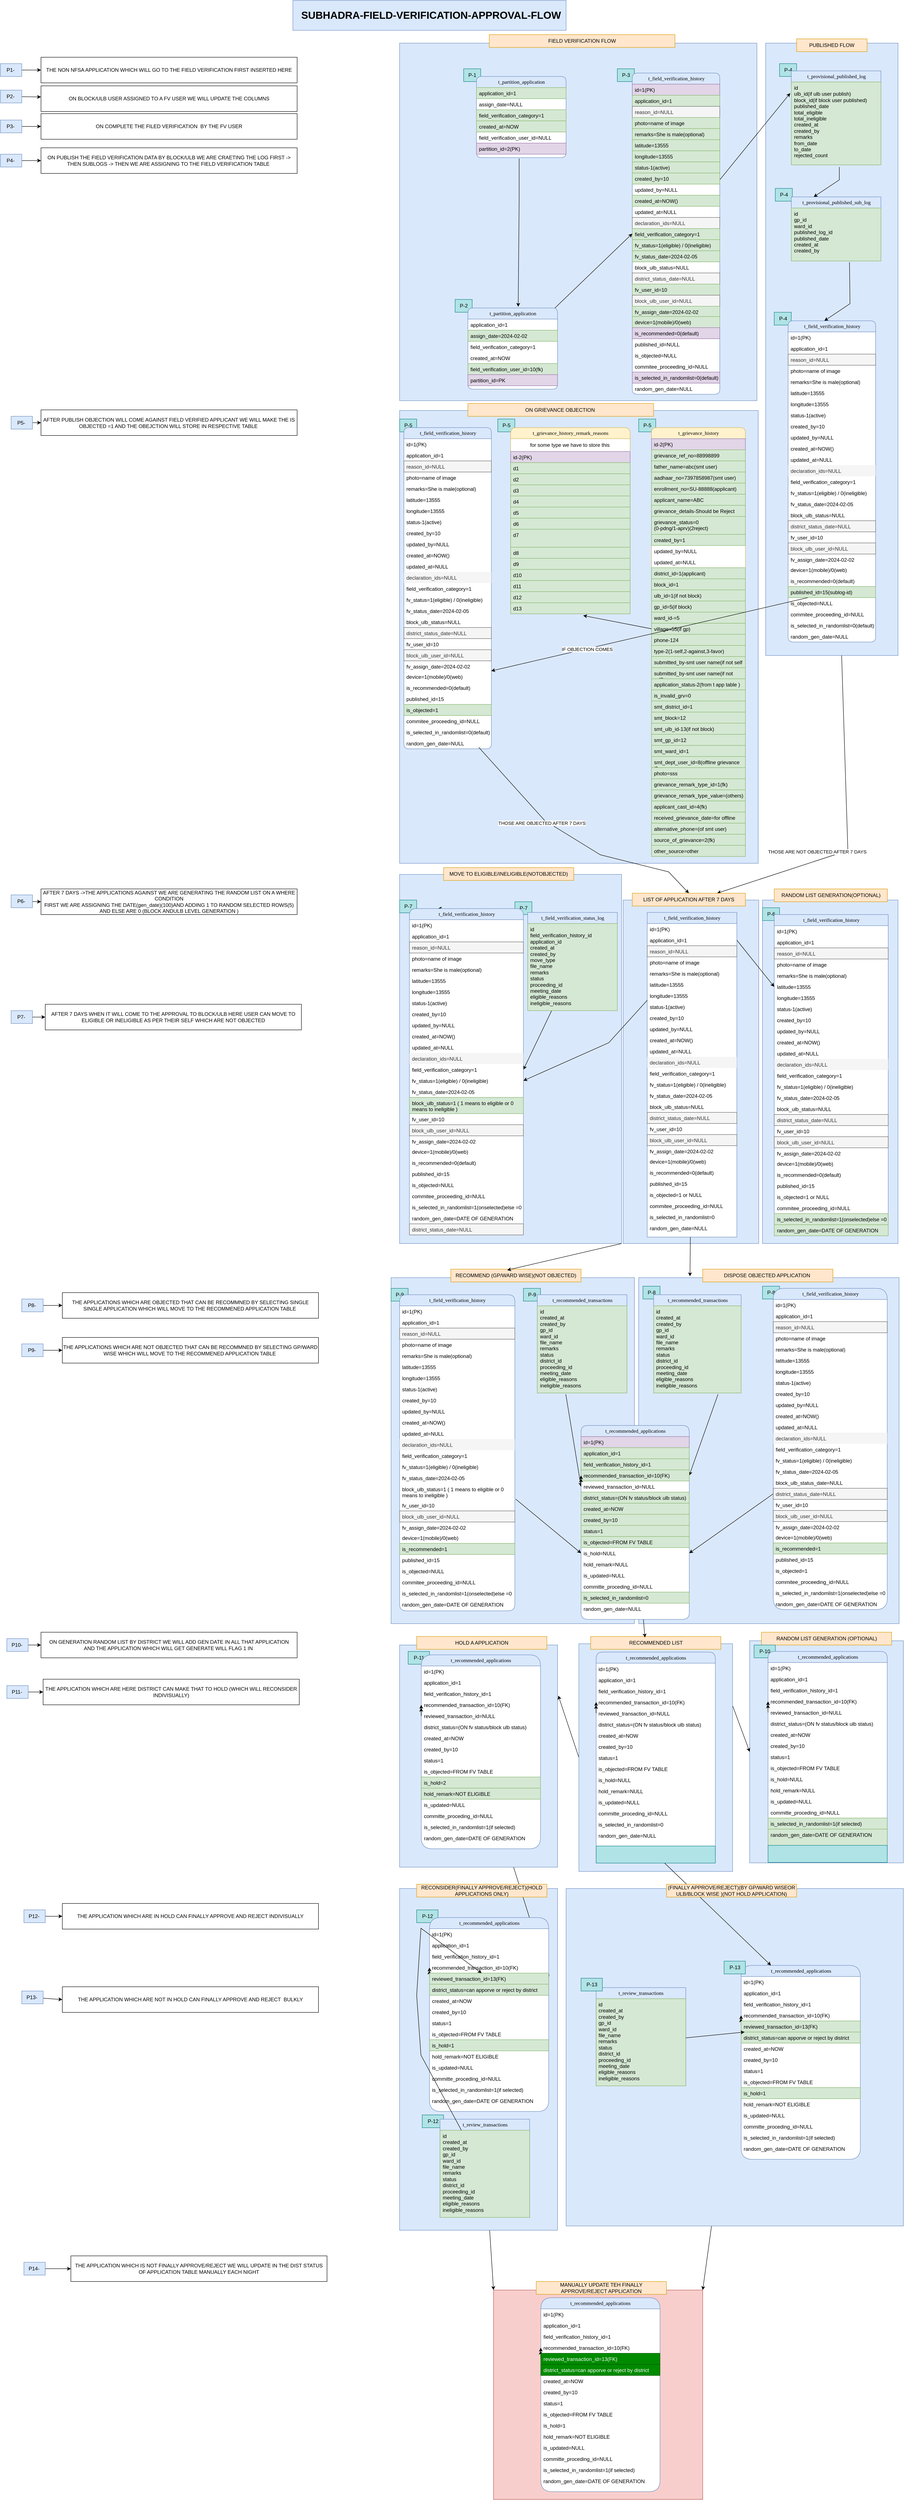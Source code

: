 <mxfile version="26.0.10">
  <diagram name="Page-1" id="5d7acffa-a066-3a61-03fe-96351882024d">
    <mxGraphModel dx="5197" dy="3720" grid="1" gridSize="10" guides="1" tooltips="1" connect="1" arrows="1" fold="1" page="1" pageScale="1" pageWidth="1100" pageHeight="850" background="#ffffff" math="0" shadow="0">
      <root>
        <mxCell id="0" />
        <mxCell id="1" parent="0" />
        <mxCell id="mOaUi8r3s6zJGnczRY0B-799" value="" style="rounded=0;whiteSpace=wrap;html=1;fillColor=#f8cecc;strokeColor=#b85450;" vertex="1" parent="1">
          <mxGeometry x="120" y="4470" width="490" height="490" as="geometry" />
        </mxCell>
        <mxCell id="mOaUi8r3s6zJGnczRY0B-803" style="edgeStyle=none;rounded=0;orthogonalLoop=1;jettySize=auto;html=1;entryX=1;entryY=0;entryDx=0;entryDy=0;" edge="1" parent="1" source="mOaUi8r3s6zJGnczRY0B-768" target="mOaUi8r3s6zJGnczRY0B-799">
          <mxGeometry relative="1" as="geometry" />
        </mxCell>
        <mxCell id="mOaUi8r3s6zJGnczRY0B-768" value="" style="rounded=0;whiteSpace=wrap;html=1;fillColor=#dae8fc;strokeColor=#6c8ebf;" vertex="1" parent="1">
          <mxGeometry x="290" y="3530" width="790" height="790" as="geometry" />
        </mxCell>
        <mxCell id="mOaUi8r3s6zJGnczRY0B-802" style="edgeStyle=none;rounded=0;orthogonalLoop=1;jettySize=auto;html=1;entryX=0;entryY=0;entryDx=0;entryDy=0;" edge="1" parent="1" source="mOaUi8r3s6zJGnczRY0B-671" target="mOaUi8r3s6zJGnczRY0B-799">
          <mxGeometry relative="1" as="geometry" />
        </mxCell>
        <mxCell id="mOaUi8r3s6zJGnczRY0B-671" value="" style="rounded=0;whiteSpace=wrap;html=1;fillColor=#dae8fc;strokeColor=#6c8ebf;" vertex="1" parent="1">
          <mxGeometry x="-100" y="3530" width="370" height="800" as="geometry" />
        </mxCell>
        <mxCell id="mOaUi8r3s6zJGnczRY0B-670" style="edgeStyle=none;rounded=0;orthogonalLoop=1;jettySize=auto;html=1;entryX=1;entryY=0.5;entryDx=0;entryDy=0;" edge="1" parent="1" source="mOaUi8r3s6zJGnczRY0B-641" target="mOaUi8r3s6zJGnczRY0B-656">
          <mxGeometry relative="1" as="geometry" />
        </mxCell>
        <mxCell id="mOaUi8r3s6zJGnczRY0B-641" value="" style="rounded=0;whiteSpace=wrap;html=1;fillColor=#dae8fc;strokeColor=#6c8ebf;" vertex="1" parent="1">
          <mxGeometry x="-100" y="2960" width="370" height="520" as="geometry" />
        </mxCell>
        <mxCell id="mOaUi8r3s6zJGnczRY0B-615" value="" style="rounded=0;whiteSpace=wrap;html=1;fillColor=#dae8fc;strokeColor=#6c8ebf;" vertex="1" parent="1">
          <mxGeometry x="720" y="2950" width="360" height="520" as="geometry" />
        </mxCell>
        <mxCell id="mOaUi8r3s6zJGnczRY0B-539" value="" style="rounded=0;whiteSpace=wrap;html=1;fillColor=#dae8fc;strokeColor=#6c8ebf;" vertex="1" parent="1">
          <mxGeometry x="-120" y="2100" width="570" height="810" as="geometry" />
        </mxCell>
        <mxCell id="mOaUi8r3s6zJGnczRY0B-535" value="" style="rounded=0;whiteSpace=wrap;html=1;fillColor=#dae8fc;strokeColor=#6c8ebf;" vertex="1" parent="1">
          <mxGeometry x="460" y="2100" width="610" height="810" as="geometry" />
        </mxCell>
        <mxCell id="mOaUi8r3s6zJGnczRY0B-491" value="" style="rounded=0;whiteSpace=wrap;html=1;fillColor=#dae8fc;strokeColor=#6c8ebf;" vertex="1" parent="1">
          <mxGeometry x="-100" y="1156" width="520" height="864" as="geometry" />
        </mxCell>
        <mxCell id="mOaUi8r3s6zJGnczRY0B-419" value="" style="rounded=0;whiteSpace=wrap;html=1;fillColor=#dae8fc;strokeColor=#6c8ebf;" vertex="1" parent="1">
          <mxGeometry x="750" y="1216" width="317.5" height="804" as="geometry" />
        </mxCell>
        <mxCell id="mOaUi8r3s6zJGnczRY0B-346" value="" style="rounded=0;whiteSpace=wrap;html=1;fillColor=#dae8fc;strokeColor=#6c8ebf;" vertex="1" parent="1">
          <mxGeometry x="-100" y="70" width="840" height="1060" as="geometry" />
        </mxCell>
        <mxCell id="mOaUi8r3s6zJGnczRY0B-258" value="" style="rounded=0;whiteSpace=wrap;html=1;fillColor=#dae8fc;strokeColor=#6c8ebf;" vertex="1" parent="1">
          <mxGeometry x="757.5" y="-790" width="310" height="1433.5" as="geometry" />
        </mxCell>
        <mxCell id="mOaUi8r3s6zJGnczRY0B-256" value="" style="whiteSpace=wrap;html=1;aspect=fixed;fillColor=#dae8fc;strokeColor=#6c8ebf;" vertex="1" parent="1">
          <mxGeometry x="-100" y="-790" width="837" height="837" as="geometry" />
        </mxCell>
        <mxCell id="mOaUi8r3s6zJGnczRY0B-241" value="P-5" style="text;html=1;align=center;verticalAlign=middle;resizable=0;points=[];autosize=1;strokeColor=#0e8088;fillColor=#b0e3e6;" vertex="1" parent="1">
          <mxGeometry x="-100" y="90" width="40" height="30" as="geometry" />
        </mxCell>
        <mxCell id="mOaUi8r3s6zJGnczRY0B-238" value="P-4" style="text;html=1;align=center;verticalAlign=middle;resizable=0;points=[];autosize=1;strokeColor=#0e8088;fillColor=#b0e3e6;" vertex="1" parent="1">
          <mxGeometry x="777.5" y="-160" width="40" height="30" as="geometry" />
        </mxCell>
        <mxCell id="mOaUi8r3s6zJGnczRY0B-236" value="P-4" style="text;html=1;align=center;verticalAlign=middle;resizable=0;points=[];autosize=1;strokeColor=#0e8088;fillColor=#b0e3e6;" vertex="1" parent="1">
          <mxGeometry x="780" y="-450" width="40" height="30" as="geometry" />
        </mxCell>
        <mxCell id="mOaUi8r3s6zJGnczRY0B-232" value="P-4" style="text;html=1;align=center;verticalAlign=middle;resizable=0;points=[];autosize=1;strokeColor=#0e8088;fillColor=#b0e3e6;" vertex="1" parent="1">
          <mxGeometry x="790" y="-742" width="40" height="30" as="geometry" />
        </mxCell>
        <mxCell id="mOaUi8r3s6zJGnczRY0B-57" value="P-3" style="text;html=1;align=center;verticalAlign=middle;resizable=0;points=[];autosize=1;strokeColor=#0e8088;fillColor=#b0e3e6;" vertex="1" parent="1">
          <mxGeometry x="410" y="-730" width="40" height="30" as="geometry" />
        </mxCell>
        <mxCell id="mOaUi8r3s6zJGnczRY0B-26" value="P-2" style="text;html=1;align=center;verticalAlign=middle;resizable=0;points=[];autosize=1;strokeColor=#0e8088;fillColor=#b0e3e6;" vertex="1" parent="1">
          <mxGeometry x="30" y="-190" width="40" height="30" as="geometry" />
        </mxCell>
        <mxCell id="mOaUi8r3s6zJGnczRY0B-1" value="&lt;h1&gt;&amp;nbsp;SUBHADRA-FIELD-VERIFICATION-APPROVAL-FLOW&lt;/h1&gt;" style="text;html=1;align=center;verticalAlign=middle;resizable=0;points=[];autosize=1;strokeColor=#6c8ebf;fillColor=#dae8fc;" vertex="1" parent="1">
          <mxGeometry x="-350" y="-890" width="640" height="70" as="geometry" />
        </mxCell>
        <mxCell id="mOaUi8r3s6zJGnczRY0B-12" value="P-1" style="text;html=1;align=center;verticalAlign=middle;resizable=0;points=[];autosize=1;strokeColor=#0e8088;fillColor=#b0e3e6;" vertex="1" parent="1">
          <mxGeometry x="50" y="-730" width="40" height="30" as="geometry" />
        </mxCell>
        <mxCell id="mOaUi8r3s6zJGnczRY0B-18" value="" style="edgeStyle=orthogonalEdgeStyle;rounded=0;orthogonalLoop=1;jettySize=auto;html=1;" edge="1" parent="1" source="mOaUi8r3s6zJGnczRY0B-16" target="mOaUi8r3s6zJGnczRY0B-17">
          <mxGeometry relative="1" as="geometry" />
        </mxCell>
        <mxCell id="mOaUi8r3s6zJGnczRY0B-16" value="P1-&amp;nbsp;" style="text;html=1;align=center;verticalAlign=middle;resizable=0;points=[];autosize=1;strokeColor=#6c8ebf;fillColor=#dae8fc;" vertex="1" parent="1">
          <mxGeometry x="-1035" y="-742" width="50" height="30" as="geometry" />
        </mxCell>
        <mxCell id="mOaUi8r3s6zJGnczRY0B-17" value="THE NON NFSA APPLICATION WHICH WILL GO TO THE FIELD VERIFICATION FIRST INSERTED HERE" style="whiteSpace=wrap;html=1;" vertex="1" parent="1">
          <mxGeometry x="-940" y="-757" width="600" height="60" as="geometry" />
        </mxCell>
        <mxCell id="mOaUi8r3s6zJGnczRY0B-60" value="" style="edgeStyle=none;rounded=0;orthogonalLoop=1;jettySize=auto;html=1;entryX=0;entryY=0.5;entryDx=0;entryDy=0;" edge="1" parent="1" source="mOaUi8r3s6zJGnczRY0B-19" target="mOaUi8r3s6zJGnczRY0B-50">
          <mxGeometry relative="1" as="geometry">
            <mxPoint x="780" y="-615" as="targetPoint" />
          </mxGeometry>
        </mxCell>
        <mxCell id="mOaUi8r3s6zJGnczRY0B-19" value="t_partition_application" style="swimlane;html=1;fontStyle=0;childLayout=stackLayout;horizontal=1;startSize=26;fillColor=#dae8fc;horizontalStack=0;resizeParent=1;resizeLast=0;collapsible=1;marginBottom=0;swimlaneFillColor=#ffffff;align=center;rounded=1;shadow=0;comic=0;labelBackgroundColor=none;strokeWidth=1;fontFamily=Verdana;fontSize=12;strokeColor=#6c8ebf;" vertex="1" parent="1">
          <mxGeometry x="60" y="-170" width="210" height="190" as="geometry">
            <mxRectangle x="445" y="-710" width="180" height="30" as="alternateBounds" />
          </mxGeometry>
        </mxCell>
        <mxCell id="mOaUi8r3s6zJGnczRY0B-32" value="application_id=1" style="text;html=1;strokeColor=none;fillColor=none;spacingLeft=4;spacingRight=4;whiteSpace=wrap;overflow=hidden;rotatable=0;points=[[0,0.5],[1,0.5]];portConstraint=eastwest;" vertex="1" parent="mOaUi8r3s6zJGnczRY0B-19">
          <mxGeometry y="26" width="210" height="26" as="geometry" />
        </mxCell>
        <mxCell id="mOaUi8r3s6zJGnczRY0B-33" value="assign_date=2024-02-02" style="text;html=1;strokeColor=#82b366;fillColor=#d5e8d4;spacingLeft=4;spacingRight=4;whiteSpace=wrap;overflow=hidden;rotatable=0;points=[[0,0.5],[1,0.5]];portConstraint=eastwest;" vertex="1" parent="mOaUi8r3s6zJGnczRY0B-19">
          <mxGeometry y="52" width="210" height="26" as="geometry" />
        </mxCell>
        <mxCell id="mOaUi8r3s6zJGnczRY0B-34" value="field_verification_category=1" style="text;html=1;strokeColor=none;fillColor=none;spacingLeft=4;spacingRight=4;whiteSpace=wrap;overflow=hidden;rotatable=0;points=[[0,0.5],[1,0.5]];portConstraint=eastwest;" vertex="1" parent="mOaUi8r3s6zJGnczRY0B-19">
          <mxGeometry y="78" width="210" height="26" as="geometry" />
        </mxCell>
        <mxCell id="mOaUi8r3s6zJGnczRY0B-35" value="created_at=NOW" style="text;html=1;strokeColor=none;fillColor=none;spacingLeft=4;spacingRight=4;whiteSpace=wrap;overflow=hidden;rotatable=0;points=[[0,0.5],[1,0.5]];portConstraint=eastwest;" vertex="1" parent="mOaUi8r3s6zJGnczRY0B-19">
          <mxGeometry y="104" width="210" height="26" as="geometry" />
        </mxCell>
        <mxCell id="mOaUi8r3s6zJGnczRY0B-36" value="field_verification_user_id=10(fk)" style="text;html=1;strokeColor=#82b366;fillColor=#d5e8d4;spacingLeft=4;spacingRight=4;whiteSpace=wrap;overflow=hidden;rotatable=0;points=[[0,0.5],[1,0.5]];portConstraint=eastwest;" vertex="1" parent="mOaUi8r3s6zJGnczRY0B-19">
          <mxGeometry y="130" width="210" height="26" as="geometry" />
        </mxCell>
        <mxCell id="mOaUi8r3s6zJGnczRY0B-37" value="partition_id=PK" style="text;html=1;strokeColor=#9673a6;fillColor=#e1d5e7;spacingLeft=4;spacingRight=4;whiteSpace=wrap;overflow=hidden;rotatable=0;points=[[0,0.5],[1,0.5]];portConstraint=eastwest;" vertex="1" parent="mOaUi8r3s6zJGnczRY0B-19">
          <mxGeometry y="156" width="210" height="26" as="geometry" />
        </mxCell>
        <mxCell id="mOaUi8r3s6zJGnczRY0B-31" value="" style="edgeStyle=none;rounded=0;orthogonalLoop=1;jettySize=auto;html=1;" edge="1" parent="1" source="mOaUi8r3s6zJGnczRY0B-27" target="mOaUi8r3s6zJGnczRY0B-28">
          <mxGeometry relative="1" as="geometry" />
        </mxCell>
        <mxCell id="mOaUi8r3s6zJGnczRY0B-27" value="P2-&amp;nbsp;" style="text;html=1;align=center;verticalAlign=middle;resizable=0;points=[];autosize=1;strokeColor=#6c8ebf;fillColor=#dae8fc;" vertex="1" parent="1">
          <mxGeometry x="-1035" y="-680" width="50" height="30" as="geometry" />
        </mxCell>
        <mxCell id="mOaUi8r3s6zJGnczRY0B-28" value="ON BLOCK/ULB USER ASSIGNED TO A FV USER WE WILL UPDATE THE COLUMNS" style="whiteSpace=wrap;html=1;" vertex="1" parent="1">
          <mxGeometry x="-940" y="-690" width="600" height="60" as="geometry" />
        </mxCell>
        <mxCell id="mOaUi8r3s6zJGnczRY0B-47" value="" style="edgeStyle=none;rounded=0;orthogonalLoop=1;jettySize=auto;html=1;" edge="1" parent="1" source="mOaUi8r3s6zJGnczRY0B-45" target="mOaUi8r3s6zJGnczRY0B-46">
          <mxGeometry relative="1" as="geometry" />
        </mxCell>
        <mxCell id="mOaUi8r3s6zJGnczRY0B-45" value="P3-&amp;nbsp;" style="text;html=1;align=center;verticalAlign=middle;resizable=0;points=[];autosize=1;strokeColor=#6c8ebf;fillColor=#dae8fc;" vertex="1" parent="1">
          <mxGeometry x="-1035" y="-610" width="50" height="30" as="geometry" />
        </mxCell>
        <mxCell id="mOaUi8r3s6zJGnczRY0B-46" value="ON COMPLETE THE FILED VERIFICATION&amp;nbsp; BY THE FV USER" style="whiteSpace=wrap;html=1;" vertex="1" parent="1">
          <mxGeometry x="-940" y="-625" width="600" height="60" as="geometry" />
        </mxCell>
        <mxCell id="mOaUi8r3s6zJGnczRY0B-245" style="edgeStyle=none;rounded=0;orthogonalLoop=1;jettySize=auto;html=1;entryX=-0.012;entryY=0.134;entryDx=0;entryDy=0;entryPerimeter=0;" edge="1" parent="1" source="mOaUi8r3s6zJGnczRY0B-50" target="mOaUi8r3s6zJGnczRY0B-194">
          <mxGeometry relative="1" as="geometry">
            <mxPoint x="660" y="-780" as="targetPoint" />
          </mxGeometry>
        </mxCell>
        <mxCell id="mOaUi8r3s6zJGnczRY0B-50" value="t_field_verification_history" style="swimlane;html=1;fontStyle=0;childLayout=stackLayout;horizontal=1;startSize=26;fillColor=#dae8fc;horizontalStack=0;resizeParent=1;resizeLast=0;collapsible=1;marginBottom=0;swimlaneFillColor=#ffffff;align=center;rounded=1;shadow=0;comic=0;labelBackgroundColor=none;strokeWidth=1;fontFamily=Verdana;fontSize=12;strokeColor=#6c8ebf;" vertex="1" parent="1">
          <mxGeometry x="445" y="-720" width="205" height="752" as="geometry">
            <mxRectangle x="445" y="-710" width="180" height="30" as="alternateBounds" />
          </mxGeometry>
        </mxCell>
        <mxCell id="mOaUi8r3s6zJGnczRY0B-51" value="id=1(PK)" style="text;html=1;strokeColor=#9673a6;fillColor=#e1d5e7;spacingLeft=4;spacingRight=4;whiteSpace=wrap;overflow=hidden;rotatable=0;points=[[0,0.5],[1,0.5]];portConstraint=eastwest;" vertex="1" parent="mOaUi8r3s6zJGnczRY0B-50">
          <mxGeometry y="26" width="205" height="26" as="geometry" />
        </mxCell>
        <mxCell id="mOaUi8r3s6zJGnczRY0B-65" value="application_id=1&lt;div&gt;&lt;br&gt;&lt;/div&gt;" style="text;html=1;strokeColor=#82b366;fillColor=#d5e8d4;spacingLeft=4;spacingRight=4;whiteSpace=wrap;overflow=hidden;rotatable=0;points=[[0,0.5],[1,0.5]];portConstraint=eastwest;" vertex="1" parent="mOaUi8r3s6zJGnczRY0B-50">
          <mxGeometry y="52" width="205" height="26" as="geometry" />
        </mxCell>
        <mxCell id="mOaUi8r3s6zJGnczRY0B-66" value="&lt;div&gt;reason_id=NULL&lt;/div&gt;" style="text;html=1;spacingLeft=4;spacingRight=4;whiteSpace=wrap;overflow=hidden;rotatable=0;points=[[0,0.5],[1,0.5]];portConstraint=eastwest;fillColor=#f5f5f5;fontColor=#333333;strokeColor=#666666;" vertex="1" parent="mOaUi8r3s6zJGnczRY0B-50">
          <mxGeometry y="78" width="205" height="26" as="geometry" />
        </mxCell>
        <mxCell id="mOaUi8r3s6zJGnczRY0B-68" value="photo=name of image" style="text;html=1;spacingLeft=4;spacingRight=4;whiteSpace=wrap;overflow=hidden;rotatable=0;points=[[0,0.5],[1,0.5]];portConstraint=eastwest;fillColor=#d5e8d4;strokeColor=#82b366;" vertex="1" parent="mOaUi8r3s6zJGnczRY0B-50">
          <mxGeometry y="104" width="205" height="26" as="geometry" />
        </mxCell>
        <mxCell id="mOaUi8r3s6zJGnczRY0B-69" value="remarks=She is male(optional)" style="text;html=1;spacingLeft=4;spacingRight=4;whiteSpace=wrap;overflow=hidden;rotatable=0;points=[[0,0.5],[1,0.5]];portConstraint=eastwest;fillColor=#d5e8d4;strokeColor=#82b366;" vertex="1" parent="mOaUi8r3s6zJGnczRY0B-50">
          <mxGeometry y="130" width="205" height="26" as="geometry" />
        </mxCell>
        <mxCell id="mOaUi8r3s6zJGnczRY0B-70" value="latitude=13555" style="text;html=1;spacingLeft=4;spacingRight=4;whiteSpace=wrap;overflow=hidden;rotatable=0;points=[[0,0.5],[1,0.5]];portConstraint=eastwest;fillColor=#d5e8d4;strokeColor=#82b366;" vertex="1" parent="mOaUi8r3s6zJGnczRY0B-50">
          <mxGeometry y="156" width="205" height="26" as="geometry" />
        </mxCell>
        <mxCell id="mOaUi8r3s6zJGnczRY0B-71" value="longitude=13555" style="text;html=1;spacingLeft=4;spacingRight=4;whiteSpace=wrap;overflow=hidden;rotatable=0;points=[[0,0.5],[1,0.5]];portConstraint=eastwest;fillColor=#d5e8d4;strokeColor=#82b366;" vertex="1" parent="mOaUi8r3s6zJGnczRY0B-50">
          <mxGeometry y="182" width="205" height="26" as="geometry" />
        </mxCell>
        <mxCell id="mOaUi8r3s6zJGnczRY0B-72" value="status-1(active)" style="text;html=1;spacingLeft=4;spacingRight=4;whiteSpace=wrap;overflow=hidden;rotatable=0;points=[[0,0.5],[1,0.5]];portConstraint=eastwest;fillColor=#d5e8d4;strokeColor=#82b366;" vertex="1" parent="mOaUi8r3s6zJGnczRY0B-50">
          <mxGeometry y="208" width="205" height="26" as="geometry" />
        </mxCell>
        <mxCell id="mOaUi8r3s6zJGnczRY0B-73" value="created_by=10" style="text;html=1;spacingLeft=4;spacingRight=4;whiteSpace=wrap;overflow=hidden;rotatable=0;points=[[0,0.5],[1,0.5]];portConstraint=eastwest;fillColor=#d5e8d4;strokeColor=#82b366;" vertex="1" parent="mOaUi8r3s6zJGnczRY0B-50">
          <mxGeometry y="234" width="205" height="26" as="geometry" />
        </mxCell>
        <mxCell id="mOaUi8r3s6zJGnczRY0B-74" value="updated_by=NULL" style="text;html=1;spacingLeft=4;spacingRight=4;whiteSpace=wrap;overflow=hidden;rotatable=0;points=[[0,0.5],[1,0.5]];portConstraint=eastwest;" vertex="1" parent="mOaUi8r3s6zJGnczRY0B-50">
          <mxGeometry y="260" width="205" height="26" as="geometry" />
        </mxCell>
        <mxCell id="mOaUi8r3s6zJGnczRY0B-75" value="created_at=NOW()" style="text;html=1;spacingLeft=4;spacingRight=4;whiteSpace=wrap;overflow=hidden;rotatable=0;points=[[0,0.5],[1,0.5]];portConstraint=eastwest;fillColor=#d5e8d4;strokeColor=#82b366;" vertex="1" parent="mOaUi8r3s6zJGnczRY0B-50">
          <mxGeometry y="286" width="205" height="26" as="geometry" />
        </mxCell>
        <mxCell id="mOaUi8r3s6zJGnczRY0B-76" value="updated_at=NULL" style="text;html=1;spacingLeft=4;spacingRight=4;whiteSpace=wrap;overflow=hidden;rotatable=0;points=[[0,0.5],[1,0.5]];portConstraint=eastwest;" vertex="1" parent="mOaUi8r3s6zJGnczRY0B-50">
          <mxGeometry y="312" width="205" height="26" as="geometry" />
        </mxCell>
        <mxCell id="mOaUi8r3s6zJGnczRY0B-103" value="declaration_ids=NULL" style="text;html=1;spacingLeft=4;spacingRight=4;whiteSpace=wrap;overflow=hidden;rotatable=0;points=[[0,0.5],[1,0.5]];portConstraint=eastwest;fillColor=#f5f5f5;fontColor=#333333;strokeColor=#666666;" vertex="1" parent="mOaUi8r3s6zJGnczRY0B-50">
          <mxGeometry y="338" width="205" height="26" as="geometry" />
        </mxCell>
        <mxCell id="mOaUi8r3s6zJGnczRY0B-104" value="field_verification_category=1" style="text;html=1;spacingLeft=4;spacingRight=4;whiteSpace=wrap;overflow=hidden;rotatable=0;points=[[0,0.5],[1,0.5]];portConstraint=eastwest;fillColor=#d5e8d4;strokeColor=#82b366;" vertex="1" parent="mOaUi8r3s6zJGnczRY0B-50">
          <mxGeometry y="364" width="205" height="26" as="geometry" />
        </mxCell>
        <mxCell id="mOaUi8r3s6zJGnczRY0B-120" value="fv_status=1(eligible) / 0(ineligible)" style="text;html=1;spacingLeft=4;spacingRight=4;whiteSpace=wrap;overflow=hidden;rotatable=0;points=[[0,0.5],[1,0.5]];portConstraint=eastwest;fillColor=#d5e8d4;strokeColor=#82b366;" vertex="1" parent="mOaUi8r3s6zJGnczRY0B-50">
          <mxGeometry y="390" width="205" height="26" as="geometry" />
        </mxCell>
        <mxCell id="mOaUi8r3s6zJGnczRY0B-121" value="fv_status_date=2024-02-05" style="text;html=1;spacingLeft=4;spacingRight=4;whiteSpace=wrap;overflow=hidden;rotatable=0;points=[[0,0.5],[1,0.5]];portConstraint=eastwest;fillColor=#d5e8d4;strokeColor=#82b366;" vertex="1" parent="mOaUi8r3s6zJGnczRY0B-50">
          <mxGeometry y="416" width="205" height="26" as="geometry" />
        </mxCell>
        <mxCell id="mOaUi8r3s6zJGnczRY0B-122" value="block_ulb_status=NULL" style="text;html=1;spacingLeft=4;spacingRight=4;whiteSpace=wrap;overflow=hidden;rotatable=0;points=[[0,0.5],[1,0.5]];portConstraint=eastwest;" vertex="1" parent="mOaUi8r3s6zJGnczRY0B-50">
          <mxGeometry y="442" width="205" height="26" as="geometry" />
        </mxCell>
        <mxCell id="mOaUi8r3s6zJGnczRY0B-123" value="district_status_date=NULL" style="text;html=1;spacingLeft=4;spacingRight=4;whiteSpace=wrap;overflow=hidden;rotatable=0;points=[[0,0.5],[1,0.5]];portConstraint=eastwest;fillColor=#f5f5f5;fontColor=#333333;strokeColor=#666666;" vertex="1" parent="mOaUi8r3s6zJGnczRY0B-50">
          <mxGeometry y="468" width="205" height="26" as="geometry" />
        </mxCell>
        <mxCell id="mOaUi8r3s6zJGnczRY0B-124" value="fv_user_id=10" style="text;html=1;spacingLeft=4;spacingRight=4;whiteSpace=wrap;overflow=hidden;rotatable=0;points=[[0,0.5],[1,0.5]];portConstraint=eastwest;fillColor=#d5e8d4;strokeColor=#82b366;" vertex="1" parent="mOaUi8r3s6zJGnczRY0B-50">
          <mxGeometry y="494" width="205" height="26" as="geometry" />
        </mxCell>
        <mxCell id="mOaUi8r3s6zJGnczRY0B-125" value="block_ulb_user_id=NULL" style="text;html=1;spacingLeft=4;spacingRight=4;whiteSpace=wrap;overflow=hidden;rotatable=0;points=[[0,0.5],[1,0.5]];portConstraint=eastwest;fillColor=#f5f5f5;fontColor=#333333;strokeColor=#666666;" vertex="1" parent="mOaUi8r3s6zJGnczRY0B-50">
          <mxGeometry y="520" width="205" height="26" as="geometry" />
        </mxCell>
        <mxCell id="mOaUi8r3s6zJGnczRY0B-126" value="fv_assign_date=2024-02-02" style="text;html=1;spacingLeft=4;spacingRight=4;whiteSpace=wrap;overflow=hidden;rotatable=0;points=[[0,0.5],[1,0.5]];portConstraint=eastwest;fillColor=#d5e8d4;strokeColor=#82b366;" vertex="1" parent="mOaUi8r3s6zJGnczRY0B-50">
          <mxGeometry y="546" width="205" height="24" as="geometry" />
        </mxCell>
        <mxCell id="mOaUi8r3s6zJGnczRY0B-127" value="device=1(mobile)/0(web)" style="text;html=1;spacingLeft=4;spacingRight=4;whiteSpace=wrap;overflow=hidden;rotatable=0;points=[[0,0.5],[1,0.5]];portConstraint=eastwest;fillColor=#d5e8d4;strokeColor=#82b366;" vertex="1" parent="mOaUi8r3s6zJGnczRY0B-50">
          <mxGeometry y="570" width="205" height="26" as="geometry" />
        </mxCell>
        <mxCell id="mOaUi8r3s6zJGnczRY0B-151" value="is_recommended=0(default)" style="text;html=1;spacingLeft=4;spacingRight=4;whiteSpace=wrap;overflow=hidden;rotatable=0;points=[[0,0.5],[1,0.5]];portConstraint=eastwest;fillColor=#e1d5e7;strokeColor=#9673a6;" vertex="1" parent="mOaUi8r3s6zJGnczRY0B-50">
          <mxGeometry y="596" width="205" height="26" as="geometry" />
        </mxCell>
        <mxCell id="mOaUi8r3s6zJGnczRY0B-152" value="published_id=NULL" style="text;html=1;spacingLeft=4;spacingRight=4;whiteSpace=wrap;overflow=hidden;rotatable=0;points=[[0,0.5],[1,0.5]];portConstraint=eastwest;" vertex="1" parent="mOaUi8r3s6zJGnczRY0B-50">
          <mxGeometry y="622" width="205" height="26" as="geometry" />
        </mxCell>
        <mxCell id="mOaUi8r3s6zJGnczRY0B-153" value="is_objected=NULL" style="text;html=1;spacingLeft=4;spacingRight=4;whiteSpace=wrap;overflow=hidden;rotatable=0;points=[[0,0.5],[1,0.5]];portConstraint=eastwest;" vertex="1" parent="mOaUi8r3s6zJGnczRY0B-50">
          <mxGeometry y="648" width="205" height="26" as="geometry" />
        </mxCell>
        <mxCell id="mOaUi8r3s6zJGnczRY0B-155" value="commitee_proceeding_id=NULL" style="text;html=1;spacingLeft=4;spacingRight=4;whiteSpace=wrap;overflow=hidden;rotatable=0;points=[[0,0.5],[1,0.5]];portConstraint=eastwest;" vertex="1" parent="mOaUi8r3s6zJGnczRY0B-50">
          <mxGeometry y="674" width="205" height="26" as="geometry" />
        </mxCell>
        <mxCell id="mOaUi8r3s6zJGnczRY0B-156" value="is_selected_in_randomlist=0(default)" style="text;html=1;spacingLeft=4;spacingRight=4;whiteSpace=wrap;overflow=hidden;rotatable=0;points=[[0,0.5],[1,0.5]];portConstraint=eastwest;fillColor=#e1d5e7;strokeColor=#9673a6;" vertex="1" parent="mOaUi8r3s6zJGnczRY0B-50">
          <mxGeometry y="700" width="205" height="26" as="geometry" />
        </mxCell>
        <mxCell id="mOaUi8r3s6zJGnczRY0B-158" value="random_gen_date=NULL" style="text;html=1;spacingLeft=4;spacingRight=4;whiteSpace=wrap;overflow=hidden;rotatable=0;points=[[0,0.5],[1,0.5]];portConstraint=eastwest;" vertex="1" parent="mOaUi8r3s6zJGnczRY0B-50">
          <mxGeometry y="726" width="205" height="26" as="geometry" />
        </mxCell>
        <mxCell id="mOaUi8r3s6zJGnczRY0B-59" value="" style="shape=waypoint;sketch=0;size=6;pointerEvents=1;points=[];fillColor=#dae8fc;resizable=0;rotatable=0;perimeter=centerPerimeter;snapToPoint=1;fontFamily=Verdana;strokeColor=#6c8ebf;fontStyle=0;startSize=26;swimlaneFillColor=#ffffff;rounded=1;shadow=0;comic=0;labelBackgroundColor=none;strokeWidth=1;" vertex="1" parent="1">
          <mxGeometry x="830" y="-625" width="20" height="20" as="geometry" />
        </mxCell>
        <mxCell id="mOaUi8r3s6zJGnczRY0B-61" value="" style="edgeStyle=none;rounded=0;orthogonalLoop=1;jettySize=auto;html=1;entryX=0.561;entryY=-0.015;entryDx=0;entryDy=0;entryPerimeter=0;" edge="1" parent="1" target="mOaUi8r3s6zJGnczRY0B-19">
          <mxGeometry relative="1" as="geometry">
            <mxPoint x="180" y="-520" as="sourcePoint" />
            <mxPoint x="180" y="-270" as="targetPoint" />
            <Array as="points">
              <mxPoint x="180" y="-420" />
            </Array>
          </mxGeometry>
        </mxCell>
        <mxCell id="mOaUi8r3s6zJGnczRY0B-161" value="" style="edgeStyle=none;rounded=0;orthogonalLoop=1;jettySize=auto;html=1;" edge="1" parent="1" source="mOaUi8r3s6zJGnczRY0B-159" target="mOaUi8r3s6zJGnczRY0B-160">
          <mxGeometry relative="1" as="geometry" />
        </mxCell>
        <mxCell id="mOaUi8r3s6zJGnczRY0B-159" value="P4-&amp;nbsp;" style="text;html=1;align=center;verticalAlign=middle;resizable=0;points=[];autosize=1;strokeColor=#6c8ebf;fillColor=#dae8fc;" vertex="1" parent="1">
          <mxGeometry x="-1035" y="-530" width="50" height="30" as="geometry" />
        </mxCell>
        <mxCell id="mOaUi8r3s6zJGnczRY0B-160" value="ON PUBLISH THE FIELD VERIFICATION DATA BY BLOCK/ULB WE ARE CRAETING THE LOG FIRST -&amp;gt; THEN SUBLOGS -&amp;gt; THEN WE ARE ASSIGNING TO THE FIELD VERIFICATION TABLE&amp;nbsp;" style="whiteSpace=wrap;html=1;" vertex="1" parent="1">
          <mxGeometry x="-940" y="-545" width="600" height="60" as="geometry" />
        </mxCell>
        <mxCell id="mOaUi8r3s6zJGnczRY0B-162" value="t_field_verification_history" style="swimlane;html=1;fontStyle=0;childLayout=stackLayout;horizontal=1;startSize=26;fillColor=#dae8fc;horizontalStack=0;resizeParent=1;resizeLast=0;collapsible=1;marginBottom=0;swimlaneFillColor=#ffffff;align=center;rounded=1;shadow=0;comic=0;labelBackgroundColor=none;strokeWidth=1;fontFamily=Verdana;fontSize=12;strokeColor=#6c8ebf;" vertex="1" parent="1">
          <mxGeometry x="810" y="-140" width="205" height="752" as="geometry">
            <mxRectangle x="445" y="-710" width="180" height="30" as="alternateBounds" />
          </mxGeometry>
        </mxCell>
        <mxCell id="mOaUi8r3s6zJGnczRY0B-163" value="id=1(PK)" style="text;html=1;spacingLeft=4;spacingRight=4;whiteSpace=wrap;overflow=hidden;rotatable=0;points=[[0,0.5],[1,0.5]];portConstraint=eastwest;" vertex="1" parent="mOaUi8r3s6zJGnczRY0B-162">
          <mxGeometry y="26" width="205" height="26" as="geometry" />
        </mxCell>
        <mxCell id="mOaUi8r3s6zJGnczRY0B-164" value="application_id=1&lt;div&gt;&lt;br&gt;&lt;/div&gt;" style="text;html=1;spacingLeft=4;spacingRight=4;whiteSpace=wrap;overflow=hidden;rotatable=0;points=[[0,0.5],[1,0.5]];portConstraint=eastwest;" vertex="1" parent="mOaUi8r3s6zJGnczRY0B-162">
          <mxGeometry y="52" width="205" height="26" as="geometry" />
        </mxCell>
        <mxCell id="mOaUi8r3s6zJGnczRY0B-165" value="&lt;div&gt;reason_id=NULL&lt;/div&gt;" style="text;html=1;spacingLeft=4;spacingRight=4;whiteSpace=wrap;overflow=hidden;rotatable=0;points=[[0,0.5],[1,0.5]];portConstraint=eastwest;fillColor=#f5f5f5;fontColor=#333333;strokeColor=#666666;" vertex="1" parent="mOaUi8r3s6zJGnczRY0B-162">
          <mxGeometry y="78" width="205" height="26" as="geometry" />
        </mxCell>
        <mxCell id="mOaUi8r3s6zJGnczRY0B-166" value="photo=name of image" style="text;html=1;spacingLeft=4;spacingRight=4;whiteSpace=wrap;overflow=hidden;rotatable=0;points=[[0,0.5],[1,0.5]];portConstraint=eastwest;" vertex="1" parent="mOaUi8r3s6zJGnczRY0B-162">
          <mxGeometry y="104" width="205" height="26" as="geometry" />
        </mxCell>
        <mxCell id="mOaUi8r3s6zJGnczRY0B-167" value="remarks=She is male(optional)" style="text;html=1;spacingLeft=4;spacingRight=4;whiteSpace=wrap;overflow=hidden;rotatable=0;points=[[0,0.5],[1,0.5]];portConstraint=eastwest;" vertex="1" parent="mOaUi8r3s6zJGnczRY0B-162">
          <mxGeometry y="130" width="205" height="26" as="geometry" />
        </mxCell>
        <mxCell id="mOaUi8r3s6zJGnczRY0B-168" value="latitude=13555" style="text;html=1;spacingLeft=4;spacingRight=4;whiteSpace=wrap;overflow=hidden;rotatable=0;points=[[0,0.5],[1,0.5]];portConstraint=eastwest;" vertex="1" parent="mOaUi8r3s6zJGnczRY0B-162">
          <mxGeometry y="156" width="205" height="26" as="geometry" />
        </mxCell>
        <mxCell id="mOaUi8r3s6zJGnczRY0B-169" value="longitude=13555" style="text;html=1;spacingLeft=4;spacingRight=4;whiteSpace=wrap;overflow=hidden;rotatable=0;points=[[0,0.5],[1,0.5]];portConstraint=eastwest;" vertex="1" parent="mOaUi8r3s6zJGnczRY0B-162">
          <mxGeometry y="182" width="205" height="26" as="geometry" />
        </mxCell>
        <mxCell id="mOaUi8r3s6zJGnczRY0B-170" value="status-1(active)" style="text;html=1;spacingLeft=4;spacingRight=4;whiteSpace=wrap;overflow=hidden;rotatable=0;points=[[0,0.5],[1,0.5]];portConstraint=eastwest;" vertex="1" parent="mOaUi8r3s6zJGnczRY0B-162">
          <mxGeometry y="208" width="205" height="26" as="geometry" />
        </mxCell>
        <mxCell id="mOaUi8r3s6zJGnczRY0B-171" value="created_by=10" style="text;html=1;spacingLeft=4;spacingRight=4;whiteSpace=wrap;overflow=hidden;rotatable=0;points=[[0,0.5],[1,0.5]];portConstraint=eastwest;" vertex="1" parent="mOaUi8r3s6zJGnczRY0B-162">
          <mxGeometry y="234" width="205" height="26" as="geometry" />
        </mxCell>
        <mxCell id="mOaUi8r3s6zJGnczRY0B-172" value="updated_by=NULL" style="text;html=1;spacingLeft=4;spacingRight=4;whiteSpace=wrap;overflow=hidden;rotatable=0;points=[[0,0.5],[1,0.5]];portConstraint=eastwest;" vertex="1" parent="mOaUi8r3s6zJGnczRY0B-162">
          <mxGeometry y="260" width="205" height="26" as="geometry" />
        </mxCell>
        <mxCell id="mOaUi8r3s6zJGnczRY0B-173" value="created_at=NOW()" style="text;html=1;spacingLeft=4;spacingRight=4;whiteSpace=wrap;overflow=hidden;rotatable=0;points=[[0,0.5],[1,0.5]];portConstraint=eastwest;" vertex="1" parent="mOaUi8r3s6zJGnczRY0B-162">
          <mxGeometry y="286" width="205" height="26" as="geometry" />
        </mxCell>
        <mxCell id="mOaUi8r3s6zJGnczRY0B-174" value="updated_at=NULL" style="text;html=1;spacingLeft=4;spacingRight=4;whiteSpace=wrap;overflow=hidden;rotatable=0;points=[[0,0.5],[1,0.5]];portConstraint=eastwest;" vertex="1" parent="mOaUi8r3s6zJGnczRY0B-162">
          <mxGeometry y="312" width="205" height="26" as="geometry" />
        </mxCell>
        <mxCell id="mOaUi8r3s6zJGnczRY0B-175" value="declaration_ids=NULL" style="text;html=1;spacingLeft=4;spacingRight=4;whiteSpace=wrap;overflow=hidden;rotatable=0;points=[[0,0.5],[1,0.5]];portConstraint=eastwest;fillColor=#f5f5f5;fontColor=#333333;" vertex="1" parent="mOaUi8r3s6zJGnczRY0B-162">
          <mxGeometry y="338" width="205" height="26" as="geometry" />
        </mxCell>
        <mxCell id="mOaUi8r3s6zJGnczRY0B-176" value="field_verification_category=1" style="text;html=1;spacingLeft=4;spacingRight=4;whiteSpace=wrap;overflow=hidden;rotatable=0;points=[[0,0.5],[1,0.5]];portConstraint=eastwest;" vertex="1" parent="mOaUi8r3s6zJGnczRY0B-162">
          <mxGeometry y="364" width="205" height="26" as="geometry" />
        </mxCell>
        <mxCell id="mOaUi8r3s6zJGnczRY0B-177" value="fv_status=1(eligible) / 0(ineligible)" style="text;html=1;spacingLeft=4;spacingRight=4;whiteSpace=wrap;overflow=hidden;rotatable=0;points=[[0,0.5],[1,0.5]];portConstraint=eastwest;" vertex="1" parent="mOaUi8r3s6zJGnczRY0B-162">
          <mxGeometry y="390" width="205" height="26" as="geometry" />
        </mxCell>
        <mxCell id="mOaUi8r3s6zJGnczRY0B-178" value="fv_status_date=2024-02-05" style="text;html=1;spacingLeft=4;spacingRight=4;whiteSpace=wrap;overflow=hidden;rotatable=0;points=[[0,0.5],[1,0.5]];portConstraint=eastwest;" vertex="1" parent="mOaUi8r3s6zJGnczRY0B-162">
          <mxGeometry y="416" width="205" height="26" as="geometry" />
        </mxCell>
        <mxCell id="mOaUi8r3s6zJGnczRY0B-179" value="block_ulb_status=NULL" style="text;html=1;spacingLeft=4;spacingRight=4;whiteSpace=wrap;overflow=hidden;rotatable=0;points=[[0,0.5],[1,0.5]];portConstraint=eastwest;" vertex="1" parent="mOaUi8r3s6zJGnczRY0B-162">
          <mxGeometry y="442" width="205" height="26" as="geometry" />
        </mxCell>
        <mxCell id="mOaUi8r3s6zJGnczRY0B-180" value="district_status_date=NULL" style="text;html=1;spacingLeft=4;spacingRight=4;whiteSpace=wrap;overflow=hidden;rotatable=0;points=[[0,0.5],[1,0.5]];portConstraint=eastwest;fillColor=#f5f5f5;fontColor=#333333;strokeColor=#666666;" vertex="1" parent="mOaUi8r3s6zJGnczRY0B-162">
          <mxGeometry y="468" width="205" height="26" as="geometry" />
        </mxCell>
        <mxCell id="mOaUi8r3s6zJGnczRY0B-181" value="fv_user_id=10" style="text;html=1;spacingLeft=4;spacingRight=4;whiteSpace=wrap;overflow=hidden;rotatable=0;points=[[0,0.5],[1,0.5]];portConstraint=eastwest;" vertex="1" parent="mOaUi8r3s6zJGnczRY0B-162">
          <mxGeometry y="494" width="205" height="26" as="geometry" />
        </mxCell>
        <mxCell id="mOaUi8r3s6zJGnczRY0B-182" value="block_ulb_user_id=NULL" style="text;html=1;spacingLeft=4;spacingRight=4;whiteSpace=wrap;overflow=hidden;rotatable=0;points=[[0,0.5],[1,0.5]];portConstraint=eastwest;fillColor=#f5f5f5;fontColor=#333333;strokeColor=#666666;" vertex="1" parent="mOaUi8r3s6zJGnczRY0B-162">
          <mxGeometry y="520" width="205" height="26" as="geometry" />
        </mxCell>
        <mxCell id="mOaUi8r3s6zJGnczRY0B-183" value="fv_assign_date=2024-02-02" style="text;html=1;spacingLeft=4;spacingRight=4;whiteSpace=wrap;overflow=hidden;rotatable=0;points=[[0,0.5],[1,0.5]];portConstraint=eastwest;" vertex="1" parent="mOaUi8r3s6zJGnczRY0B-162">
          <mxGeometry y="546" width="205" height="24" as="geometry" />
        </mxCell>
        <mxCell id="mOaUi8r3s6zJGnczRY0B-184" value="device=1(mobile)/0(web)" style="text;html=1;spacingLeft=4;spacingRight=4;whiteSpace=wrap;overflow=hidden;rotatable=0;points=[[0,0.5],[1,0.5]];portConstraint=eastwest;" vertex="1" parent="mOaUi8r3s6zJGnczRY0B-162">
          <mxGeometry y="570" width="205" height="26" as="geometry" />
        </mxCell>
        <mxCell id="mOaUi8r3s6zJGnczRY0B-185" value="is_recommended=0(default)" style="text;html=1;spacingLeft=4;spacingRight=4;whiteSpace=wrap;overflow=hidden;rotatable=0;points=[[0,0.5],[1,0.5]];portConstraint=eastwest;" vertex="1" parent="mOaUi8r3s6zJGnczRY0B-162">
          <mxGeometry y="596" width="205" height="26" as="geometry" />
        </mxCell>
        <mxCell id="mOaUi8r3s6zJGnczRY0B-186" value="published_id=15(sublog-id)" style="text;html=1;spacingLeft=4;spacingRight=4;whiteSpace=wrap;overflow=hidden;rotatable=0;points=[[0,0.5],[1,0.5]];portConstraint=eastwest;fillColor=#d5e8d4;strokeColor=#82b366;" vertex="1" parent="mOaUi8r3s6zJGnczRY0B-162">
          <mxGeometry y="622" width="205" height="26" as="geometry" />
        </mxCell>
        <mxCell id="mOaUi8r3s6zJGnczRY0B-187" value="is_objected=NULL" style="text;html=1;spacingLeft=4;spacingRight=4;whiteSpace=wrap;overflow=hidden;rotatable=0;points=[[0,0.5],[1,0.5]];portConstraint=eastwest;" vertex="1" parent="mOaUi8r3s6zJGnczRY0B-162">
          <mxGeometry y="648" width="205" height="26" as="geometry" />
        </mxCell>
        <mxCell id="mOaUi8r3s6zJGnczRY0B-188" value="commitee_proceeding_id=NULL" style="text;html=1;spacingLeft=4;spacingRight=4;whiteSpace=wrap;overflow=hidden;rotatable=0;points=[[0,0.5],[1,0.5]];portConstraint=eastwest;" vertex="1" parent="mOaUi8r3s6zJGnczRY0B-162">
          <mxGeometry y="674" width="205" height="26" as="geometry" />
        </mxCell>
        <mxCell id="mOaUi8r3s6zJGnczRY0B-189" value="is_selected_in_randomlist=0(default)" style="text;html=1;spacingLeft=4;spacingRight=4;whiteSpace=wrap;overflow=hidden;rotatable=0;points=[[0,0.5],[1,0.5]];portConstraint=eastwest;" vertex="1" parent="mOaUi8r3s6zJGnczRY0B-162">
          <mxGeometry y="700" width="205" height="26" as="geometry" />
        </mxCell>
        <mxCell id="mOaUi8r3s6zJGnczRY0B-190" value="random_gen_date=NULL" style="text;html=1;spacingLeft=4;spacingRight=4;whiteSpace=wrap;overflow=hidden;rotatable=0;points=[[0,0.5],[1,0.5]];portConstraint=eastwest;" vertex="1" parent="mOaUi8r3s6zJGnczRY0B-162">
          <mxGeometry y="726" width="205" height="26" as="geometry" />
        </mxCell>
        <mxCell id="mOaUi8r3s6zJGnczRY0B-193" value="t_provisional_published_log" style="swimlane;html=1;fontStyle=0;childLayout=stackLayout;horizontal=1;startSize=26;fillColor=#dae8fc;horizontalStack=0;resizeParent=1;resizeLast=0;collapsible=1;marginBottom=0;swimlaneFillColor=#ffffff;align=center;rounded=1;shadow=0;comic=0;labelBackgroundColor=none;strokeWidth=1;fontFamily=Verdana;fontSize=12;strokeColor=#6c8ebf;arcSize=0;" vertex="1" parent="1">
          <mxGeometry x="817.5" y="-725" width="210" height="220" as="geometry" />
        </mxCell>
        <mxCell id="mOaUi8r3s6zJGnczRY0B-194" value="&lt;div&gt;id&lt;/div&gt;&lt;div&gt;ulb_id(if ulb user publish)&lt;/div&gt;&lt;div&gt;block_id(if block user published)&lt;/div&gt;&lt;div&gt;published_date&lt;/div&gt;&lt;div&gt;total_eligible&lt;/div&gt;&lt;div&gt;total_ineligible&lt;/div&gt;&lt;div&gt;created_at&lt;/div&gt;&lt;div&gt;created_by&lt;/div&gt;&lt;div&gt;remarks&lt;/div&gt;&lt;div&gt;from_date&lt;/div&gt;&lt;div&gt;to_date&lt;/div&gt;&lt;div&gt;rejected_count&lt;/div&gt;" style="text;html=1;strokeColor=#82b366;fillColor=#d5e8d4;spacingLeft=4;spacingRight=4;whiteSpace=wrap;overflow=hidden;rotatable=0;points=[[0,0.5],[1,0.5]];portConstraint=eastwest;" vertex="1" parent="mOaUi8r3s6zJGnczRY0B-193">
          <mxGeometry y="26" width="210" height="194" as="geometry" />
        </mxCell>
        <mxCell id="mOaUi8r3s6zJGnczRY0B-202" value="" style="edgeStyle=none;rounded=0;orthogonalLoop=1;jettySize=auto;html=1;" edge="1" parent="1">
          <mxGeometry relative="1" as="geometry">
            <mxPoint x="930" y="-500" as="sourcePoint" />
            <mxPoint x="870" y="-430" as="targetPoint" />
            <Array as="points">
              <mxPoint x="930" y="-470" />
            </Array>
          </mxGeometry>
        </mxCell>
        <mxCell id="mOaUi8r3s6zJGnczRY0B-203" value="t_field_verification_history" style="swimlane;html=1;fontStyle=0;childLayout=stackLayout;horizontal=1;startSize=26;fillColor=#dae8fc;horizontalStack=0;resizeParent=1;resizeLast=0;collapsible=1;marginBottom=0;swimlaneFillColor=#ffffff;align=center;rounded=1;shadow=0;comic=0;labelBackgroundColor=none;strokeWidth=1;fontFamily=Verdana;fontSize=12;strokeColor=#6c8ebf;" vertex="1" parent="1">
          <mxGeometry x="-90" y="110" width="205" height="752" as="geometry">
            <mxRectangle x="445" y="-710" width="180" height="30" as="alternateBounds" />
          </mxGeometry>
        </mxCell>
        <mxCell id="mOaUi8r3s6zJGnczRY0B-204" value="id=1(PK)" style="text;html=1;spacingLeft=4;spacingRight=4;whiteSpace=wrap;overflow=hidden;rotatable=0;points=[[0,0.5],[1,0.5]];portConstraint=eastwest;" vertex="1" parent="mOaUi8r3s6zJGnczRY0B-203">
          <mxGeometry y="26" width="205" height="26" as="geometry" />
        </mxCell>
        <mxCell id="mOaUi8r3s6zJGnczRY0B-205" value="application_id=1&lt;div&gt;&lt;br&gt;&lt;/div&gt;" style="text;html=1;spacingLeft=4;spacingRight=4;whiteSpace=wrap;overflow=hidden;rotatable=0;points=[[0,0.5],[1,0.5]];portConstraint=eastwest;" vertex="1" parent="mOaUi8r3s6zJGnczRY0B-203">
          <mxGeometry y="52" width="205" height="26" as="geometry" />
        </mxCell>
        <mxCell id="mOaUi8r3s6zJGnczRY0B-206" value="&lt;div&gt;reason_id=NULL&lt;/div&gt;" style="text;html=1;spacingLeft=4;spacingRight=4;whiteSpace=wrap;overflow=hidden;rotatable=0;points=[[0,0.5],[1,0.5]];portConstraint=eastwest;fillColor=#f5f5f5;fontColor=#333333;strokeColor=#666666;" vertex="1" parent="mOaUi8r3s6zJGnczRY0B-203">
          <mxGeometry y="78" width="205" height="26" as="geometry" />
        </mxCell>
        <mxCell id="mOaUi8r3s6zJGnczRY0B-207" value="photo=name of image" style="text;html=1;spacingLeft=4;spacingRight=4;whiteSpace=wrap;overflow=hidden;rotatable=0;points=[[0,0.5],[1,0.5]];portConstraint=eastwest;" vertex="1" parent="mOaUi8r3s6zJGnczRY0B-203">
          <mxGeometry y="104" width="205" height="26" as="geometry" />
        </mxCell>
        <mxCell id="mOaUi8r3s6zJGnczRY0B-208" value="remarks=She is male(optional)" style="text;html=1;spacingLeft=4;spacingRight=4;whiteSpace=wrap;overflow=hidden;rotatable=0;points=[[0,0.5],[1,0.5]];portConstraint=eastwest;" vertex="1" parent="mOaUi8r3s6zJGnczRY0B-203">
          <mxGeometry y="130" width="205" height="26" as="geometry" />
        </mxCell>
        <mxCell id="mOaUi8r3s6zJGnczRY0B-209" value="latitude=13555" style="text;html=1;spacingLeft=4;spacingRight=4;whiteSpace=wrap;overflow=hidden;rotatable=0;points=[[0,0.5],[1,0.5]];portConstraint=eastwest;" vertex="1" parent="mOaUi8r3s6zJGnczRY0B-203">
          <mxGeometry y="156" width="205" height="26" as="geometry" />
        </mxCell>
        <mxCell id="mOaUi8r3s6zJGnczRY0B-210" value="longitude=13555" style="text;html=1;spacingLeft=4;spacingRight=4;whiteSpace=wrap;overflow=hidden;rotatable=0;points=[[0,0.5],[1,0.5]];portConstraint=eastwest;" vertex="1" parent="mOaUi8r3s6zJGnczRY0B-203">
          <mxGeometry y="182" width="205" height="26" as="geometry" />
        </mxCell>
        <mxCell id="mOaUi8r3s6zJGnczRY0B-211" value="status-1(active)" style="text;html=1;spacingLeft=4;spacingRight=4;whiteSpace=wrap;overflow=hidden;rotatable=0;points=[[0,0.5],[1,0.5]];portConstraint=eastwest;" vertex="1" parent="mOaUi8r3s6zJGnczRY0B-203">
          <mxGeometry y="208" width="205" height="26" as="geometry" />
        </mxCell>
        <mxCell id="mOaUi8r3s6zJGnczRY0B-212" value="created_by=10" style="text;html=1;spacingLeft=4;spacingRight=4;whiteSpace=wrap;overflow=hidden;rotatable=0;points=[[0,0.5],[1,0.5]];portConstraint=eastwest;" vertex="1" parent="mOaUi8r3s6zJGnczRY0B-203">
          <mxGeometry y="234" width="205" height="26" as="geometry" />
        </mxCell>
        <mxCell id="mOaUi8r3s6zJGnczRY0B-213" value="updated_by=NULL" style="text;html=1;spacingLeft=4;spacingRight=4;whiteSpace=wrap;overflow=hidden;rotatable=0;points=[[0,0.5],[1,0.5]];portConstraint=eastwest;" vertex="1" parent="mOaUi8r3s6zJGnczRY0B-203">
          <mxGeometry y="260" width="205" height="26" as="geometry" />
        </mxCell>
        <mxCell id="mOaUi8r3s6zJGnczRY0B-214" value="created_at=NOW()" style="text;html=1;spacingLeft=4;spacingRight=4;whiteSpace=wrap;overflow=hidden;rotatable=0;points=[[0,0.5],[1,0.5]];portConstraint=eastwest;" vertex="1" parent="mOaUi8r3s6zJGnczRY0B-203">
          <mxGeometry y="286" width="205" height="26" as="geometry" />
        </mxCell>
        <mxCell id="mOaUi8r3s6zJGnczRY0B-215" value="updated_at=NULL" style="text;html=1;spacingLeft=4;spacingRight=4;whiteSpace=wrap;overflow=hidden;rotatable=0;points=[[0,0.5],[1,0.5]];portConstraint=eastwest;" vertex="1" parent="mOaUi8r3s6zJGnczRY0B-203">
          <mxGeometry y="312" width="205" height="26" as="geometry" />
        </mxCell>
        <mxCell id="mOaUi8r3s6zJGnczRY0B-216" value="declaration_ids=NULL" style="text;html=1;spacingLeft=4;spacingRight=4;whiteSpace=wrap;overflow=hidden;rotatable=0;points=[[0,0.5],[1,0.5]];portConstraint=eastwest;fillColor=#f5f5f5;fontColor=#333333;" vertex="1" parent="mOaUi8r3s6zJGnczRY0B-203">
          <mxGeometry y="338" width="205" height="26" as="geometry" />
        </mxCell>
        <mxCell id="mOaUi8r3s6zJGnczRY0B-217" value="field_verification_category=1" style="text;html=1;spacingLeft=4;spacingRight=4;whiteSpace=wrap;overflow=hidden;rotatable=0;points=[[0,0.5],[1,0.5]];portConstraint=eastwest;" vertex="1" parent="mOaUi8r3s6zJGnczRY0B-203">
          <mxGeometry y="364" width="205" height="26" as="geometry" />
        </mxCell>
        <mxCell id="mOaUi8r3s6zJGnczRY0B-218" value="fv_status=1(eligible) / 0(ineligible)" style="text;html=1;spacingLeft=4;spacingRight=4;whiteSpace=wrap;overflow=hidden;rotatable=0;points=[[0,0.5],[1,0.5]];portConstraint=eastwest;" vertex="1" parent="mOaUi8r3s6zJGnczRY0B-203">
          <mxGeometry y="390" width="205" height="26" as="geometry" />
        </mxCell>
        <mxCell id="mOaUi8r3s6zJGnczRY0B-219" value="fv_status_date=2024-02-05" style="text;html=1;spacingLeft=4;spacingRight=4;whiteSpace=wrap;overflow=hidden;rotatable=0;points=[[0,0.5],[1,0.5]];portConstraint=eastwest;" vertex="1" parent="mOaUi8r3s6zJGnczRY0B-203">
          <mxGeometry y="416" width="205" height="26" as="geometry" />
        </mxCell>
        <mxCell id="mOaUi8r3s6zJGnczRY0B-220" value="block_ulb_status=NULL" style="text;html=1;spacingLeft=4;spacingRight=4;whiteSpace=wrap;overflow=hidden;rotatable=0;points=[[0,0.5],[1,0.5]];portConstraint=eastwest;" vertex="1" parent="mOaUi8r3s6zJGnczRY0B-203">
          <mxGeometry y="442" width="205" height="26" as="geometry" />
        </mxCell>
        <mxCell id="mOaUi8r3s6zJGnczRY0B-221" value="district_status_date=NULL" style="text;html=1;spacingLeft=4;spacingRight=4;whiteSpace=wrap;overflow=hidden;rotatable=0;points=[[0,0.5],[1,0.5]];portConstraint=eastwest;fillColor=#f5f5f5;fontColor=#333333;strokeColor=#666666;" vertex="1" parent="mOaUi8r3s6zJGnczRY0B-203">
          <mxGeometry y="468" width="205" height="26" as="geometry" />
        </mxCell>
        <mxCell id="mOaUi8r3s6zJGnczRY0B-222" value="fv_user_id=10" style="text;html=1;spacingLeft=4;spacingRight=4;whiteSpace=wrap;overflow=hidden;rotatable=0;points=[[0,0.5],[1,0.5]];portConstraint=eastwest;" vertex="1" parent="mOaUi8r3s6zJGnczRY0B-203">
          <mxGeometry y="494" width="205" height="26" as="geometry" />
        </mxCell>
        <mxCell id="mOaUi8r3s6zJGnczRY0B-223" value="block_ulb_user_id=NULL" style="text;html=1;spacingLeft=4;spacingRight=4;whiteSpace=wrap;overflow=hidden;rotatable=0;points=[[0,0.5],[1,0.5]];portConstraint=eastwest;fillColor=#f5f5f5;fontColor=#333333;strokeColor=#666666;" vertex="1" parent="mOaUi8r3s6zJGnczRY0B-203">
          <mxGeometry y="520" width="205" height="26" as="geometry" />
        </mxCell>
        <mxCell id="mOaUi8r3s6zJGnczRY0B-224" value="fv_assign_date=2024-02-02" style="text;html=1;spacingLeft=4;spacingRight=4;whiteSpace=wrap;overflow=hidden;rotatable=0;points=[[0,0.5],[1,0.5]];portConstraint=eastwest;" vertex="1" parent="mOaUi8r3s6zJGnczRY0B-203">
          <mxGeometry y="546" width="205" height="24" as="geometry" />
        </mxCell>
        <mxCell id="mOaUi8r3s6zJGnczRY0B-225" value="device=1(mobile)/0(web)" style="text;html=1;spacingLeft=4;spacingRight=4;whiteSpace=wrap;overflow=hidden;rotatable=0;points=[[0,0.5],[1,0.5]];portConstraint=eastwest;" vertex="1" parent="mOaUi8r3s6zJGnczRY0B-203">
          <mxGeometry y="570" width="205" height="26" as="geometry" />
        </mxCell>
        <mxCell id="mOaUi8r3s6zJGnczRY0B-226" value="is_recommended=0(default)" style="text;html=1;spacingLeft=4;spacingRight=4;whiteSpace=wrap;overflow=hidden;rotatable=0;points=[[0,0.5],[1,0.5]];portConstraint=eastwest;" vertex="1" parent="mOaUi8r3s6zJGnczRY0B-203">
          <mxGeometry y="596" width="205" height="26" as="geometry" />
        </mxCell>
        <mxCell id="mOaUi8r3s6zJGnczRY0B-227" value="published_id=15" style="text;html=1;spacingLeft=4;spacingRight=4;whiteSpace=wrap;overflow=hidden;rotatable=0;points=[[0,0.5],[1,0.5]];portConstraint=eastwest;" vertex="1" parent="mOaUi8r3s6zJGnczRY0B-203">
          <mxGeometry y="622" width="205" height="26" as="geometry" />
        </mxCell>
        <mxCell id="mOaUi8r3s6zJGnczRY0B-228" value="is_objected=1" style="text;html=1;spacingLeft=4;spacingRight=4;whiteSpace=wrap;overflow=hidden;rotatable=0;points=[[0,0.5],[1,0.5]];portConstraint=eastwest;fillColor=#d5e8d4;strokeColor=#82b366;" vertex="1" parent="mOaUi8r3s6zJGnczRY0B-203">
          <mxGeometry y="648" width="205" height="26" as="geometry" />
        </mxCell>
        <mxCell id="mOaUi8r3s6zJGnczRY0B-229" value="commitee_proceeding_id=NULL" style="text;html=1;spacingLeft=4;spacingRight=4;whiteSpace=wrap;overflow=hidden;rotatable=0;points=[[0,0.5],[1,0.5]];portConstraint=eastwest;" vertex="1" parent="mOaUi8r3s6zJGnczRY0B-203">
          <mxGeometry y="674" width="205" height="26" as="geometry" />
        </mxCell>
        <mxCell id="mOaUi8r3s6zJGnczRY0B-230" value="is_selected_in_randomlist=0(default)" style="text;html=1;spacingLeft=4;spacingRight=4;whiteSpace=wrap;overflow=hidden;rotatable=0;points=[[0,0.5],[1,0.5]];portConstraint=eastwest;" vertex="1" parent="mOaUi8r3s6zJGnczRY0B-203">
          <mxGeometry y="700" width="205" height="26" as="geometry" />
        </mxCell>
        <mxCell id="mOaUi8r3s6zJGnczRY0B-231" value="random_gen_date=NULL" style="text;html=1;spacingLeft=4;spacingRight=4;whiteSpace=wrap;overflow=hidden;rotatable=0;points=[[0,0.5],[1,0.5]];portConstraint=eastwest;" vertex="1" parent="mOaUi8r3s6zJGnczRY0B-203">
          <mxGeometry y="726" width="205" height="26" as="geometry" />
        </mxCell>
        <mxCell id="mOaUi8r3s6zJGnczRY0B-233" value="t_provisional_published_sub_log" style="swimlane;html=1;fontStyle=0;childLayout=stackLayout;horizontal=1;startSize=26;fillColor=#dae8fc;horizontalStack=0;resizeParent=1;resizeLast=0;collapsible=1;marginBottom=0;swimlaneFillColor=#ffffff;align=center;rounded=1;shadow=0;comic=0;labelBackgroundColor=none;strokeWidth=1;fontFamily=Verdana;fontSize=12;strokeColor=#6c8ebf;arcSize=0;" vertex="1" parent="1">
          <mxGeometry x="817.5" y="-430" width="210" height="150" as="geometry" />
        </mxCell>
        <mxCell id="mOaUi8r3s6zJGnczRY0B-234" value="&lt;div&gt;id&lt;/div&gt;&lt;div&gt;gp_id&lt;/div&gt;&lt;div&gt;ward_id&lt;/div&gt;&lt;div&gt;published_log_id&lt;/div&gt;&lt;div&gt;published_date&lt;/div&gt;&lt;div&gt;created_at&lt;/div&gt;&lt;div&gt;created_by&lt;/div&gt;" style="text;html=1;strokeColor=#82b366;fillColor=#d5e8d4;spacingLeft=4;spacingRight=4;whiteSpace=wrap;overflow=hidden;rotatable=0;points=[[0,0.5],[1,0.5]];portConstraint=eastwest;labelBorderColor=none;" vertex="1" parent="mOaUi8r3s6zJGnczRY0B-233">
          <mxGeometry y="26" width="210" height="124" as="geometry" />
        </mxCell>
        <mxCell id="mOaUi8r3s6zJGnczRY0B-235" value="" style="edgeStyle=none;rounded=0;orthogonalLoop=1;jettySize=auto;html=1;exitX=0.649;exitY=1.022;exitDx=0;exitDy=0;exitPerimeter=0;" edge="1" parent="1" source="mOaUi8r3s6zJGnczRY0B-234">
          <mxGeometry relative="1" as="geometry">
            <mxPoint x="955" y="-210" as="sourcePoint" />
            <mxPoint x="895" y="-140" as="targetPoint" />
            <Array as="points">
              <mxPoint x="955" y="-180" />
            </Array>
          </mxGeometry>
        </mxCell>
        <mxCell id="mOaUi8r3s6zJGnczRY0B-242" value="AFTER PUBLISH OBJECTION WILL COME AGAINST FIELD VERIFIED APPLICANT WE WILL MAKE THE IS OBJECTED =1 AND THE OBEJCTION WILL STORE IN RESPECTIVE TABLE&amp;nbsp;" style="whiteSpace=wrap;html=1;" vertex="1" parent="1">
          <mxGeometry x="-940" y="68.5" width="600" height="60" as="geometry" />
        </mxCell>
        <mxCell id="mOaUi8r3s6zJGnczRY0B-244" value="" style="edgeStyle=none;rounded=0;orthogonalLoop=1;jettySize=auto;html=1;" edge="1" parent="1" source="mOaUi8r3s6zJGnczRY0B-243" target="mOaUi8r3s6zJGnczRY0B-242">
          <mxGeometry relative="1" as="geometry" />
        </mxCell>
        <mxCell id="mOaUi8r3s6zJGnczRY0B-243" value="P5-&amp;nbsp;" style="text;html=1;align=center;verticalAlign=middle;resizable=0;points=[];autosize=1;strokeColor=#6c8ebf;fillColor=#dae8fc;" vertex="1" parent="1">
          <mxGeometry x="-1010" y="83.5" width="50" height="30" as="geometry" />
        </mxCell>
        <mxCell id="mOaUi8r3s6zJGnczRY0B-38" value="t_partition_application" style="swimlane;html=1;fontStyle=0;childLayout=stackLayout;horizontal=1;startSize=26;fillColor=#dae8fc;horizontalStack=0;resizeParent=1;resizeLast=0;collapsible=1;marginBottom=0;swimlaneFillColor=#ffffff;align=center;rounded=1;shadow=0;comic=0;labelBackgroundColor=none;strokeWidth=1;fontFamily=Verdana;fontSize=12;strokeColor=#6c8ebf;" vertex="1" parent="1">
          <mxGeometry x="80" y="-712" width="210" height="190" as="geometry" />
        </mxCell>
        <mxCell id="mOaUi8r3s6zJGnczRY0B-39" value="application_id=1" style="text;html=1;strokeColor=#82b366;fillColor=#d5e8d4;spacingLeft=4;spacingRight=4;whiteSpace=wrap;overflow=hidden;rotatable=0;points=[[0,0.5],[1,0.5]];portConstraint=eastwest;" vertex="1" parent="mOaUi8r3s6zJGnczRY0B-38">
          <mxGeometry y="26" width="210" height="26" as="geometry" />
        </mxCell>
        <mxCell id="mOaUi8r3s6zJGnczRY0B-40" value="assign_date=NULL" style="text;html=1;spacingLeft=4;spacingRight=4;whiteSpace=wrap;overflow=hidden;rotatable=0;points=[[0,0.5],[1,0.5]];portConstraint=eastwest;" vertex="1" parent="mOaUi8r3s6zJGnczRY0B-38">
          <mxGeometry y="52" width="210" height="26" as="geometry" />
        </mxCell>
        <mxCell id="mOaUi8r3s6zJGnczRY0B-41" value="field_verification_category=1" style="text;html=1;strokeColor=#82b366;fillColor=#d5e8d4;spacingLeft=4;spacingRight=4;whiteSpace=wrap;overflow=hidden;rotatable=0;points=[[0,0.5],[1,0.5]];portConstraint=eastwest;" vertex="1" parent="mOaUi8r3s6zJGnczRY0B-38">
          <mxGeometry y="78" width="210" height="26" as="geometry" />
        </mxCell>
        <mxCell id="mOaUi8r3s6zJGnczRY0B-42" value="created_at=NOW" style="text;html=1;strokeColor=#82b366;fillColor=#d5e8d4;spacingLeft=4;spacingRight=4;whiteSpace=wrap;overflow=hidden;rotatable=0;points=[[0,0.5],[1,0.5]];portConstraint=eastwest;" vertex="1" parent="mOaUi8r3s6zJGnczRY0B-38">
          <mxGeometry y="104" width="210" height="26" as="geometry" />
        </mxCell>
        <mxCell id="mOaUi8r3s6zJGnczRY0B-43" value="field_verification_user_id=NULL" style="text;html=1;strokeColor=none;fillColor=none;spacingLeft=4;spacingRight=4;whiteSpace=wrap;overflow=hidden;rotatable=0;points=[[0,0.5],[1,0.5]];portConstraint=eastwest;" vertex="1" parent="mOaUi8r3s6zJGnczRY0B-38">
          <mxGeometry y="130" width="210" height="26" as="geometry" />
        </mxCell>
        <mxCell id="mOaUi8r3s6zJGnczRY0B-44" value="partition_id=2(PK)" style="text;html=1;strokeColor=#9673a6;fillColor=#e1d5e7;spacingLeft=4;spacingRight=4;whiteSpace=wrap;overflow=hidden;rotatable=0;points=[[0,0.5],[1,0.5]];portConstraint=eastwest;" vertex="1" parent="mOaUi8r3s6zJGnczRY0B-38">
          <mxGeometry y="156" width="210" height="26" as="geometry" />
        </mxCell>
        <mxCell id="mOaUi8r3s6zJGnczRY0B-259" value="FIELD VERIFICATION FLOW" style="rounded=0;whiteSpace=wrap;html=1;fillColor=#ffe6cc;strokeColor=#d79b00;" vertex="1" parent="1">
          <mxGeometry x="110" y="-810" width="435" height="30" as="geometry" />
        </mxCell>
        <mxCell id="mOaUi8r3s6zJGnczRY0B-260" value="PUBLISHED FLOW" style="rounded=0;whiteSpace=wrap;html=1;fillColor=#ffe6cc;strokeColor=#d79b00;" vertex="1" parent="1">
          <mxGeometry x="830" y="-800" width="165" height="30" as="geometry" />
        </mxCell>
        <mxCell id="mOaUi8r3s6zJGnczRY0B-348" value="P-5" style="text;html=1;align=center;verticalAlign=middle;resizable=0;points=[];autosize=1;strokeColor=#0e8088;fillColor=#b0e3e6;" vertex="1" parent="1">
          <mxGeometry x="460" y="90" width="40" height="30" as="geometry" />
        </mxCell>
        <mxCell id="mOaUi8r3s6zJGnczRY0B-347" value="ON GRIEVANCE OBJECTION&amp;nbsp;" style="rounded=0;whiteSpace=wrap;html=1;fillColor=#ffe6cc;strokeColor=#d79b00;" vertex="1" parent="1">
          <mxGeometry x="60" y="53.5" width="435" height="30" as="geometry" />
        </mxCell>
        <mxCell id="mOaUi8r3s6zJGnczRY0B-349" value="P-5" style="text;html=1;align=center;verticalAlign=middle;resizable=0;points=[];autosize=1;strokeColor=#0e8088;fillColor=#b0e3e6;" vertex="1" parent="1">
          <mxGeometry x="130" y="90" width="40" height="30" as="geometry" />
        </mxCell>
        <mxCell id="mOaUi8r3s6zJGnczRY0B-246" value="t_grievance_history" style="swimlane;html=1;fontStyle=0;childLayout=stackLayout;horizontal=1;startSize=26;fillColor=#fff2cc;horizontalStack=0;resizeParent=1;resizeLast=0;collapsible=1;marginBottom=0;swimlaneFillColor=#ffffff;align=center;rounded=1;shadow=0;comic=0;labelBackgroundColor=none;strokeWidth=1;fontFamily=Verdana;fontSize=12;strokeColor=#d6b656;" vertex="1" parent="1">
          <mxGeometry x="490" y="110" width="220" height="1004" as="geometry">
            <mxRectangle x="445" y="-710" width="180" height="30" as="alternateBounds" />
          </mxGeometry>
        </mxCell>
        <mxCell id="mOaUi8r3s6zJGnczRY0B-263" value="id-2(PK)" style="text;html=1;spacingLeft=4;spacingRight=4;whiteSpace=wrap;overflow=hidden;rotatable=0;points=[[0,0.5],[1,0.5]];portConstraint=eastwest;fillColor=#e1d5e7;strokeColor=#9673a6;" vertex="1" parent="mOaUi8r3s6zJGnczRY0B-246">
          <mxGeometry y="26" width="220" height="26" as="geometry" />
        </mxCell>
        <mxCell id="mOaUi8r3s6zJGnczRY0B-264" value="grievance_ref_no=88998899" style="text;html=1;spacingLeft=4;spacingRight=4;whiteSpace=wrap;overflow=hidden;rotatable=0;points=[[0,0.5],[1,0.5]];portConstraint=eastwest;fillColor=#d5e8d4;strokeColor=#82b366;" vertex="1" parent="mOaUi8r3s6zJGnczRY0B-246">
          <mxGeometry y="52" width="220" height="26" as="geometry" />
        </mxCell>
        <mxCell id="mOaUi8r3s6zJGnczRY0B-265" value="father_name=abc(smt user)" style="text;html=1;spacingLeft=4;spacingRight=4;whiteSpace=wrap;overflow=hidden;rotatable=0;points=[[0,0.5],[1,0.5]];portConstraint=eastwest;fillColor=#d5e8d4;strokeColor=#82b366;" vertex="1" parent="mOaUi8r3s6zJGnczRY0B-246">
          <mxGeometry y="78" width="220" height="26" as="geometry" />
        </mxCell>
        <mxCell id="mOaUi8r3s6zJGnczRY0B-266" value="aadhaar_no=7397858987(smt user)" style="text;html=1;spacingLeft=4;spacingRight=4;whiteSpace=wrap;overflow=hidden;rotatable=0;points=[[0,0.5],[1,0.5]];portConstraint=eastwest;fillColor=#d5e8d4;strokeColor=#82b366;" vertex="1" parent="mOaUi8r3s6zJGnczRY0B-246">
          <mxGeometry y="104" width="220" height="26" as="geometry" />
        </mxCell>
        <mxCell id="mOaUi8r3s6zJGnczRY0B-267" value="enrollment_no=SU-88888(applicant)" style="text;html=1;spacingLeft=4;spacingRight=4;whiteSpace=wrap;overflow=hidden;rotatable=0;points=[[0,0.5],[1,0.5]];portConstraint=eastwest;fillColor=#d5e8d4;strokeColor=#82b366;" vertex="1" parent="mOaUi8r3s6zJGnczRY0B-246">
          <mxGeometry y="130" width="220" height="26" as="geometry" />
        </mxCell>
        <mxCell id="mOaUi8r3s6zJGnczRY0B-268" value="applicant_name=ABC" style="text;html=1;spacingLeft=4;spacingRight=4;whiteSpace=wrap;overflow=hidden;rotatable=0;points=[[0,0.5],[1,0.5]];portConstraint=eastwest;fillColor=#d5e8d4;strokeColor=#82b366;" vertex="1" parent="mOaUi8r3s6zJGnczRY0B-246">
          <mxGeometry y="156" width="220" height="26" as="geometry" />
        </mxCell>
        <mxCell id="mOaUi8r3s6zJGnczRY0B-269" value="grievance_details-Should be Reject" style="text;html=1;spacingLeft=4;spacingRight=4;whiteSpace=wrap;overflow=hidden;rotatable=0;points=[[0,0.5],[1,0.5]];portConstraint=eastwest;fillColor=#d5e8d4;strokeColor=#82b366;" vertex="1" parent="mOaUi8r3s6zJGnczRY0B-246">
          <mxGeometry y="182" width="220" height="26" as="geometry" />
        </mxCell>
        <mxCell id="mOaUi8r3s6zJGnczRY0B-270" value="grievance_status=0&lt;div&gt;&lt;span style=&quot;background-color: transparent; color: light-dark(rgb(0, 0, 0), rgb(255, 255, 255));&quot;&gt;(0-pdng/1-aprv)(2reject)&lt;/span&gt;&lt;/div&gt;" style="text;html=1;spacingLeft=4;spacingRight=4;whiteSpace=wrap;overflow=hidden;rotatable=0;points=[[0,0.5],[1,0.5]];portConstraint=eastwest;fillColor=#d5e8d4;strokeColor=#82b366;" vertex="1" parent="mOaUi8r3s6zJGnczRY0B-246">
          <mxGeometry y="208" width="220" height="42" as="geometry" />
        </mxCell>
        <mxCell id="mOaUi8r3s6zJGnczRY0B-271" value="created_by=1" style="text;html=1;spacingLeft=4;spacingRight=4;whiteSpace=wrap;overflow=hidden;rotatable=0;points=[[0,0.5],[1,0.5]];portConstraint=eastwest;fillColor=#d5e8d4;strokeColor=#82b366;" vertex="1" parent="mOaUi8r3s6zJGnczRY0B-246">
          <mxGeometry y="250" width="220" height="26" as="geometry" />
        </mxCell>
        <mxCell id="mOaUi8r3s6zJGnczRY0B-272" value="updated_by=NULL" style="text;html=1;spacingLeft=4;spacingRight=4;whiteSpace=wrap;overflow=hidden;rotatable=0;points=[[0,0.5],[1,0.5]];portConstraint=eastwest;" vertex="1" parent="mOaUi8r3s6zJGnczRY0B-246">
          <mxGeometry y="276" width="220" height="26" as="geometry" />
        </mxCell>
        <mxCell id="mOaUi8r3s6zJGnczRY0B-273" value="updated_at=NULL" style="text;html=1;spacingLeft=4;spacingRight=4;whiteSpace=wrap;overflow=hidden;rotatable=0;points=[[0,0.5],[1,0.5]];portConstraint=eastwest;" vertex="1" parent="mOaUi8r3s6zJGnczRY0B-246">
          <mxGeometry y="302" width="220" height="26" as="geometry" />
        </mxCell>
        <mxCell id="mOaUi8r3s6zJGnczRY0B-274" value="district_id=1(applicant)" style="text;html=1;spacingLeft=4;spacingRight=4;whiteSpace=wrap;overflow=hidden;rotatable=0;points=[[0,0.5],[1,0.5]];portConstraint=eastwest;fillColor=#d5e8d4;strokeColor=#82b366;" vertex="1" parent="mOaUi8r3s6zJGnczRY0B-246">
          <mxGeometry y="328" width="220" height="26" as="geometry" />
        </mxCell>
        <mxCell id="mOaUi8r3s6zJGnczRY0B-275" value="block_id=1" style="text;html=1;spacingLeft=4;spacingRight=4;whiteSpace=wrap;overflow=hidden;rotatable=0;points=[[0,0.5],[1,0.5]];portConstraint=eastwest;fillColor=#d5e8d4;strokeColor=#82b366;" vertex="1" parent="mOaUi8r3s6zJGnczRY0B-246">
          <mxGeometry y="354" width="220" height="26" as="geometry" />
        </mxCell>
        <mxCell id="mOaUi8r3s6zJGnczRY0B-276" value="ulb_id=1(if not block)" style="text;html=1;spacingLeft=4;spacingRight=4;whiteSpace=wrap;overflow=hidden;rotatable=0;points=[[0,0.5],[1,0.5]];portConstraint=eastwest;fillColor=#d5e8d4;strokeColor=#82b366;" vertex="1" parent="mOaUi8r3s6zJGnczRY0B-246">
          <mxGeometry y="380" width="220" height="26" as="geometry" />
        </mxCell>
        <mxCell id="mOaUi8r3s6zJGnczRY0B-277" value="gp_id=5(if block)" style="text;html=1;spacingLeft=4;spacingRight=4;whiteSpace=wrap;overflow=hidden;rotatable=0;points=[[0,0.5],[1,0.5]];portConstraint=eastwest;fillColor=#d5e8d4;strokeColor=#82b366;" vertex="1" parent="mOaUi8r3s6zJGnczRY0B-246">
          <mxGeometry y="406" width="220" height="26" as="geometry" />
        </mxCell>
        <mxCell id="mOaUi8r3s6zJGnczRY0B-278" value="ward_id-=5" style="text;html=1;spacingLeft=4;spacingRight=4;whiteSpace=wrap;overflow=hidden;rotatable=0;points=[[0,0.5],[1,0.5]];portConstraint=eastwest;fillColor=#d5e8d4;strokeColor=#82b366;" vertex="1" parent="mOaUi8r3s6zJGnczRY0B-246">
          <mxGeometry y="432" width="220" height="26" as="geometry" />
        </mxCell>
        <mxCell id="mOaUi8r3s6zJGnczRY0B-279" value="village=55(if gp)" style="text;html=1;spacingLeft=4;spacingRight=4;whiteSpace=wrap;overflow=hidden;rotatable=0;points=[[0,0.5],[1,0.5]];portConstraint=eastwest;fillColor=#d5e8d4;strokeColor=#82b366;" vertex="1" parent="mOaUi8r3s6zJGnczRY0B-246">
          <mxGeometry y="458" width="220" height="26" as="geometry" />
        </mxCell>
        <mxCell id="mOaUi8r3s6zJGnczRY0B-340" style="edgeStyle=none;rounded=0;orthogonalLoop=1;jettySize=auto;html=1;exitX=0;exitY=0.5;exitDx=0;exitDy=0;" edge="1" parent="mOaUi8r3s6zJGnczRY0B-246" source="mOaUi8r3s6zJGnczRY0B-279">
          <mxGeometry relative="1" as="geometry">
            <mxPoint x="-160" y="440" as="targetPoint" />
          </mxGeometry>
        </mxCell>
        <mxCell id="mOaUi8r3s6zJGnczRY0B-280" value="phone-124" style="text;html=1;spacingLeft=4;spacingRight=4;whiteSpace=wrap;overflow=hidden;rotatable=0;points=[[0,0.5],[1,0.5]];portConstraint=eastwest;fillColor=#d5e8d4;strokeColor=#82b366;" vertex="1" parent="mOaUi8r3s6zJGnczRY0B-246">
          <mxGeometry y="484" width="220" height="26" as="geometry" />
        </mxCell>
        <mxCell id="mOaUi8r3s6zJGnczRY0B-281" value="type-2(1-self,2-against,3-favor)" style="text;html=1;spacingLeft=4;spacingRight=4;whiteSpace=wrap;overflow=hidden;rotatable=0;points=[[0,0.5],[1,0.5]];portConstraint=eastwest;fillColor=#d5e8d4;strokeColor=#82b366;" vertex="1" parent="mOaUi8r3s6zJGnczRY0B-246">
          <mxGeometry y="510" width="220" height="26" as="geometry" />
        </mxCell>
        <mxCell id="mOaUi8r3s6zJGnczRY0B-282" value="submitted_by-smt user name(if not self" style="text;html=1;spacingLeft=4;spacingRight=4;whiteSpace=wrap;overflow=hidden;rotatable=0;points=[[0,0.5],[1,0.5]];portConstraint=eastwest;fillColor=#d5e8d4;strokeColor=#82b366;" vertex="1" parent="mOaUi8r3s6zJGnczRY0B-246">
          <mxGeometry y="536" width="220" height="26" as="geometry" />
        </mxCell>
        <mxCell id="mOaUi8r3s6zJGnczRY0B-283" value="submitted_by-smt user name(if not self)" style="text;html=1;spacingLeft=4;spacingRight=4;whiteSpace=wrap;overflow=hidden;rotatable=0;points=[[0,0.5],[1,0.5]];portConstraint=eastwest;fillColor=#d5e8d4;strokeColor=#82b366;" vertex="1" parent="mOaUi8r3s6zJGnczRY0B-246">
          <mxGeometry y="562" width="220" height="26" as="geometry" />
        </mxCell>
        <mxCell id="mOaUi8r3s6zJGnczRY0B-284" value="application_status-2(from t app table )" style="text;html=1;spacingLeft=4;spacingRight=4;whiteSpace=wrap;overflow=hidden;rotatable=0;points=[[0,0.5],[1,0.5]];portConstraint=eastwest;fillColor=#d5e8d4;strokeColor=#82b366;" vertex="1" parent="mOaUi8r3s6zJGnczRY0B-246">
          <mxGeometry y="588" width="220" height="26" as="geometry" />
        </mxCell>
        <mxCell id="mOaUi8r3s6zJGnczRY0B-285" value="is_invalid_grv=0" style="text;html=1;spacingLeft=4;spacingRight=4;whiteSpace=wrap;overflow=hidden;rotatable=0;points=[[0,0.5],[1,0.5]];portConstraint=eastwest;fillColor=#d5e8d4;strokeColor=#82b366;" vertex="1" parent="mOaUi8r3s6zJGnczRY0B-246">
          <mxGeometry y="614" width="220" height="26" as="geometry" />
        </mxCell>
        <mxCell id="mOaUi8r3s6zJGnczRY0B-286" value="smt_district_id=1" style="text;html=1;spacingLeft=4;spacingRight=4;whiteSpace=wrap;overflow=hidden;rotatable=0;points=[[0,0.5],[1,0.5]];portConstraint=eastwest;fillColor=#d5e8d4;strokeColor=#82b366;" vertex="1" parent="mOaUi8r3s6zJGnczRY0B-246">
          <mxGeometry y="640" width="220" height="26" as="geometry" />
        </mxCell>
        <mxCell id="mOaUi8r3s6zJGnczRY0B-287" value="smt_block=12" style="text;html=1;spacingLeft=4;spacingRight=4;whiteSpace=wrap;overflow=hidden;rotatable=0;points=[[0,0.5],[1,0.5]];portConstraint=eastwest;fillColor=#d5e8d4;strokeColor=#82b366;" vertex="1" parent="mOaUi8r3s6zJGnczRY0B-246">
          <mxGeometry y="666" width="220" height="26" as="geometry" />
        </mxCell>
        <mxCell id="mOaUi8r3s6zJGnczRY0B-288" value="smt_ulb_id-13(if not block)" style="text;html=1;spacingLeft=4;spacingRight=4;whiteSpace=wrap;overflow=hidden;rotatable=0;points=[[0,0.5],[1,0.5]];portConstraint=eastwest;fillColor=#d5e8d4;strokeColor=#82b366;" vertex="1" parent="mOaUi8r3s6zJGnczRY0B-246">
          <mxGeometry y="692" width="220" height="26" as="geometry" />
        </mxCell>
        <mxCell id="mOaUi8r3s6zJGnczRY0B-289" value="smt_gp_id=12" style="text;html=1;spacingLeft=4;spacingRight=4;whiteSpace=wrap;overflow=hidden;rotatable=0;points=[[0,0.5],[1,0.5]];portConstraint=eastwest;fillColor=#d5e8d4;strokeColor=#82b366;" vertex="1" parent="mOaUi8r3s6zJGnczRY0B-246">
          <mxGeometry y="718" width="220" height="26" as="geometry" />
        </mxCell>
        <mxCell id="mOaUi8r3s6zJGnczRY0B-290" value="smt_ward_id=1" style="text;html=1;spacingLeft=4;spacingRight=4;whiteSpace=wrap;overflow=hidden;rotatable=0;points=[[0,0.5],[1,0.5]];portConstraint=eastwest;fillColor=#d5e8d4;strokeColor=#82b366;" vertex="1" parent="mOaUi8r3s6zJGnczRY0B-246">
          <mxGeometry y="744" width="220" height="26" as="geometry" />
        </mxCell>
        <mxCell id="mOaUi8r3s6zJGnczRY0B-291" value="smt_dept_user_id=8(offline grievance if)" style="text;html=1;spacingLeft=4;spacingRight=4;whiteSpace=wrap;overflow=hidden;rotatable=0;points=[[0,0.5],[1,0.5]];portConstraint=eastwest;fillColor=#d5e8d4;strokeColor=#82b366;" vertex="1" parent="mOaUi8r3s6zJGnczRY0B-246">
          <mxGeometry y="770" width="220" height="26" as="geometry" />
        </mxCell>
        <mxCell id="mOaUi8r3s6zJGnczRY0B-292" value="photo=sss" style="text;html=1;spacingLeft=4;spacingRight=4;whiteSpace=wrap;overflow=hidden;rotatable=0;points=[[0,0.5],[1,0.5]];portConstraint=eastwest;fillColor=#d5e8d4;strokeColor=#82b366;" vertex="1" parent="mOaUi8r3s6zJGnczRY0B-246">
          <mxGeometry y="796" width="220" height="26" as="geometry" />
        </mxCell>
        <mxCell id="mOaUi8r3s6zJGnczRY0B-293" value="grievance_remark_type_id=1(fk)" style="text;html=1;spacingLeft=4;spacingRight=4;whiteSpace=wrap;overflow=hidden;rotatable=0;points=[[0,0.5],[1,0.5]];portConstraint=eastwest;fillColor=#d5e8d4;strokeColor=#82b366;" vertex="1" parent="mOaUi8r3s6zJGnczRY0B-246">
          <mxGeometry y="822" width="220" height="26" as="geometry" />
        </mxCell>
        <mxCell id="mOaUi8r3s6zJGnczRY0B-294" value="grievance_remark_type_value=(others)" style="text;html=1;spacingLeft=4;spacingRight=4;whiteSpace=wrap;overflow=hidden;rotatable=0;points=[[0,0.5],[1,0.5]];portConstraint=eastwest;fillColor=#d5e8d4;strokeColor=#82b366;" vertex="1" parent="mOaUi8r3s6zJGnczRY0B-246">
          <mxGeometry y="848" width="220" height="26" as="geometry" />
        </mxCell>
        <mxCell id="mOaUi8r3s6zJGnczRY0B-295" value="applicant_cast_id=4(fk)" style="text;html=1;spacingLeft=4;spacingRight=4;whiteSpace=wrap;overflow=hidden;rotatable=0;points=[[0,0.5],[1,0.5]];portConstraint=eastwest;fillColor=#d5e8d4;strokeColor=#82b366;" vertex="1" parent="mOaUi8r3s6zJGnczRY0B-246">
          <mxGeometry y="874" width="220" height="26" as="geometry" />
        </mxCell>
        <mxCell id="mOaUi8r3s6zJGnczRY0B-296" value="received_grievance_date=for offline grv" style="text;html=1;spacingLeft=4;spacingRight=4;whiteSpace=wrap;overflow=hidden;rotatable=0;points=[[0,0.5],[1,0.5]];portConstraint=eastwest;fillColor=#d5e8d4;strokeColor=#82b366;" vertex="1" parent="mOaUi8r3s6zJGnczRY0B-246">
          <mxGeometry y="900" width="220" height="26" as="geometry" />
        </mxCell>
        <mxCell id="mOaUi8r3s6zJGnczRY0B-297" value="alternative_phone=(of smt user)" style="text;html=1;spacingLeft=4;spacingRight=4;whiteSpace=wrap;overflow=hidden;rotatable=0;points=[[0,0.5],[1,0.5]];portConstraint=eastwest;fillColor=#d5e8d4;strokeColor=#82b366;" vertex="1" parent="mOaUi8r3s6zJGnczRY0B-246">
          <mxGeometry y="926" width="220" height="26" as="geometry" />
        </mxCell>
        <mxCell id="mOaUi8r3s6zJGnczRY0B-298" value="source_of_grievance=2(fk)" style="text;html=1;spacingLeft=4;spacingRight=4;whiteSpace=wrap;overflow=hidden;rotatable=0;points=[[0,0.5],[1,0.5]];portConstraint=eastwest;fillColor=#d5e8d4;strokeColor=#82b366;" vertex="1" parent="mOaUi8r3s6zJGnczRY0B-246">
          <mxGeometry y="952" width="220" height="26" as="geometry" />
        </mxCell>
        <mxCell id="mOaUi8r3s6zJGnczRY0B-299" value="other_source=other" style="text;html=1;spacingLeft=4;spacingRight=4;whiteSpace=wrap;overflow=hidden;rotatable=0;points=[[0,0.5],[1,0.5]];portConstraint=eastwest;fillColor=#d5e8d4;strokeColor=#82b366;" vertex="1" parent="mOaUi8r3s6zJGnczRY0B-246">
          <mxGeometry y="978" width="220" height="26" as="geometry" />
        </mxCell>
        <mxCell id="mOaUi8r3s6zJGnczRY0B-300" value="t_grievance_history_remark_reasons" style="swimlane;html=1;fontStyle=0;childLayout=stackLayout;horizontal=1;startSize=26;fillColor=#fff2cc;horizontalStack=0;resizeParent=1;resizeLast=0;collapsible=1;marginBottom=0;swimlaneFillColor=#ffffff;align=center;rounded=1;shadow=0;comic=0;labelBackgroundColor=none;strokeWidth=1;fontFamily=Verdana;fontSize=12;strokeColor=#d6b656;arcSize=18;" vertex="1" parent="1">
          <mxGeometry x="160" y="110" width="280" height="436" as="geometry">
            <mxRectangle x="445" y="-710" width="180" height="30" as="alternateBounds" />
          </mxGeometry>
        </mxCell>
        <mxCell id="mOaUi8r3s6zJGnczRY0B-341" value="for some type we have to store this&amp;nbsp;" style="text;html=1;align=center;verticalAlign=middle;resizable=0;points=[];autosize=1;strokeColor=none;fillColor=none;" vertex="1" parent="mOaUi8r3s6zJGnczRY0B-300">
          <mxGeometry y="26" width="280" height="30" as="geometry" />
        </mxCell>
        <mxCell id="mOaUi8r3s6zJGnczRY0B-301" value="id-2(PK)" style="text;html=1;spacingLeft=4;spacingRight=4;whiteSpace=wrap;overflow=hidden;rotatable=0;points=[[0,0.5],[1,0.5]];portConstraint=eastwest;fillColor=#e1d5e7;strokeColor=#9673a6;" vertex="1" parent="mOaUi8r3s6zJGnczRY0B-300">
          <mxGeometry y="56" width="280" height="26" as="geometry" />
        </mxCell>
        <mxCell id="mOaUi8r3s6zJGnczRY0B-302" value="d1" style="text;html=1;spacingLeft=4;spacingRight=4;whiteSpace=wrap;overflow=hidden;rotatable=0;points=[[0,0.5],[1,0.5]];portConstraint=eastwest;fillColor=#d5e8d4;strokeColor=#82b366;" vertex="1" parent="mOaUi8r3s6zJGnczRY0B-300">
          <mxGeometry y="82" width="280" height="26" as="geometry" />
        </mxCell>
        <mxCell id="mOaUi8r3s6zJGnczRY0B-303" value="d2" style="text;html=1;spacingLeft=4;spacingRight=4;whiteSpace=wrap;overflow=hidden;rotatable=0;points=[[0,0.5],[1,0.5]];portConstraint=eastwest;fillColor=#d5e8d4;strokeColor=#82b366;" vertex="1" parent="mOaUi8r3s6zJGnczRY0B-300">
          <mxGeometry y="108" width="280" height="26" as="geometry" />
        </mxCell>
        <mxCell id="mOaUi8r3s6zJGnczRY0B-304" value="d3" style="text;html=1;spacingLeft=4;spacingRight=4;whiteSpace=wrap;overflow=hidden;rotatable=0;points=[[0,0.5],[1,0.5]];portConstraint=eastwest;fillColor=#d5e8d4;strokeColor=#82b366;" vertex="1" parent="mOaUi8r3s6zJGnczRY0B-300">
          <mxGeometry y="134" width="280" height="26" as="geometry" />
        </mxCell>
        <mxCell id="mOaUi8r3s6zJGnczRY0B-305" value="d4" style="text;html=1;spacingLeft=4;spacingRight=4;whiteSpace=wrap;overflow=hidden;rotatable=0;points=[[0,0.5],[1,0.5]];portConstraint=eastwest;fillColor=#d5e8d4;strokeColor=#82b366;" vertex="1" parent="mOaUi8r3s6zJGnczRY0B-300">
          <mxGeometry y="160" width="280" height="26" as="geometry" />
        </mxCell>
        <mxCell id="mOaUi8r3s6zJGnczRY0B-306" value="d5" style="text;html=1;spacingLeft=4;spacingRight=4;whiteSpace=wrap;overflow=hidden;rotatable=0;points=[[0,0.5],[1,0.5]];portConstraint=eastwest;fillColor=#d5e8d4;strokeColor=#82b366;" vertex="1" parent="mOaUi8r3s6zJGnczRY0B-300">
          <mxGeometry y="186" width="280" height="26" as="geometry" />
        </mxCell>
        <mxCell id="mOaUi8r3s6zJGnczRY0B-307" value="d6" style="text;html=1;spacingLeft=4;spacingRight=4;whiteSpace=wrap;overflow=hidden;rotatable=0;points=[[0,0.5],[1,0.5]];portConstraint=eastwest;fillColor=#d5e8d4;strokeColor=#82b366;" vertex="1" parent="mOaUi8r3s6zJGnczRY0B-300">
          <mxGeometry y="212" width="280" height="26" as="geometry" />
        </mxCell>
        <mxCell id="mOaUi8r3s6zJGnczRY0B-308" value="d7" style="text;html=1;spacingLeft=4;spacingRight=4;whiteSpace=wrap;overflow=hidden;rotatable=0;points=[[0,0.5],[1,0.5]];portConstraint=eastwest;fillColor=#d5e8d4;strokeColor=#82b366;" vertex="1" parent="mOaUi8r3s6zJGnczRY0B-300">
          <mxGeometry y="238" width="280" height="42" as="geometry" />
        </mxCell>
        <mxCell id="mOaUi8r3s6zJGnczRY0B-309" value="d8" style="text;html=1;spacingLeft=4;spacingRight=4;whiteSpace=wrap;overflow=hidden;rotatable=0;points=[[0,0.5],[1,0.5]];portConstraint=eastwest;fillColor=#d5e8d4;strokeColor=#82b366;" vertex="1" parent="mOaUi8r3s6zJGnczRY0B-300">
          <mxGeometry y="280" width="280" height="26" as="geometry" />
        </mxCell>
        <mxCell id="mOaUi8r3s6zJGnczRY0B-310" value="d9" style="text;html=1;spacingLeft=4;spacingRight=4;whiteSpace=wrap;overflow=hidden;rotatable=0;points=[[0,0.5],[1,0.5]];portConstraint=eastwest;fillColor=#d5e8d4;strokeColor=#82b366;" vertex="1" parent="mOaUi8r3s6zJGnczRY0B-300">
          <mxGeometry y="306" width="280" height="26" as="geometry" />
        </mxCell>
        <mxCell id="mOaUi8r3s6zJGnczRY0B-311" value="d10" style="text;html=1;spacingLeft=4;spacingRight=4;whiteSpace=wrap;overflow=hidden;rotatable=0;points=[[0,0.5],[1,0.5]];portConstraint=eastwest;fillColor=#d5e8d4;strokeColor=#82b366;" vertex="1" parent="mOaUi8r3s6zJGnczRY0B-300">
          <mxGeometry y="332" width="280" height="26" as="geometry" />
        </mxCell>
        <mxCell id="mOaUi8r3s6zJGnczRY0B-312" value="d11" style="text;html=1;spacingLeft=4;spacingRight=4;whiteSpace=wrap;overflow=hidden;rotatable=0;points=[[0,0.5],[1,0.5]];portConstraint=eastwest;fillColor=#d5e8d4;strokeColor=#82b366;" vertex="1" parent="mOaUi8r3s6zJGnczRY0B-300">
          <mxGeometry y="358" width="280" height="26" as="geometry" />
        </mxCell>
        <mxCell id="mOaUi8r3s6zJGnczRY0B-313" value="d12" style="text;html=1;spacingLeft=4;spacingRight=4;whiteSpace=wrap;overflow=hidden;rotatable=0;points=[[0,0.5],[1,0.5]];portConstraint=eastwest;fillColor=#d5e8d4;strokeColor=#82b366;" vertex="1" parent="mOaUi8r3s6zJGnczRY0B-300">
          <mxGeometry y="384" width="280" height="26" as="geometry" />
        </mxCell>
        <mxCell id="mOaUi8r3s6zJGnczRY0B-314" value="d13" style="text;html=1;spacingLeft=4;spacingRight=4;whiteSpace=wrap;overflow=hidden;rotatable=0;points=[[0,0.5],[1,0.5]];portConstraint=eastwest;fillColor=#d5e8d4;strokeColor=#82b366;" vertex="1" parent="mOaUi8r3s6zJGnczRY0B-300">
          <mxGeometry y="410" width="280" height="26" as="geometry" />
        </mxCell>
        <mxCell id="mOaUi8r3s6zJGnczRY0B-382" style="edgeStyle=none;rounded=0;orthogonalLoop=1;jettySize=auto;html=1;entryX=0.5;entryY=0;entryDx=0;entryDy=0;exitX=0.855;exitY=0.859;exitDx=0;exitDy=0;exitPerimeter=0;" edge="1" parent="1" source="mOaUi8r3s6zJGnczRY0B-231" target="mOaUi8r3s6zJGnczRY0B-708">
          <mxGeometry relative="1" as="geometry">
            <Array as="points">
              <mxPoint x="240" y="1030" />
              <mxPoint x="370" y="1110" />
              <mxPoint x="530" y="1150" />
            </Array>
          </mxGeometry>
        </mxCell>
        <mxCell id="mOaUi8r3s6zJGnczRY0B-383" value="THOSE ARE OBJECTED AFTER 7 DAYS" style="edgeLabel;html=1;align=center;verticalAlign=middle;resizable=0;points=[];" vertex="1" connectable="0" parent="mOaUi8r3s6zJGnczRY0B-382">
          <mxGeometry x="-0.001" relative="1" as="geometry">
            <mxPoint x="-73" y="-35" as="offset" />
          </mxGeometry>
        </mxCell>
        <mxCell id="mOaUi8r3s6zJGnczRY0B-385" value="AFTER 7 DAYS -&amp;gt;THE APPLICATIONS AGAINST WE ARE GENERATING THE RANDOM LIST ON A WHERE CONDITION&lt;div&gt;FIRST WE ARE ASSIGNING THE DATE(gen_date)(100)AND ADDING 1 TO RANDOM SELECTED ROWS(5) AND ELSE ARE 0 (BLOCK ANDULB LEVEL GENERATION )&lt;/div&gt;" style="whiteSpace=wrap;html=1;" vertex="1" parent="1">
          <mxGeometry x="-940" y="1190" width="600" height="60" as="geometry" />
        </mxCell>
        <mxCell id="mOaUi8r3s6zJGnczRY0B-387" style="edgeStyle=none;rounded=0;orthogonalLoop=1;jettySize=auto;html=1;entryX=0;entryY=0.5;entryDx=0;entryDy=0;" edge="1" parent="1" source="mOaUi8r3s6zJGnczRY0B-386" target="mOaUi8r3s6zJGnczRY0B-385">
          <mxGeometry relative="1" as="geometry" />
        </mxCell>
        <mxCell id="mOaUi8r3s6zJGnczRY0B-386" value="P6-&amp;nbsp;" style="text;html=1;align=center;verticalAlign=middle;resizable=0;points=[];autosize=1;strokeColor=#6c8ebf;fillColor=#dae8fc;" vertex="1" parent="1">
          <mxGeometry x="-1010" y="1204" width="50" height="30" as="geometry" />
        </mxCell>
        <mxCell id="mOaUi8r3s6zJGnczRY0B-425" value="" style="edgeStyle=none;rounded=0;orthogonalLoop=1;jettySize=auto;html=1;entryX=0.75;entryY=0;entryDx=0;entryDy=0;" edge="1" parent="1" source="mOaUi8r3s6zJGnczRY0B-258" target="mOaUi8r3s6zJGnczRY0B-708">
          <mxGeometry relative="1" as="geometry">
            <mxPoint x="1050" y="1205" as="targetPoint" />
            <mxPoint x="822" y="643" as="sourcePoint" />
            <Array as="points">
              <mxPoint x="950" y="1100" />
            </Array>
          </mxGeometry>
        </mxCell>
        <mxCell id="mOaUi8r3s6zJGnczRY0B-493" value="THOSE ARE NOT OBJECTED AFTER 7 DAYS" style="edgeLabel;html=1;align=center;verticalAlign=middle;resizable=0;points=[];" vertex="1" connectable="0" parent="mOaUi8r3s6zJGnczRY0B-425">
          <mxGeometry x="0.033" y="5" relative="1" as="geometry">
            <mxPoint x="-76" y="57" as="offset" />
          </mxGeometry>
        </mxCell>
        <mxCell id="mOaUi8r3s6zJGnczRY0B-424" value="RANDOM LIST GENERATION(OPTIONAL)" style="rounded=0;whiteSpace=wrap;html=1;fillColor=#ffe6cc;strokeColor=#d79b00;" vertex="1" parent="1">
          <mxGeometry x="777.5" y="1190" width="265" height="30" as="geometry" />
        </mxCell>
        <mxCell id="mOaUi8r3s6zJGnczRY0B-427" value="P-6" style="text;html=1;align=center;verticalAlign=middle;resizable=0;points=[];autosize=1;strokeColor=#0e8088;fillColor=#b0e3e6;" vertex="1" parent="1">
          <mxGeometry x="750" y="1234" width="40" height="30" as="geometry" />
        </mxCell>
        <mxCell id="mOaUi8r3s6zJGnczRY0B-350" value="t_field_verification_history" style="swimlane;html=1;fontStyle=0;childLayout=stackLayout;horizontal=1;startSize=26;fillColor=#dae8fc;horizontalStack=0;resizeParent=1;resizeLast=0;collapsible=1;marginBottom=0;swimlaneFillColor=#ffffff;align=center;rounded=1;shadow=0;comic=0;labelBackgroundColor=none;strokeWidth=1;fontFamily=Verdana;fontSize=12;strokeColor=#6c8ebf;arcSize=0;" vertex="1" parent="1">
          <mxGeometry x="777.5" y="1250" width="267" height="752" as="geometry">
            <mxRectangle x="445" y="-710" width="180" height="30" as="alternateBounds" />
          </mxGeometry>
        </mxCell>
        <mxCell id="mOaUi8r3s6zJGnczRY0B-351" value="id=1(PK)" style="text;html=1;spacingLeft=4;spacingRight=4;whiteSpace=wrap;overflow=hidden;rotatable=0;points=[[0,0.5],[1,0.5]];portConstraint=eastwest;" vertex="1" parent="mOaUi8r3s6zJGnczRY0B-350">
          <mxGeometry y="26" width="267" height="26" as="geometry" />
        </mxCell>
        <mxCell id="mOaUi8r3s6zJGnczRY0B-352" value="application_id=1&lt;div&gt;&lt;br&gt;&lt;/div&gt;" style="text;html=1;spacingLeft=4;spacingRight=4;whiteSpace=wrap;overflow=hidden;rotatable=0;points=[[0,0.5],[1,0.5]];portConstraint=eastwest;" vertex="1" parent="mOaUi8r3s6zJGnczRY0B-350">
          <mxGeometry y="52" width="267" height="26" as="geometry" />
        </mxCell>
        <mxCell id="mOaUi8r3s6zJGnczRY0B-353" value="&lt;div&gt;reason_id=NULL&lt;/div&gt;" style="text;html=1;spacingLeft=4;spacingRight=4;whiteSpace=wrap;overflow=hidden;rotatable=0;points=[[0,0.5],[1,0.5]];portConstraint=eastwest;fillColor=#f5f5f5;fontColor=#333333;strokeColor=#666666;" vertex="1" parent="mOaUi8r3s6zJGnczRY0B-350">
          <mxGeometry y="78" width="267" height="26" as="geometry" />
        </mxCell>
        <mxCell id="mOaUi8r3s6zJGnczRY0B-354" value="photo=name of image" style="text;html=1;spacingLeft=4;spacingRight=4;whiteSpace=wrap;overflow=hidden;rotatable=0;points=[[0,0.5],[1,0.5]];portConstraint=eastwest;" vertex="1" parent="mOaUi8r3s6zJGnczRY0B-350">
          <mxGeometry y="104" width="267" height="26" as="geometry" />
        </mxCell>
        <mxCell id="mOaUi8r3s6zJGnczRY0B-355" value="remarks=She is male(optional)" style="text;html=1;spacingLeft=4;spacingRight=4;whiteSpace=wrap;overflow=hidden;rotatable=0;points=[[0,0.5],[1,0.5]];portConstraint=eastwest;" vertex="1" parent="mOaUi8r3s6zJGnczRY0B-350">
          <mxGeometry y="130" width="267" height="26" as="geometry" />
        </mxCell>
        <mxCell id="mOaUi8r3s6zJGnczRY0B-356" value="latitude=13555" style="text;html=1;spacingLeft=4;spacingRight=4;whiteSpace=wrap;overflow=hidden;rotatable=0;points=[[0,0.5],[1,0.5]];portConstraint=eastwest;" vertex="1" parent="mOaUi8r3s6zJGnczRY0B-350">
          <mxGeometry y="156" width="267" height="26" as="geometry" />
        </mxCell>
        <mxCell id="mOaUi8r3s6zJGnczRY0B-357" value="longitude=13555" style="text;html=1;spacingLeft=4;spacingRight=4;whiteSpace=wrap;overflow=hidden;rotatable=0;points=[[0,0.5],[1,0.5]];portConstraint=eastwest;" vertex="1" parent="mOaUi8r3s6zJGnczRY0B-350">
          <mxGeometry y="182" width="267" height="26" as="geometry" />
        </mxCell>
        <mxCell id="mOaUi8r3s6zJGnczRY0B-358" value="status-1(active)" style="text;html=1;spacingLeft=4;spacingRight=4;whiteSpace=wrap;overflow=hidden;rotatable=0;points=[[0,0.5],[1,0.5]];portConstraint=eastwest;" vertex="1" parent="mOaUi8r3s6zJGnczRY0B-350">
          <mxGeometry y="208" width="267" height="26" as="geometry" />
        </mxCell>
        <mxCell id="mOaUi8r3s6zJGnczRY0B-359" value="created_by=10" style="text;html=1;spacingLeft=4;spacingRight=4;whiteSpace=wrap;overflow=hidden;rotatable=0;points=[[0,0.5],[1,0.5]];portConstraint=eastwest;" vertex="1" parent="mOaUi8r3s6zJGnczRY0B-350">
          <mxGeometry y="234" width="267" height="26" as="geometry" />
        </mxCell>
        <mxCell id="mOaUi8r3s6zJGnczRY0B-360" value="updated_by=NULL" style="text;html=1;spacingLeft=4;spacingRight=4;whiteSpace=wrap;overflow=hidden;rotatable=0;points=[[0,0.5],[1,0.5]];portConstraint=eastwest;" vertex="1" parent="mOaUi8r3s6zJGnczRY0B-350">
          <mxGeometry y="260" width="267" height="26" as="geometry" />
        </mxCell>
        <mxCell id="mOaUi8r3s6zJGnczRY0B-361" value="created_at=NOW()" style="text;html=1;spacingLeft=4;spacingRight=4;whiteSpace=wrap;overflow=hidden;rotatable=0;points=[[0,0.5],[1,0.5]];portConstraint=eastwest;" vertex="1" parent="mOaUi8r3s6zJGnczRY0B-350">
          <mxGeometry y="286" width="267" height="26" as="geometry" />
        </mxCell>
        <mxCell id="mOaUi8r3s6zJGnczRY0B-362" value="updated_at=NULL" style="text;html=1;spacingLeft=4;spacingRight=4;whiteSpace=wrap;overflow=hidden;rotatable=0;points=[[0,0.5],[1,0.5]];portConstraint=eastwest;" vertex="1" parent="mOaUi8r3s6zJGnczRY0B-350">
          <mxGeometry y="312" width="267" height="26" as="geometry" />
        </mxCell>
        <mxCell id="mOaUi8r3s6zJGnczRY0B-363" value="declaration_ids=NULL" style="text;html=1;spacingLeft=4;spacingRight=4;whiteSpace=wrap;overflow=hidden;rotatable=0;points=[[0,0.5],[1,0.5]];portConstraint=eastwest;fillColor=#f5f5f5;fontColor=#333333;" vertex="1" parent="mOaUi8r3s6zJGnczRY0B-350">
          <mxGeometry y="338" width="267" height="26" as="geometry" />
        </mxCell>
        <mxCell id="mOaUi8r3s6zJGnczRY0B-364" value="field_verification_category=1" style="text;html=1;spacingLeft=4;spacingRight=4;whiteSpace=wrap;overflow=hidden;rotatable=0;points=[[0,0.5],[1,0.5]];portConstraint=eastwest;" vertex="1" parent="mOaUi8r3s6zJGnczRY0B-350">
          <mxGeometry y="364" width="267" height="26" as="geometry" />
        </mxCell>
        <mxCell id="mOaUi8r3s6zJGnczRY0B-365" value="fv_status=1(eligible) / 0(ineligible)" style="text;html=1;spacingLeft=4;spacingRight=4;whiteSpace=wrap;overflow=hidden;rotatable=0;points=[[0,0.5],[1,0.5]];portConstraint=eastwest;" vertex="1" parent="mOaUi8r3s6zJGnczRY0B-350">
          <mxGeometry y="390" width="267" height="26" as="geometry" />
        </mxCell>
        <mxCell id="mOaUi8r3s6zJGnczRY0B-366" value="fv_status_date=2024-02-05" style="text;html=1;spacingLeft=4;spacingRight=4;whiteSpace=wrap;overflow=hidden;rotatable=0;points=[[0,0.5],[1,0.5]];portConstraint=eastwest;" vertex="1" parent="mOaUi8r3s6zJGnczRY0B-350">
          <mxGeometry y="416" width="267" height="26" as="geometry" />
        </mxCell>
        <mxCell id="mOaUi8r3s6zJGnczRY0B-367" value="block_ulb_status=NULL" style="text;html=1;spacingLeft=4;spacingRight=4;whiteSpace=wrap;overflow=hidden;rotatable=0;points=[[0,0.5],[1,0.5]];portConstraint=eastwest;" vertex="1" parent="mOaUi8r3s6zJGnczRY0B-350">
          <mxGeometry y="442" width="267" height="26" as="geometry" />
        </mxCell>
        <mxCell id="mOaUi8r3s6zJGnczRY0B-368" value="district_status_date=NULL" style="text;html=1;spacingLeft=4;spacingRight=4;whiteSpace=wrap;overflow=hidden;rotatable=0;points=[[0,0.5],[1,0.5]];portConstraint=eastwest;fillColor=#f5f5f5;fontColor=#333333;strokeColor=#666666;" vertex="1" parent="mOaUi8r3s6zJGnczRY0B-350">
          <mxGeometry y="468" width="267" height="26" as="geometry" />
        </mxCell>
        <mxCell id="mOaUi8r3s6zJGnczRY0B-369" value="fv_user_id=10" style="text;html=1;spacingLeft=4;spacingRight=4;whiteSpace=wrap;overflow=hidden;rotatable=0;points=[[0,0.5],[1,0.5]];portConstraint=eastwest;" vertex="1" parent="mOaUi8r3s6zJGnczRY0B-350">
          <mxGeometry y="494" width="267" height="26" as="geometry" />
        </mxCell>
        <mxCell id="mOaUi8r3s6zJGnczRY0B-370" value="block_ulb_user_id=NULL" style="text;html=1;spacingLeft=4;spacingRight=4;whiteSpace=wrap;overflow=hidden;rotatable=0;points=[[0,0.5],[1,0.5]];portConstraint=eastwest;fillColor=#f5f5f5;fontColor=#333333;strokeColor=#666666;" vertex="1" parent="mOaUi8r3s6zJGnczRY0B-350">
          <mxGeometry y="520" width="267" height="26" as="geometry" />
        </mxCell>
        <mxCell id="mOaUi8r3s6zJGnczRY0B-371" value="fv_assign_date=2024-02-02" style="text;html=1;spacingLeft=4;spacingRight=4;whiteSpace=wrap;overflow=hidden;rotatable=0;points=[[0,0.5],[1,0.5]];portConstraint=eastwest;" vertex="1" parent="mOaUi8r3s6zJGnczRY0B-350">
          <mxGeometry y="546" width="267" height="24" as="geometry" />
        </mxCell>
        <mxCell id="mOaUi8r3s6zJGnczRY0B-372" value="device=1(mobile)/0(web)" style="text;html=1;spacingLeft=4;spacingRight=4;whiteSpace=wrap;overflow=hidden;rotatable=0;points=[[0,0.5],[1,0.5]];portConstraint=eastwest;" vertex="1" parent="mOaUi8r3s6zJGnczRY0B-350">
          <mxGeometry y="570" width="267" height="26" as="geometry" />
        </mxCell>
        <mxCell id="mOaUi8r3s6zJGnczRY0B-373" value="is_recommended=0(default)" style="text;html=1;spacingLeft=4;spacingRight=4;whiteSpace=wrap;overflow=hidden;rotatable=0;points=[[0,0.5],[1,0.5]];portConstraint=eastwest;" vertex="1" parent="mOaUi8r3s6zJGnczRY0B-350">
          <mxGeometry y="596" width="267" height="26" as="geometry" />
        </mxCell>
        <mxCell id="mOaUi8r3s6zJGnczRY0B-374" value="published_id=15" style="text;html=1;spacingLeft=4;spacingRight=4;whiteSpace=wrap;overflow=hidden;rotatable=0;points=[[0,0.5],[1,0.5]];portConstraint=eastwest;" vertex="1" parent="mOaUi8r3s6zJGnczRY0B-350">
          <mxGeometry y="622" width="267" height="26" as="geometry" />
        </mxCell>
        <mxCell id="mOaUi8r3s6zJGnczRY0B-375" value="is_objected=1 or NULL" style="text;html=1;spacingLeft=4;spacingRight=4;whiteSpace=wrap;overflow=hidden;rotatable=0;points=[[0,0.5],[1,0.5]];portConstraint=eastwest;" vertex="1" parent="mOaUi8r3s6zJGnczRY0B-350">
          <mxGeometry y="648" width="267" height="26" as="geometry" />
        </mxCell>
        <mxCell id="mOaUi8r3s6zJGnczRY0B-376" value="commitee_proceeding_id=NULL" style="text;html=1;spacingLeft=4;spacingRight=4;whiteSpace=wrap;overflow=hidden;rotatable=0;points=[[0,0.5],[1,0.5]];portConstraint=eastwest;" vertex="1" parent="mOaUi8r3s6zJGnczRY0B-350">
          <mxGeometry y="674" width="267" height="26" as="geometry" />
        </mxCell>
        <mxCell id="mOaUi8r3s6zJGnczRY0B-377" value="is_selected_in_randomlist=1(onselected)else =0" style="text;html=1;spacingLeft=4;spacingRight=4;whiteSpace=wrap;overflow=hidden;rotatable=0;points=[[0,0.5],[1,0.5]];portConstraint=eastwest;fillColor=#d5e8d4;strokeColor=#82b366;" vertex="1" parent="mOaUi8r3s6zJGnczRY0B-350">
          <mxGeometry y="700" width="267" height="26" as="geometry" />
        </mxCell>
        <mxCell id="mOaUi8r3s6zJGnczRY0B-378" value="random_gen_date=DATE OF GENERATION" style="text;html=1;spacingLeft=4;spacingRight=4;whiteSpace=wrap;overflow=hidden;rotatable=0;points=[[0,0.5],[1,0.5]];portConstraint=eastwest;fillColor=#d5e8d4;strokeColor=#82b366;" vertex="1" parent="mOaUi8r3s6zJGnczRY0B-350">
          <mxGeometry y="726" width="267" height="26" as="geometry" />
        </mxCell>
        <mxCell id="mOaUi8r3s6zJGnczRY0B-428" value="MOVE TO ELIGIBLE/INELIGIBLE(NOTOBJECTED)" style="rounded=0;whiteSpace=wrap;html=1;fillColor=#ffe6cc;strokeColor=#d79b00;" vertex="1" parent="1">
          <mxGeometry x="3" y="1140" width="305" height="30" as="geometry" />
        </mxCell>
        <mxCell id="mOaUi8r3s6zJGnczRY0B-461" style="edgeStyle=none;rounded=0;orthogonalLoop=1;jettySize=auto;html=1;entryX=1;entryY=0.5;entryDx=0;entryDy=0;" edge="1" parent="1" source="mOaUi8r3s6zJGnczRY0B-459" target="mOaUi8r3s6zJGnczRY0B-404">
          <mxGeometry relative="1" as="geometry">
            <mxPoint x="380" y="1550" as="targetPoint" />
          </mxGeometry>
        </mxCell>
        <mxCell id="mOaUi8r3s6zJGnczRY0B-496" style="edgeStyle=none;rounded=0;orthogonalLoop=1;jettySize=auto;html=1;entryX=0.998;entryY=-0.013;entryDx=0;entryDy=0;entryPerimeter=0;" edge="1" parent="1" source="mOaUi8r3s6zJGnczRY0B-186" target="mOaUi8r3s6zJGnczRY0B-225">
          <mxGeometry relative="1" as="geometry" />
        </mxCell>
        <mxCell id="mOaUi8r3s6zJGnczRY0B-497" value="IF OBJECTION COMES" style="edgeLabel;html=1;align=center;verticalAlign=middle;resizable=0;points=[];" vertex="1" connectable="0" parent="mOaUi8r3s6zJGnczRY0B-496">
          <mxGeometry x="0.397" y="1" relative="1" as="geometry">
            <mxPoint as="offset" />
          </mxGeometry>
        </mxCell>
        <mxCell id="mOaUi8r3s6zJGnczRY0B-527" value="AFTER 7 DAYS WHEN IT WILL COME TO THE APPROVAL TO BLOCK/ULB HERE USER CAN MOVE TO ELIGIBLE OR INELIGIBLE AS PER THEIR SELF WHICH ARE NOT OBJECTED" style="whiteSpace=wrap;html=1;" vertex="1" parent="1">
          <mxGeometry x="-930" y="1460" width="600" height="60" as="geometry" />
        </mxCell>
        <mxCell id="mOaUi8r3s6zJGnczRY0B-529" style="edgeStyle=none;rounded=0;orthogonalLoop=1;jettySize=auto;html=1;entryX=0;entryY=0.5;entryDx=0;entryDy=0;" edge="1" parent="1" source="mOaUi8r3s6zJGnczRY0B-528" target="mOaUi8r3s6zJGnczRY0B-527">
          <mxGeometry relative="1" as="geometry" />
        </mxCell>
        <mxCell id="mOaUi8r3s6zJGnczRY0B-528" value="P7-&amp;nbsp;" style="text;html=1;align=center;verticalAlign=middle;resizable=0;points=[];autosize=1;strokeColor=#6c8ebf;fillColor=#dae8fc;" vertex="1" parent="1">
          <mxGeometry x="-1010" y="1475" width="50" height="30" as="geometry" />
        </mxCell>
        <mxCell id="mOaUi8r3s6zJGnczRY0B-579" style="edgeStyle=none;rounded=0;orthogonalLoop=1;jettySize=auto;html=1;entryX=1;entryY=0.5;entryDx=0;entryDy=0;exitX=0.736;exitY=1.014;exitDx=0;exitDy=0;exitPerimeter=0;" edge="1" parent="1" source="mOaUi8r3s6zJGnczRY0B-531" target="mOaUi8r3s6zJGnczRY0B-548">
          <mxGeometry relative="1" as="geometry" />
        </mxCell>
        <mxCell id="mOaUi8r3s6zJGnczRY0B-578" style="edgeStyle=none;rounded=0;orthogonalLoop=1;jettySize=auto;html=1;entryX=0;entryY=0.5;entryDx=0;entryDy=0;" edge="1" parent="1" source="mOaUi8r3s6zJGnczRY0B-539" target="mOaUi8r3s6zJGnczRY0B-549">
          <mxGeometry relative="1" as="geometry" />
        </mxCell>
        <mxCell id="mOaUi8r3s6zJGnczRY0B-581" style="edgeStyle=none;rounded=0;orthogonalLoop=1;jettySize=auto;html=1;entryX=0;entryY=0.5;entryDx=0;entryDy=0;exitX=0.318;exitY=1.014;exitDx=0;exitDy=0;exitPerimeter=0;" edge="1" parent="1" source="mOaUi8r3s6zJGnczRY0B-533" target="mOaUi8r3s6zJGnczRY0B-549">
          <mxGeometry relative="1" as="geometry" />
        </mxCell>
        <mxCell id="mOaUi8r3s6zJGnczRY0B-536" value="DISPOSE OBJECTED APPLICATION&amp;nbsp;" style="rounded=0;whiteSpace=wrap;html=1;fillColor=#ffe6cc;strokeColor=#d79b00;" vertex="1" parent="1">
          <mxGeometry x="610" y="2080" width="305" height="30" as="geometry" />
        </mxCell>
        <mxCell id="mOaUi8r3s6zJGnczRY0B-540" value="RECOMMEND (GP/WARD WISE)(NOT OBJECTED)" style="rounded=0;whiteSpace=wrap;html=1;fillColor=#ffe6cc;strokeColor=#d79b00;" vertex="1" parent="1">
          <mxGeometry x="20" y="2080" width="305" height="30" as="geometry" />
        </mxCell>
        <mxCell id="mOaUi8r3s6zJGnczRY0B-542" style="edgeStyle=none;rounded=0;orthogonalLoop=1;jettySize=auto;html=1;entryX=0.433;entryY=0.078;entryDx=0;entryDy=0;entryPerimeter=0;exitX=1;exitY=1;exitDx=0;exitDy=0;" edge="1" parent="1" source="mOaUi8r3s6zJGnczRY0B-491" target="mOaUi8r3s6zJGnczRY0B-540">
          <mxGeometry relative="1" as="geometry">
            <mxPoint x="-20" y="2000" as="sourcePoint" />
          </mxGeometry>
        </mxCell>
        <mxCell id="mOaUi8r3s6zJGnczRY0B-544" value="t_recommended_applications" style="swimlane;html=1;fontStyle=0;childLayout=stackLayout;horizontal=1;startSize=26;fillColor=#dae8fc;horizontalStack=0;resizeParent=1;resizeLast=0;collapsible=1;marginBottom=0;swimlaneFillColor=#ffffff;align=center;rounded=1;shadow=0;comic=0;labelBackgroundColor=none;strokeWidth=1;fontFamily=Verdana;fontSize=12;strokeColor=#6c8ebf;arcSize=20;" vertex="1" parent="1">
          <mxGeometry x="325" y="2446" width="253.5" height="454" as="geometry">
            <mxRectangle x="445" y="-710" width="180" height="30" as="alternateBounds" />
          </mxGeometry>
        </mxCell>
        <mxCell id="mOaUi8r3s6zJGnczRY0B-545" value="id=1(PK)" style="text;html=1;spacingLeft=4;spacingRight=4;whiteSpace=wrap;overflow=hidden;rotatable=0;points=[[0,0.5],[1,0.5]];portConstraint=eastwest;fillColor=#e1d5e7;strokeColor=#9673a6;" vertex="1" parent="mOaUi8r3s6zJGnczRY0B-544">
          <mxGeometry y="26" width="253.5" height="26" as="geometry" />
        </mxCell>
        <mxCell id="mOaUi8r3s6zJGnczRY0B-546" value="application_id=1&lt;div&gt;&lt;br&gt;&lt;/div&gt;" style="text;html=1;spacingLeft=4;spacingRight=4;whiteSpace=wrap;overflow=hidden;rotatable=0;points=[[0,0.5],[1,0.5]];portConstraint=eastwest;fillColor=#d5e8d4;strokeColor=#82b366;" vertex="1" parent="mOaUi8r3s6zJGnczRY0B-544">
          <mxGeometry y="52" width="253.5" height="26" as="geometry" />
        </mxCell>
        <mxCell id="mOaUi8r3s6zJGnczRY0B-547" value="field_verification_history_id=1" style="text;html=1;spacingLeft=4;spacingRight=4;whiteSpace=wrap;overflow=hidden;rotatable=0;points=[[0,0.5],[1,0.5]];portConstraint=eastwest;fillColor=#d5e8d4;strokeColor=#82b366;" vertex="1" parent="mOaUi8r3s6zJGnczRY0B-544">
          <mxGeometry y="78" width="253.5" height="26" as="geometry" />
        </mxCell>
        <mxCell id="mOaUi8r3s6zJGnczRY0B-548" value="recommended_transaction_id=10(FK)" style="text;html=1;spacingLeft=4;spacingRight=4;whiteSpace=wrap;overflow=hidden;rotatable=0;points=[[0,0.5],[1,0.5]];portConstraint=eastwest;fillColor=#d5e8d4;strokeColor=#82b366;" vertex="1" parent="mOaUi8r3s6zJGnczRY0B-544">
          <mxGeometry y="104" width="253.5" height="26" as="geometry" />
        </mxCell>
        <mxCell id="mOaUi8r3s6zJGnczRY0B-580" style="edgeStyle=none;rounded=0;orthogonalLoop=1;jettySize=auto;html=1;exitX=0;exitY=0.5;exitDx=0;exitDy=0;entryX=0;entryY=0.5;entryDx=0;entryDy=0;" edge="1" parent="mOaUi8r3s6zJGnczRY0B-544" source="mOaUi8r3s6zJGnczRY0B-549" target="mOaUi8r3s6zJGnczRY0B-548">
          <mxGeometry relative="1" as="geometry" />
        </mxCell>
        <mxCell id="mOaUi8r3s6zJGnczRY0B-582" style="edgeStyle=none;rounded=0;orthogonalLoop=1;jettySize=auto;html=1;exitX=0;exitY=0.5;exitDx=0;exitDy=0;" edge="1" parent="mOaUi8r3s6zJGnczRY0B-544" source="mOaUi8r3s6zJGnczRY0B-549">
          <mxGeometry relative="1" as="geometry">
            <mxPoint x="-0.222" y="124.0" as="targetPoint" />
          </mxGeometry>
        </mxCell>
        <mxCell id="mOaUi8r3s6zJGnczRY0B-549" value="reviewed_transaction_id=NULL" style="text;html=1;spacingLeft=4;spacingRight=4;whiteSpace=wrap;overflow=hidden;rotatable=0;points=[[0,0.5],[1,0.5]];portConstraint=eastwest;" vertex="1" parent="mOaUi8r3s6zJGnczRY0B-544">
          <mxGeometry y="130" width="253.5" height="26" as="geometry" />
        </mxCell>
        <mxCell id="mOaUi8r3s6zJGnczRY0B-550" value="district_status=(ON fv status/block ulb status)" style="text;html=1;spacingLeft=4;spacingRight=4;whiteSpace=wrap;overflow=hidden;rotatable=0;points=[[0,0.5],[1,0.5]];portConstraint=eastwest;fillColor=#d5e8d4;strokeColor=#82b366;" vertex="1" parent="mOaUi8r3s6zJGnczRY0B-544">
          <mxGeometry y="156" width="253.5" height="26" as="geometry" />
        </mxCell>
        <mxCell id="mOaUi8r3s6zJGnczRY0B-551" value="created_at=NOW" style="text;html=1;spacingLeft=4;spacingRight=4;whiteSpace=wrap;overflow=hidden;rotatable=0;points=[[0,0.5],[1,0.5]];portConstraint=eastwest;fillColor=#d5e8d4;strokeColor=#82b366;" vertex="1" parent="mOaUi8r3s6zJGnczRY0B-544">
          <mxGeometry y="182" width="253.5" height="26" as="geometry" />
        </mxCell>
        <mxCell id="mOaUi8r3s6zJGnczRY0B-553" value="created_by=10" style="text;html=1;spacingLeft=4;spacingRight=4;whiteSpace=wrap;overflow=hidden;rotatable=0;points=[[0,0.5],[1,0.5]];portConstraint=eastwest;fillColor=#d5e8d4;strokeColor=#82b366;" vertex="1" parent="mOaUi8r3s6zJGnczRY0B-544">
          <mxGeometry y="208" width="253.5" height="26" as="geometry" />
        </mxCell>
        <mxCell id="mOaUi8r3s6zJGnczRY0B-554" value="status=1" style="text;html=1;spacingLeft=4;spacingRight=4;whiteSpace=wrap;overflow=hidden;rotatable=0;points=[[0,0.5],[1,0.5]];portConstraint=eastwest;fillColor=#d5e8d4;strokeColor=#82b366;" vertex="1" parent="mOaUi8r3s6zJGnczRY0B-544">
          <mxGeometry y="234" width="253.5" height="26" as="geometry" />
        </mxCell>
        <mxCell id="mOaUi8r3s6zJGnczRY0B-555" value="is_objected=FROM FV TABLE" style="text;html=1;spacingLeft=4;spacingRight=4;whiteSpace=wrap;overflow=hidden;rotatable=0;points=[[0,0.5],[1,0.5]];portConstraint=eastwest;fillColor=#d5e8d4;strokeColor=#82b366;" vertex="1" parent="mOaUi8r3s6zJGnczRY0B-544">
          <mxGeometry y="260" width="253.5" height="26" as="geometry" />
        </mxCell>
        <mxCell id="mOaUi8r3s6zJGnczRY0B-556" value="is_hold=NULL" style="text;html=1;spacingLeft=4;spacingRight=4;whiteSpace=wrap;overflow=hidden;rotatable=0;points=[[0,0.5],[1,0.5]];portConstraint=eastwest;" vertex="1" parent="mOaUi8r3s6zJGnczRY0B-544">
          <mxGeometry y="286" width="253.5" height="26" as="geometry" />
        </mxCell>
        <mxCell id="mOaUi8r3s6zJGnczRY0B-557" value="hold_remark=NULL" style="text;html=1;spacingLeft=4;spacingRight=4;whiteSpace=wrap;overflow=hidden;rotatable=0;points=[[0,0.5],[1,0.5]];portConstraint=eastwest;" vertex="1" parent="mOaUi8r3s6zJGnczRY0B-544">
          <mxGeometry y="312" width="253.5" height="26" as="geometry" />
        </mxCell>
        <mxCell id="mOaUi8r3s6zJGnczRY0B-558" value="is_updated=NULL" style="text;html=1;spacingLeft=4;spacingRight=4;whiteSpace=wrap;overflow=hidden;rotatable=0;points=[[0,0.5],[1,0.5]];portConstraint=eastwest;" vertex="1" parent="mOaUi8r3s6zJGnczRY0B-544">
          <mxGeometry y="338" width="253.5" height="26" as="geometry" />
        </mxCell>
        <mxCell id="mOaUi8r3s6zJGnczRY0B-559" value="committe_proceding_id=NULL" style="text;html=1;spacingLeft=4;spacingRight=4;whiteSpace=wrap;overflow=hidden;rotatable=0;points=[[0,0.5],[1,0.5]];portConstraint=eastwest;" vertex="1" parent="mOaUi8r3s6zJGnczRY0B-544">
          <mxGeometry y="364" width="253.5" height="26" as="geometry" />
        </mxCell>
        <mxCell id="mOaUi8r3s6zJGnczRY0B-560" value="is_selected_in_randomlist=0" style="text;html=1;spacingLeft=4;spacingRight=4;whiteSpace=wrap;overflow=hidden;rotatable=0;points=[[0,0.5],[1,0.5]];portConstraint=eastwest;fillColor=#d5e8d4;strokeColor=#82b366;" vertex="1" parent="mOaUi8r3s6zJGnczRY0B-544">
          <mxGeometry y="390" width="253.5" height="26" as="geometry" />
        </mxCell>
        <mxCell id="mOaUi8r3s6zJGnczRY0B-561" value="random_gen_date=NULL" style="text;html=1;spacingLeft=4;spacingRight=4;whiteSpace=wrap;overflow=hidden;rotatable=0;points=[[0,0.5],[1,0.5]];portConstraint=eastwest;" vertex="1" parent="mOaUi8r3s6zJGnczRY0B-544">
          <mxGeometry y="416" width="253.5" height="38" as="geometry" />
        </mxCell>
        <mxCell id="mOaUi8r3s6zJGnczRY0B-575" style="edgeStyle=none;rounded=0;orthogonalLoop=1;jettySize=auto;html=1;entryX=0;entryY=0.5;entryDx=0;entryDy=0;exitX=1.007;exitY=0.956;exitDx=0;exitDy=0;exitPerimeter=0;" edge="1" parent="1" source="mOaUi8r3s6zJGnczRY0B-515" target="mOaUi8r3s6zJGnczRY0B-556">
          <mxGeometry relative="1" as="geometry" />
        </mxCell>
        <mxCell id="mOaUi8r3s6zJGnczRY0B-576" style="edgeStyle=none;rounded=0;orthogonalLoop=1;jettySize=auto;html=1;entryX=1;entryY=0.5;entryDx=0;entryDy=0;exitX=0;exitY=0.5;exitDx=0;exitDy=0;" edge="1" parent="1" source="mOaUi8r3s6zJGnczRY0B-480" target="mOaUi8r3s6zJGnczRY0B-556">
          <mxGeometry relative="1" as="geometry" />
        </mxCell>
        <mxCell id="mOaUi8r3s6zJGnczRY0B-603" value="P-7" style="text;html=1;align=center;verticalAlign=middle;resizable=0;points=[];autosize=1;strokeColor=#0e8088;fillColor=#b0e3e6;" vertex="1" parent="1">
          <mxGeometry x="-100" y="1216" width="40" height="30" as="geometry" />
        </mxCell>
        <mxCell id="mOaUi8r3s6zJGnczRY0B-605" value="THE APPLICATIONS WHICH ARE OBJECTED THAT CAN BE RECOMMNED BY SELECTING SINGLE SINGLE APPLICATION WHICH WILL MOVE TO THE RECOMMENED APPLICATION TABLE&amp;nbsp;" style="whiteSpace=wrap;html=1;" vertex="1" parent="1">
          <mxGeometry x="-890" y="2135" width="600" height="60" as="geometry" />
        </mxCell>
        <mxCell id="mOaUi8r3s6zJGnczRY0B-607" style="edgeStyle=none;rounded=0;orthogonalLoop=1;jettySize=auto;html=1;entryX=0;entryY=0.5;entryDx=0;entryDy=0;" edge="1" parent="1" source="mOaUi8r3s6zJGnczRY0B-606" target="mOaUi8r3s6zJGnczRY0B-605">
          <mxGeometry relative="1" as="geometry" />
        </mxCell>
        <mxCell id="mOaUi8r3s6zJGnczRY0B-606" value="P8-&amp;nbsp;" style="text;html=1;align=center;verticalAlign=middle;resizable=0;points=[];autosize=1;strokeColor=#6c8ebf;fillColor=#dae8fc;" vertex="1" parent="1">
          <mxGeometry x="-985" y="2150" width="50" height="30" as="geometry" />
        </mxCell>
        <mxCell id="mOaUi8r3s6zJGnczRY0B-608" value="P-8" style="text;html=1;align=center;verticalAlign=middle;resizable=0;points=[];autosize=1;strokeColor=#0e8088;fillColor=#b0e3e6;" vertex="1" parent="1">
          <mxGeometry x="750" y="2120" width="40" height="30" as="geometry" />
        </mxCell>
        <mxCell id="mOaUi8r3s6zJGnczRY0B-609" value="P-8" style="text;html=1;align=center;verticalAlign=middle;resizable=0;points=[];autosize=1;strokeColor=#0e8088;fillColor=#b0e3e6;" vertex="1" parent="1">
          <mxGeometry x="470" y="2120" width="40" height="30" as="geometry" />
        </mxCell>
        <mxCell id="mOaUi8r3s6zJGnczRY0B-530" value="t_recommended_transactions" style="swimlane;html=1;fontStyle=0;childLayout=stackLayout;horizontal=1;startSize=26;fillColor=#dae8fc;horizontalStack=0;resizeParent=1;resizeLast=0;collapsible=1;marginBottom=0;swimlaneFillColor=#ffffff;align=center;rounded=1;shadow=0;comic=0;labelBackgroundColor=none;strokeWidth=1;fontFamily=Verdana;fontSize=12;strokeColor=#6c8ebf;arcSize=0;" vertex="1" parent="1">
          <mxGeometry x="495" y="2140" width="205" height="230" as="geometry" />
        </mxCell>
        <mxCell id="mOaUi8r3s6zJGnczRY0B-531" value="&lt;div&gt;id&lt;/div&gt;&lt;div&gt;created_at&lt;/div&gt;&lt;div&gt;created_by&lt;/div&gt;&lt;div&gt;gp_id&lt;/div&gt;&lt;div&gt;ward_id&lt;/div&gt;&lt;div&gt;file_name&lt;/div&gt;&lt;div&gt;remarks&lt;/div&gt;&lt;div&gt;status&lt;/div&gt;&lt;div&gt;district_id&lt;/div&gt;&lt;div&gt;proceeding_id&lt;/div&gt;&lt;div&gt;meeting_date&lt;/div&gt;&lt;div&gt;eligible_reasons&lt;/div&gt;&lt;div&gt;ineligible_reasons&lt;/div&gt;" style="text;html=1;strokeColor=#82b366;fillColor=#d5e8d4;spacingLeft=4;spacingRight=4;whiteSpace=wrap;overflow=hidden;rotatable=0;points=[[0,0.5],[1,0.5]];portConstraint=eastwest;" vertex="1" parent="mOaUi8r3s6zJGnczRY0B-530">
          <mxGeometry y="26" width="205" height="204" as="geometry" />
        </mxCell>
        <mxCell id="mOaUi8r3s6zJGnczRY0B-462" value="t_field_verification_history" style="swimlane;html=1;fontStyle=0;childLayout=stackLayout;horizontal=1;startSize=26;fillColor=#dae8fc;horizontalStack=0;resizeParent=1;resizeLast=0;collapsible=1;marginBottom=0;swimlaneFillColor=#ffffff;align=center;rounded=1;shadow=0;comic=0;labelBackgroundColor=none;strokeWidth=1;fontFamily=Verdana;fontSize=12;strokeColor=#6c8ebf;arcSize=50;" vertex="1" parent="1">
          <mxGeometry x="775.25" y="2125" width="267" height="752" as="geometry">
            <mxRectangle x="445" y="-710" width="180" height="30" as="alternateBounds" />
          </mxGeometry>
        </mxCell>
        <mxCell id="mOaUi8r3s6zJGnczRY0B-463" value="id=1(PK)" style="text;html=1;spacingLeft=4;spacingRight=4;whiteSpace=wrap;overflow=hidden;rotatable=0;points=[[0,0.5],[1,0.5]];portConstraint=eastwest;" vertex="1" parent="mOaUi8r3s6zJGnczRY0B-462">
          <mxGeometry y="26" width="267" height="26" as="geometry" />
        </mxCell>
        <mxCell id="mOaUi8r3s6zJGnczRY0B-464" value="application_id=1&lt;div&gt;&lt;br&gt;&lt;/div&gt;" style="text;html=1;spacingLeft=4;spacingRight=4;whiteSpace=wrap;overflow=hidden;rotatable=0;points=[[0,0.5],[1,0.5]];portConstraint=eastwest;" vertex="1" parent="mOaUi8r3s6zJGnczRY0B-462">
          <mxGeometry y="52" width="267" height="26" as="geometry" />
        </mxCell>
        <mxCell id="mOaUi8r3s6zJGnczRY0B-465" value="&lt;div&gt;reason_id=NULL&lt;/div&gt;" style="text;html=1;spacingLeft=4;spacingRight=4;whiteSpace=wrap;overflow=hidden;rotatable=0;points=[[0,0.5],[1,0.5]];portConstraint=eastwest;fillColor=#f5f5f5;fontColor=#333333;strokeColor=#666666;" vertex="1" parent="mOaUi8r3s6zJGnczRY0B-462">
          <mxGeometry y="78" width="267" height="26" as="geometry" />
        </mxCell>
        <mxCell id="mOaUi8r3s6zJGnczRY0B-466" value="photo=name of image" style="text;html=1;spacingLeft=4;spacingRight=4;whiteSpace=wrap;overflow=hidden;rotatable=0;points=[[0,0.5],[1,0.5]];portConstraint=eastwest;" vertex="1" parent="mOaUi8r3s6zJGnczRY0B-462">
          <mxGeometry y="104" width="267" height="26" as="geometry" />
        </mxCell>
        <mxCell id="mOaUi8r3s6zJGnczRY0B-467" value="remarks=She is male(optional)" style="text;html=1;spacingLeft=4;spacingRight=4;whiteSpace=wrap;overflow=hidden;rotatable=0;points=[[0,0.5],[1,0.5]];portConstraint=eastwest;" vertex="1" parent="mOaUi8r3s6zJGnczRY0B-462">
          <mxGeometry y="130" width="267" height="26" as="geometry" />
        </mxCell>
        <mxCell id="mOaUi8r3s6zJGnczRY0B-468" value="latitude=13555" style="text;html=1;spacingLeft=4;spacingRight=4;whiteSpace=wrap;overflow=hidden;rotatable=0;points=[[0,0.5],[1,0.5]];portConstraint=eastwest;" vertex="1" parent="mOaUi8r3s6zJGnczRY0B-462">
          <mxGeometry y="156" width="267" height="26" as="geometry" />
        </mxCell>
        <mxCell id="mOaUi8r3s6zJGnczRY0B-469" value="longitude=13555" style="text;html=1;spacingLeft=4;spacingRight=4;whiteSpace=wrap;overflow=hidden;rotatable=0;points=[[0,0.5],[1,0.5]];portConstraint=eastwest;" vertex="1" parent="mOaUi8r3s6zJGnczRY0B-462">
          <mxGeometry y="182" width="267" height="26" as="geometry" />
        </mxCell>
        <mxCell id="mOaUi8r3s6zJGnczRY0B-470" value="status-1(active)" style="text;html=1;spacingLeft=4;spacingRight=4;whiteSpace=wrap;overflow=hidden;rotatable=0;points=[[0,0.5],[1,0.5]];portConstraint=eastwest;" vertex="1" parent="mOaUi8r3s6zJGnczRY0B-462">
          <mxGeometry y="208" width="267" height="26" as="geometry" />
        </mxCell>
        <mxCell id="mOaUi8r3s6zJGnczRY0B-471" value="created_by=10" style="text;html=1;spacingLeft=4;spacingRight=4;whiteSpace=wrap;overflow=hidden;rotatable=0;points=[[0,0.5],[1,0.5]];portConstraint=eastwest;" vertex="1" parent="mOaUi8r3s6zJGnczRY0B-462">
          <mxGeometry y="234" width="267" height="26" as="geometry" />
        </mxCell>
        <mxCell id="mOaUi8r3s6zJGnczRY0B-472" value="updated_by=NULL" style="text;html=1;spacingLeft=4;spacingRight=4;whiteSpace=wrap;overflow=hidden;rotatable=0;points=[[0,0.5],[1,0.5]];portConstraint=eastwest;" vertex="1" parent="mOaUi8r3s6zJGnczRY0B-462">
          <mxGeometry y="260" width="267" height="26" as="geometry" />
        </mxCell>
        <mxCell id="mOaUi8r3s6zJGnczRY0B-473" value="created_at=NOW()" style="text;html=1;spacingLeft=4;spacingRight=4;whiteSpace=wrap;overflow=hidden;rotatable=0;points=[[0,0.5],[1,0.5]];portConstraint=eastwest;" vertex="1" parent="mOaUi8r3s6zJGnczRY0B-462">
          <mxGeometry y="286" width="267" height="26" as="geometry" />
        </mxCell>
        <mxCell id="mOaUi8r3s6zJGnczRY0B-474" value="updated_at=NULL" style="text;html=1;spacingLeft=4;spacingRight=4;whiteSpace=wrap;overflow=hidden;rotatable=0;points=[[0,0.5],[1,0.5]];portConstraint=eastwest;" vertex="1" parent="mOaUi8r3s6zJGnczRY0B-462">
          <mxGeometry y="312" width="267" height="26" as="geometry" />
        </mxCell>
        <mxCell id="mOaUi8r3s6zJGnczRY0B-475" value="declaration_ids=NULL" style="text;html=1;spacingLeft=4;spacingRight=4;whiteSpace=wrap;overflow=hidden;rotatable=0;points=[[0,0.5],[1,0.5]];portConstraint=eastwest;fillColor=#f5f5f5;fontColor=#333333;" vertex="1" parent="mOaUi8r3s6zJGnczRY0B-462">
          <mxGeometry y="338" width="267" height="26" as="geometry" />
        </mxCell>
        <mxCell id="mOaUi8r3s6zJGnczRY0B-476" value="field_verification_category=1" style="text;html=1;spacingLeft=4;spacingRight=4;whiteSpace=wrap;overflow=hidden;rotatable=0;points=[[0,0.5],[1,0.5]];portConstraint=eastwest;" vertex="1" parent="mOaUi8r3s6zJGnczRY0B-462">
          <mxGeometry y="364" width="267" height="26" as="geometry" />
        </mxCell>
        <mxCell id="mOaUi8r3s6zJGnczRY0B-477" value="fv_status=1(eligible) / 0(ineligible)" style="text;html=1;spacingLeft=4;spacingRight=4;whiteSpace=wrap;overflow=hidden;rotatable=0;points=[[0,0.5],[1,0.5]];portConstraint=eastwest;" vertex="1" parent="mOaUi8r3s6zJGnczRY0B-462">
          <mxGeometry y="390" width="267" height="26" as="geometry" />
        </mxCell>
        <mxCell id="mOaUi8r3s6zJGnczRY0B-478" value="fv_status_date=2024-02-05" style="text;html=1;spacingLeft=4;spacingRight=4;whiteSpace=wrap;overflow=hidden;rotatable=0;points=[[0,0.5],[1,0.5]];portConstraint=eastwest;" vertex="1" parent="mOaUi8r3s6zJGnczRY0B-462">
          <mxGeometry y="416" width="267" height="26" as="geometry" />
        </mxCell>
        <mxCell id="mOaUi8r3s6zJGnczRY0B-479" value="block_ulb_status_date=NULL" style="text;html=1;spacingLeft=4;spacingRight=4;whiteSpace=wrap;overflow=hidden;rotatable=0;points=[[0,0.5],[1,0.5]];portConstraint=eastwest;" vertex="1" parent="mOaUi8r3s6zJGnczRY0B-462">
          <mxGeometry y="442" width="267" height="26" as="geometry" />
        </mxCell>
        <mxCell id="mOaUi8r3s6zJGnczRY0B-480" value="district_status_date=NULL" style="text;html=1;spacingLeft=4;spacingRight=4;whiteSpace=wrap;overflow=hidden;rotatable=0;points=[[0,0.5],[1,0.5]];portConstraint=eastwest;fillColor=#f5f5f5;fontColor=#333333;strokeColor=#666666;" vertex="1" parent="mOaUi8r3s6zJGnczRY0B-462">
          <mxGeometry y="468" width="267" height="26" as="geometry" />
        </mxCell>
        <mxCell id="mOaUi8r3s6zJGnczRY0B-481" value="fv_user_id=10" style="text;html=1;spacingLeft=4;spacingRight=4;whiteSpace=wrap;overflow=hidden;rotatable=0;points=[[0,0.5],[1,0.5]];portConstraint=eastwest;" vertex="1" parent="mOaUi8r3s6zJGnczRY0B-462">
          <mxGeometry y="494" width="267" height="26" as="geometry" />
        </mxCell>
        <mxCell id="mOaUi8r3s6zJGnczRY0B-482" value="block_ulb_user_id=NULL" style="text;html=1;spacingLeft=4;spacingRight=4;whiteSpace=wrap;overflow=hidden;rotatable=0;points=[[0,0.5],[1,0.5]];portConstraint=eastwest;fillColor=#f5f5f5;fontColor=#333333;strokeColor=#666666;" vertex="1" parent="mOaUi8r3s6zJGnczRY0B-462">
          <mxGeometry y="520" width="267" height="26" as="geometry" />
        </mxCell>
        <mxCell id="mOaUi8r3s6zJGnczRY0B-483" value="fv_assign_date=2024-02-02" style="text;html=1;spacingLeft=4;spacingRight=4;whiteSpace=wrap;overflow=hidden;rotatable=0;points=[[0,0.5],[1,0.5]];portConstraint=eastwest;" vertex="1" parent="mOaUi8r3s6zJGnczRY0B-462">
          <mxGeometry y="546" width="267" height="24" as="geometry" />
        </mxCell>
        <mxCell id="mOaUi8r3s6zJGnczRY0B-484" value="device=1(mobile)/0(web)" style="text;html=1;spacingLeft=4;spacingRight=4;whiteSpace=wrap;overflow=hidden;rotatable=0;points=[[0,0.5],[1,0.5]];portConstraint=eastwest;" vertex="1" parent="mOaUi8r3s6zJGnczRY0B-462">
          <mxGeometry y="570" width="267" height="26" as="geometry" />
        </mxCell>
        <mxCell id="mOaUi8r3s6zJGnczRY0B-485" value="is_recommended=1" style="text;html=1;spacingLeft=4;spacingRight=4;whiteSpace=wrap;overflow=hidden;rotatable=0;points=[[0,0.5],[1,0.5]];portConstraint=eastwest;fillColor=#d5e8d4;strokeColor=#82b366;" vertex="1" parent="mOaUi8r3s6zJGnczRY0B-462">
          <mxGeometry y="596" width="267" height="26" as="geometry" />
        </mxCell>
        <mxCell id="mOaUi8r3s6zJGnczRY0B-486" value="published_id=15" style="text;html=1;spacingLeft=4;spacingRight=4;whiteSpace=wrap;overflow=hidden;rotatable=0;points=[[0,0.5],[1,0.5]];portConstraint=eastwest;" vertex="1" parent="mOaUi8r3s6zJGnczRY0B-462">
          <mxGeometry y="622" width="267" height="26" as="geometry" />
        </mxCell>
        <mxCell id="mOaUi8r3s6zJGnczRY0B-487" value="is_objected=1" style="text;html=1;spacingLeft=4;spacingRight=4;whiteSpace=wrap;overflow=hidden;rotatable=0;points=[[0,0.5],[1,0.5]];portConstraint=eastwest;" vertex="1" parent="mOaUi8r3s6zJGnczRY0B-462">
          <mxGeometry y="648" width="267" height="26" as="geometry" />
        </mxCell>
        <mxCell id="mOaUi8r3s6zJGnczRY0B-488" value="commitee_proceeding_id=NULL" style="text;html=1;spacingLeft=4;spacingRight=4;whiteSpace=wrap;overflow=hidden;rotatable=0;points=[[0,0.5],[1,0.5]];portConstraint=eastwest;" vertex="1" parent="mOaUi8r3s6zJGnczRY0B-462">
          <mxGeometry y="674" width="267" height="26" as="geometry" />
        </mxCell>
        <mxCell id="mOaUi8r3s6zJGnczRY0B-489" value="is_selected_in_randomlist=1(onselected)else =0" style="text;html=1;spacingLeft=4;spacingRight=4;whiteSpace=wrap;overflow=hidden;rotatable=0;points=[[0,0.5],[1,0.5]];portConstraint=eastwest;" vertex="1" parent="mOaUi8r3s6zJGnczRY0B-462">
          <mxGeometry y="700" width="267" height="26" as="geometry" />
        </mxCell>
        <mxCell id="mOaUi8r3s6zJGnczRY0B-490" value="random_gen_date=DATE OF GENERATION" style="text;html=1;spacingLeft=4;spacingRight=4;whiteSpace=wrap;overflow=hidden;rotatable=0;points=[[0,0.5],[1,0.5]];portConstraint=eastwest;" vertex="1" parent="mOaUi8r3s6zJGnczRY0B-462">
          <mxGeometry y="726" width="267" height="26" as="geometry" />
        </mxCell>
        <mxCell id="mOaUi8r3s6zJGnczRY0B-610" value="P-9" style="text;html=1;align=center;verticalAlign=middle;resizable=0;points=[];autosize=1;strokeColor=#0e8088;fillColor=#b0e3e6;" vertex="1" parent="1">
          <mxGeometry x="-120" y="2125" width="40" height="30" as="geometry" />
        </mxCell>
        <mxCell id="mOaUi8r3s6zJGnczRY0B-611" value="P-9" style="text;html=1;align=center;verticalAlign=middle;resizable=0;points=[];autosize=1;strokeColor=#0e8088;fillColor=#b0e3e6;" vertex="1" parent="1">
          <mxGeometry x="190" y="2125" width="40" height="30" as="geometry" />
        </mxCell>
        <mxCell id="mOaUi8r3s6zJGnczRY0B-532" value="t_recommended_transactions" style="swimlane;html=1;fontStyle=0;childLayout=stackLayout;horizontal=1;startSize=26;fillColor=#dae8fc;horizontalStack=0;resizeParent=1;resizeLast=0;collapsible=1;marginBottom=0;swimlaneFillColor=#ffffff;align=center;rounded=1;shadow=0;comic=0;labelBackgroundColor=none;strokeWidth=1;fontFamily=Verdana;fontSize=12;strokeColor=#6c8ebf;arcSize=0;" vertex="1" parent="1">
          <mxGeometry x="222.5" y="2140" width="210" height="230" as="geometry" />
        </mxCell>
        <mxCell id="mOaUi8r3s6zJGnczRY0B-533" value="&lt;div&gt;id&lt;/div&gt;&lt;div&gt;created_at&lt;/div&gt;&lt;div&gt;created_by&lt;/div&gt;&lt;div&gt;gp_id&lt;/div&gt;&lt;div&gt;ward_id&lt;/div&gt;&lt;div&gt;file_name&lt;/div&gt;&lt;div&gt;remarks&lt;/div&gt;&lt;div&gt;status&lt;/div&gt;&lt;div&gt;district_id&lt;/div&gt;&lt;div&gt;proceeding_id&lt;/div&gt;&lt;div&gt;meeting_date&lt;/div&gt;&lt;div&gt;eligible_reasons&lt;/div&gt;&lt;div&gt;ineligible_reasons&lt;/div&gt;" style="text;html=1;strokeColor=#82b366;fillColor=#d5e8d4;spacingLeft=4;spacingRight=4;whiteSpace=wrap;overflow=hidden;rotatable=0;points=[[0,0.5],[1,0.5]];portConstraint=eastwest;" vertex="1" parent="mOaUi8r3s6zJGnczRY0B-532">
          <mxGeometry y="26" width="210" height="204" as="geometry" />
        </mxCell>
        <mxCell id="mOaUi8r3s6zJGnczRY0B-498" value="t_field_verification_history" style="swimlane;html=1;fontStyle=0;childLayout=stackLayout;horizontal=1;startSize=26;fillColor=#dae8fc;horizontalStack=0;resizeParent=1;resizeLast=0;collapsible=1;marginBottom=0;swimlaneFillColor=#ffffff;align=center;rounded=1;shadow=0;comic=0;labelBackgroundColor=none;strokeWidth=1;fontFamily=Verdana;fontSize=12;strokeColor=#6c8ebf;arcSize=20;" vertex="1" parent="1">
          <mxGeometry x="-100" y="2140" width="270" height="740" as="geometry">
            <mxRectangle x="445" y="-710" width="180" height="30" as="alternateBounds" />
          </mxGeometry>
        </mxCell>
        <mxCell id="mOaUi8r3s6zJGnczRY0B-499" value="id=1(PK)" style="text;html=1;spacingLeft=4;spacingRight=4;whiteSpace=wrap;overflow=hidden;rotatable=0;points=[[0,0.5],[1,0.5]];portConstraint=eastwest;" vertex="1" parent="mOaUi8r3s6zJGnczRY0B-498">
          <mxGeometry y="26" width="270" height="26" as="geometry" />
        </mxCell>
        <mxCell id="mOaUi8r3s6zJGnczRY0B-500" value="application_id=1&lt;div&gt;&lt;br&gt;&lt;/div&gt;" style="text;html=1;spacingLeft=4;spacingRight=4;whiteSpace=wrap;overflow=hidden;rotatable=0;points=[[0,0.5],[1,0.5]];portConstraint=eastwest;" vertex="1" parent="mOaUi8r3s6zJGnczRY0B-498">
          <mxGeometry y="52" width="270" height="26" as="geometry" />
        </mxCell>
        <mxCell id="mOaUi8r3s6zJGnczRY0B-501" value="&lt;div&gt;reason_id=NULL&lt;/div&gt;" style="text;html=1;spacingLeft=4;spacingRight=4;whiteSpace=wrap;overflow=hidden;rotatable=0;points=[[0,0.5],[1,0.5]];portConstraint=eastwest;fillColor=#f5f5f5;fontColor=#333333;strokeColor=#666666;" vertex="1" parent="mOaUi8r3s6zJGnczRY0B-498">
          <mxGeometry y="78" width="270" height="26" as="geometry" />
        </mxCell>
        <mxCell id="mOaUi8r3s6zJGnczRY0B-502" value="photo=name of image" style="text;html=1;spacingLeft=4;spacingRight=4;whiteSpace=wrap;overflow=hidden;rotatable=0;points=[[0,0.5],[1,0.5]];portConstraint=eastwest;" vertex="1" parent="mOaUi8r3s6zJGnczRY0B-498">
          <mxGeometry y="104" width="270" height="26" as="geometry" />
        </mxCell>
        <mxCell id="mOaUi8r3s6zJGnczRY0B-503" value="remarks=She is male(optional)" style="text;html=1;spacingLeft=4;spacingRight=4;whiteSpace=wrap;overflow=hidden;rotatable=0;points=[[0,0.5],[1,0.5]];portConstraint=eastwest;" vertex="1" parent="mOaUi8r3s6zJGnczRY0B-498">
          <mxGeometry y="130" width="270" height="26" as="geometry" />
        </mxCell>
        <mxCell id="mOaUi8r3s6zJGnczRY0B-504" value="latitude=13555" style="text;html=1;spacingLeft=4;spacingRight=4;whiteSpace=wrap;overflow=hidden;rotatable=0;points=[[0,0.5],[1,0.5]];portConstraint=eastwest;" vertex="1" parent="mOaUi8r3s6zJGnczRY0B-498">
          <mxGeometry y="156" width="270" height="26" as="geometry" />
        </mxCell>
        <mxCell id="mOaUi8r3s6zJGnczRY0B-505" value="longitude=13555" style="text;html=1;spacingLeft=4;spacingRight=4;whiteSpace=wrap;overflow=hidden;rotatable=0;points=[[0,0.5],[1,0.5]];portConstraint=eastwest;" vertex="1" parent="mOaUi8r3s6zJGnczRY0B-498">
          <mxGeometry y="182" width="270" height="26" as="geometry" />
        </mxCell>
        <mxCell id="mOaUi8r3s6zJGnczRY0B-506" value="status-1(active)" style="text;html=1;spacingLeft=4;spacingRight=4;whiteSpace=wrap;overflow=hidden;rotatable=0;points=[[0,0.5],[1,0.5]];portConstraint=eastwest;" vertex="1" parent="mOaUi8r3s6zJGnczRY0B-498">
          <mxGeometry y="208" width="270" height="26" as="geometry" />
        </mxCell>
        <mxCell id="mOaUi8r3s6zJGnczRY0B-507" value="created_by=10" style="text;html=1;spacingLeft=4;spacingRight=4;whiteSpace=wrap;overflow=hidden;rotatable=0;points=[[0,0.5],[1,0.5]];portConstraint=eastwest;" vertex="1" parent="mOaUi8r3s6zJGnczRY0B-498">
          <mxGeometry y="234" width="270" height="26" as="geometry" />
        </mxCell>
        <mxCell id="mOaUi8r3s6zJGnczRY0B-508" value="updated_by=NULL" style="text;html=1;spacingLeft=4;spacingRight=4;whiteSpace=wrap;overflow=hidden;rotatable=0;points=[[0,0.5],[1,0.5]];portConstraint=eastwest;" vertex="1" parent="mOaUi8r3s6zJGnczRY0B-498">
          <mxGeometry y="260" width="270" height="26" as="geometry" />
        </mxCell>
        <mxCell id="mOaUi8r3s6zJGnczRY0B-509" value="created_at=NOW()" style="text;html=1;spacingLeft=4;spacingRight=4;whiteSpace=wrap;overflow=hidden;rotatable=0;points=[[0,0.5],[1,0.5]];portConstraint=eastwest;" vertex="1" parent="mOaUi8r3s6zJGnczRY0B-498">
          <mxGeometry y="286" width="270" height="26" as="geometry" />
        </mxCell>
        <mxCell id="mOaUi8r3s6zJGnczRY0B-510" value="updated_at=NULL" style="text;html=1;spacingLeft=4;spacingRight=4;whiteSpace=wrap;overflow=hidden;rotatable=0;points=[[0,0.5],[1,0.5]];portConstraint=eastwest;" vertex="1" parent="mOaUi8r3s6zJGnczRY0B-498">
          <mxGeometry y="312" width="270" height="26" as="geometry" />
        </mxCell>
        <mxCell id="mOaUi8r3s6zJGnczRY0B-511" value="declaration_ids=NULL" style="text;html=1;spacingLeft=4;spacingRight=4;whiteSpace=wrap;overflow=hidden;rotatable=0;points=[[0,0.5],[1,0.5]];portConstraint=eastwest;fillColor=#f5f5f5;fontColor=#333333;" vertex="1" parent="mOaUi8r3s6zJGnczRY0B-498">
          <mxGeometry y="338" width="270" height="26" as="geometry" />
        </mxCell>
        <mxCell id="mOaUi8r3s6zJGnczRY0B-512" value="field_verification_category=1" style="text;html=1;spacingLeft=4;spacingRight=4;whiteSpace=wrap;overflow=hidden;rotatable=0;points=[[0,0.5],[1,0.5]];portConstraint=eastwest;" vertex="1" parent="mOaUi8r3s6zJGnczRY0B-498">
          <mxGeometry y="364" width="270" height="26" as="geometry" />
        </mxCell>
        <mxCell id="mOaUi8r3s6zJGnczRY0B-513" value="fv_status=1(eligible) / 0(ineligible)" style="text;html=1;spacingLeft=4;spacingRight=4;whiteSpace=wrap;overflow=hidden;rotatable=0;points=[[0,0.5],[1,0.5]];portConstraint=eastwest;" vertex="1" parent="mOaUi8r3s6zJGnczRY0B-498">
          <mxGeometry y="390" width="270" height="26" as="geometry" />
        </mxCell>
        <mxCell id="mOaUi8r3s6zJGnczRY0B-514" value="fv_status_date=2024-02-05" style="text;html=1;spacingLeft=4;spacingRight=4;whiteSpace=wrap;overflow=hidden;rotatable=0;points=[[0,0.5],[1,0.5]];portConstraint=eastwest;" vertex="1" parent="mOaUi8r3s6zJGnczRY0B-498">
          <mxGeometry y="416" width="270" height="26" as="geometry" />
        </mxCell>
        <mxCell id="mOaUi8r3s6zJGnczRY0B-515" value="block_ulb_status=1 ( 1 means to eligible or 0 means to ineligible )" style="text;html=1;spacingLeft=4;spacingRight=4;whiteSpace=wrap;overflow=hidden;rotatable=0;points=[[0,0.5],[1,0.5]];portConstraint=eastwest;" vertex="1" parent="mOaUi8r3s6zJGnczRY0B-498">
          <mxGeometry y="442" width="270" height="38" as="geometry" />
        </mxCell>
        <mxCell id="mOaUi8r3s6zJGnczRY0B-516" value="fv_user_id=10" style="text;html=1;spacingLeft=4;spacingRight=4;whiteSpace=wrap;overflow=hidden;rotatable=0;points=[[0,0.5],[1,0.5]];portConstraint=eastwest;" vertex="1" parent="mOaUi8r3s6zJGnczRY0B-498">
          <mxGeometry y="480" width="270" height="26" as="geometry" />
        </mxCell>
        <mxCell id="mOaUi8r3s6zJGnczRY0B-517" value="block_ulb_user_id=NULL" style="text;html=1;spacingLeft=4;spacingRight=4;whiteSpace=wrap;overflow=hidden;rotatable=0;points=[[0,0.5],[1,0.5]];portConstraint=eastwest;fillColor=#f5f5f5;fontColor=#333333;strokeColor=#666666;" vertex="1" parent="mOaUi8r3s6zJGnczRY0B-498">
          <mxGeometry y="506" width="270" height="26" as="geometry" />
        </mxCell>
        <mxCell id="mOaUi8r3s6zJGnczRY0B-518" value="fv_assign_date=2024-02-02" style="text;html=1;spacingLeft=4;spacingRight=4;whiteSpace=wrap;overflow=hidden;rotatable=0;points=[[0,0.5],[1,0.5]];portConstraint=eastwest;" vertex="1" parent="mOaUi8r3s6zJGnczRY0B-498">
          <mxGeometry y="532" width="270" height="24" as="geometry" />
        </mxCell>
        <mxCell id="mOaUi8r3s6zJGnczRY0B-519" value="device=1(mobile)/0(web)" style="text;html=1;spacingLeft=4;spacingRight=4;whiteSpace=wrap;overflow=hidden;rotatable=0;points=[[0,0.5],[1,0.5]];portConstraint=eastwest;" vertex="1" parent="mOaUi8r3s6zJGnczRY0B-498">
          <mxGeometry y="556" width="270" height="26" as="geometry" />
        </mxCell>
        <mxCell id="mOaUi8r3s6zJGnczRY0B-520" value="is_recommended=1" style="text;html=1;spacingLeft=4;spacingRight=4;whiteSpace=wrap;overflow=hidden;rotatable=0;points=[[0,0.5],[1,0.5]];portConstraint=eastwest;fillColor=#d5e8d4;strokeColor=#82b366;" vertex="1" parent="mOaUi8r3s6zJGnczRY0B-498">
          <mxGeometry y="582" width="270" height="26" as="geometry" />
        </mxCell>
        <mxCell id="mOaUi8r3s6zJGnczRY0B-521" value="published_id=15" style="text;html=1;spacingLeft=4;spacingRight=4;whiteSpace=wrap;overflow=hidden;rotatable=0;points=[[0,0.5],[1,0.5]];portConstraint=eastwest;" vertex="1" parent="mOaUi8r3s6zJGnczRY0B-498">
          <mxGeometry y="608" width="270" height="26" as="geometry" />
        </mxCell>
        <mxCell id="mOaUi8r3s6zJGnczRY0B-522" value="is_objected=NULL" style="text;html=1;spacingLeft=4;spacingRight=4;whiteSpace=wrap;overflow=hidden;rotatable=0;points=[[0,0.5],[1,0.5]];portConstraint=eastwest;" vertex="1" parent="mOaUi8r3s6zJGnczRY0B-498">
          <mxGeometry y="634" width="270" height="26" as="geometry" />
        </mxCell>
        <mxCell id="mOaUi8r3s6zJGnczRY0B-523" value="commitee_proceeding_id=NULL" style="text;html=1;spacingLeft=4;spacingRight=4;whiteSpace=wrap;overflow=hidden;rotatable=0;points=[[0,0.5],[1,0.5]];portConstraint=eastwest;" vertex="1" parent="mOaUi8r3s6zJGnczRY0B-498">
          <mxGeometry y="660" width="270" height="26" as="geometry" />
        </mxCell>
        <mxCell id="mOaUi8r3s6zJGnczRY0B-524" value="is_selected_in_randomlist=1(onselected)else =0" style="text;html=1;spacingLeft=4;spacingRight=4;whiteSpace=wrap;overflow=hidden;rotatable=0;points=[[0,0.5],[1,0.5]];portConstraint=eastwest;" vertex="1" parent="mOaUi8r3s6zJGnczRY0B-498">
          <mxGeometry y="686" width="270" height="26" as="geometry" />
        </mxCell>
        <mxCell id="mOaUi8r3s6zJGnczRY0B-525" value="random_gen_date=DATE OF GENERATION" style="text;html=1;spacingLeft=4;spacingRight=4;whiteSpace=wrap;overflow=hidden;rotatable=0;points=[[0,0.5],[1,0.5]];portConstraint=eastwest;" vertex="1" parent="mOaUi8r3s6zJGnczRY0B-498">
          <mxGeometry y="712" width="270" height="28" as="geometry" />
        </mxCell>
        <mxCell id="mOaUi8r3s6zJGnczRY0B-612" value="THE APPLICATIONS WHICH ARE NOT OBJECTED THAT CAN BE RECOMMNED BY SELECTING GP/WARD WISE WHICH WILL MOVE TO THE RECOMMENED APPLICATION TABLE&amp;nbsp;" style="whiteSpace=wrap;html=1;" vertex="1" parent="1">
          <mxGeometry x="-890" y="2240" width="600" height="60" as="geometry" />
        </mxCell>
        <mxCell id="mOaUi8r3s6zJGnczRY0B-614" style="edgeStyle=none;rounded=0;orthogonalLoop=1;jettySize=auto;html=1;entryX=0;entryY=0.5;entryDx=0;entryDy=0;" edge="1" parent="1" source="mOaUi8r3s6zJGnczRY0B-613" target="mOaUi8r3s6zJGnczRY0B-612">
          <mxGeometry relative="1" as="geometry" />
        </mxCell>
        <mxCell id="mOaUi8r3s6zJGnczRY0B-613" value="P9-&amp;nbsp;" style="text;html=1;align=center;verticalAlign=middle;resizable=0;points=[];autosize=1;strokeColor=#6c8ebf;fillColor=#dae8fc;" vertex="1" parent="1">
          <mxGeometry x="-985" y="2255" width="50" height="30" as="geometry" />
        </mxCell>
        <mxCell id="mOaUi8r3s6zJGnczRY0B-617" value="RANDOM LIST GENERATION (OPTIONAL)" style="rounded=0;whiteSpace=wrap;html=1;fillColor=#ffe6cc;strokeColor=#d79b00;" vertex="1" parent="1">
          <mxGeometry x="747.5" y="2930" width="305" height="30" as="geometry" />
        </mxCell>
        <mxCell id="mOaUi8r3s6zJGnczRY0B-638" value="P-10" style="text;html=1;align=center;verticalAlign=middle;resizable=0;points=[];autosize=1;strokeColor=#0e8088;fillColor=#b0e3e6;" vertex="1" parent="1">
          <mxGeometry x="730.25" y="2960" width="50" height="30" as="geometry" />
        </mxCell>
        <mxCell id="mOaUi8r3s6zJGnczRY0B-584" value="t_recommended_applications" style="swimlane;html=1;fontStyle=0;childLayout=stackLayout;horizontal=1;startSize=26;fillColor=#dae8fc;horizontalStack=0;resizeParent=1;resizeLast=0;collapsible=1;marginBottom=0;swimlaneFillColor=#ffffff;align=center;rounded=1;shadow=0;comic=0;labelBackgroundColor=none;strokeWidth=1;fontFamily=Verdana;fontSize=12;strokeColor=#6c8ebf;arcSize=20;" vertex="1" parent="1">
          <mxGeometry x="763" y="2975" width="279.25" height="494" as="geometry">
            <mxRectangle x="445" y="-710" width="180" height="30" as="alternateBounds" />
          </mxGeometry>
        </mxCell>
        <mxCell id="mOaUi8r3s6zJGnczRY0B-585" value="id=1(PK)" style="text;html=1;spacingLeft=4;spacingRight=4;whiteSpace=wrap;overflow=hidden;rotatable=0;points=[[0,0.5],[1,0.5]];portConstraint=eastwest;" vertex="1" parent="mOaUi8r3s6zJGnczRY0B-584">
          <mxGeometry y="26" width="279.25" height="26" as="geometry" />
        </mxCell>
        <mxCell id="mOaUi8r3s6zJGnczRY0B-586" value="application_id=1&lt;div&gt;&lt;br&gt;&lt;/div&gt;" style="text;html=1;spacingLeft=4;spacingRight=4;whiteSpace=wrap;overflow=hidden;rotatable=0;points=[[0,0.5],[1,0.5]];portConstraint=eastwest;" vertex="1" parent="mOaUi8r3s6zJGnczRY0B-584">
          <mxGeometry y="52" width="279.25" height="26" as="geometry" />
        </mxCell>
        <mxCell id="mOaUi8r3s6zJGnczRY0B-587" value="field_verification_history_id=1" style="text;html=1;spacingLeft=4;spacingRight=4;whiteSpace=wrap;overflow=hidden;rotatable=0;points=[[0,0.5],[1,0.5]];portConstraint=eastwest;" vertex="1" parent="mOaUi8r3s6zJGnczRY0B-584">
          <mxGeometry y="78" width="279.25" height="26" as="geometry" />
        </mxCell>
        <mxCell id="mOaUi8r3s6zJGnczRY0B-588" value="recommended_transaction_id=10(FK)" style="text;html=1;spacingLeft=4;spacingRight=4;whiteSpace=wrap;overflow=hidden;rotatable=0;points=[[0,0.5],[1,0.5]];portConstraint=eastwest;" vertex="1" parent="mOaUi8r3s6zJGnczRY0B-584">
          <mxGeometry y="104" width="279.25" height="26" as="geometry" />
        </mxCell>
        <mxCell id="mOaUi8r3s6zJGnczRY0B-589" style="edgeStyle=none;rounded=0;orthogonalLoop=1;jettySize=auto;html=1;exitX=0;exitY=0.5;exitDx=0;exitDy=0;entryX=0;entryY=0.5;entryDx=0;entryDy=0;" edge="1" parent="mOaUi8r3s6zJGnczRY0B-584" source="mOaUi8r3s6zJGnczRY0B-591" target="mOaUi8r3s6zJGnczRY0B-588">
          <mxGeometry relative="1" as="geometry" />
        </mxCell>
        <mxCell id="mOaUi8r3s6zJGnczRY0B-590" style="edgeStyle=none;rounded=0;orthogonalLoop=1;jettySize=auto;html=1;exitX=0;exitY=0.5;exitDx=0;exitDy=0;" edge="1" parent="mOaUi8r3s6zJGnczRY0B-584" source="mOaUi8r3s6zJGnczRY0B-591">
          <mxGeometry relative="1" as="geometry">
            <mxPoint x="-0.222" y="124.0" as="targetPoint" />
          </mxGeometry>
        </mxCell>
        <mxCell id="mOaUi8r3s6zJGnczRY0B-591" value="reviewed_transaction_id=NULL" style="text;html=1;spacingLeft=4;spacingRight=4;whiteSpace=wrap;overflow=hidden;rotatable=0;points=[[0,0.5],[1,0.5]];portConstraint=eastwest;" vertex="1" parent="mOaUi8r3s6zJGnczRY0B-584">
          <mxGeometry y="130" width="279.25" height="26" as="geometry" />
        </mxCell>
        <mxCell id="mOaUi8r3s6zJGnczRY0B-592" value="district_status=(ON fv status/block ulb status)" style="text;html=1;spacingLeft=4;spacingRight=4;whiteSpace=wrap;overflow=hidden;rotatable=0;points=[[0,0.5],[1,0.5]];portConstraint=eastwest;" vertex="1" parent="mOaUi8r3s6zJGnczRY0B-584">
          <mxGeometry y="156" width="279.25" height="26" as="geometry" />
        </mxCell>
        <mxCell id="mOaUi8r3s6zJGnczRY0B-593" value="created_at=NOW" style="text;html=1;spacingLeft=4;spacingRight=4;whiteSpace=wrap;overflow=hidden;rotatable=0;points=[[0,0.5],[1,0.5]];portConstraint=eastwest;" vertex="1" parent="mOaUi8r3s6zJGnczRY0B-584">
          <mxGeometry y="182" width="279.25" height="26" as="geometry" />
        </mxCell>
        <mxCell id="mOaUi8r3s6zJGnczRY0B-594" value="created_by=10" style="text;html=1;spacingLeft=4;spacingRight=4;whiteSpace=wrap;overflow=hidden;rotatable=0;points=[[0,0.5],[1,0.5]];portConstraint=eastwest;" vertex="1" parent="mOaUi8r3s6zJGnczRY0B-584">
          <mxGeometry y="208" width="279.25" height="26" as="geometry" />
        </mxCell>
        <mxCell id="mOaUi8r3s6zJGnczRY0B-595" value="status=1" style="text;html=1;spacingLeft=4;spacingRight=4;whiteSpace=wrap;overflow=hidden;rotatable=0;points=[[0,0.5],[1,0.5]];portConstraint=eastwest;" vertex="1" parent="mOaUi8r3s6zJGnczRY0B-584">
          <mxGeometry y="234" width="279.25" height="26" as="geometry" />
        </mxCell>
        <mxCell id="mOaUi8r3s6zJGnczRY0B-596" value="is_objected=FROM FV TABLE" style="text;html=1;spacingLeft=4;spacingRight=4;whiteSpace=wrap;overflow=hidden;rotatable=0;points=[[0,0.5],[1,0.5]];portConstraint=eastwest;" vertex="1" parent="mOaUi8r3s6zJGnczRY0B-584">
          <mxGeometry y="260" width="279.25" height="26" as="geometry" />
        </mxCell>
        <mxCell id="mOaUi8r3s6zJGnczRY0B-597" value="is_hold=NULL" style="text;html=1;spacingLeft=4;spacingRight=4;whiteSpace=wrap;overflow=hidden;rotatable=0;points=[[0,0.5],[1,0.5]];portConstraint=eastwest;" vertex="1" parent="mOaUi8r3s6zJGnczRY0B-584">
          <mxGeometry y="286" width="279.25" height="26" as="geometry" />
        </mxCell>
        <mxCell id="mOaUi8r3s6zJGnczRY0B-598" value="hold_remark=NULL" style="text;html=1;spacingLeft=4;spacingRight=4;whiteSpace=wrap;overflow=hidden;rotatable=0;points=[[0,0.5],[1,0.5]];portConstraint=eastwest;" vertex="1" parent="mOaUi8r3s6zJGnczRY0B-584">
          <mxGeometry y="312" width="279.25" height="26" as="geometry" />
        </mxCell>
        <mxCell id="mOaUi8r3s6zJGnczRY0B-599" value="is_updated=NULL" style="text;html=1;spacingLeft=4;spacingRight=4;whiteSpace=wrap;overflow=hidden;rotatable=0;points=[[0,0.5],[1,0.5]];portConstraint=eastwest;" vertex="1" parent="mOaUi8r3s6zJGnczRY0B-584">
          <mxGeometry y="338" width="279.25" height="26" as="geometry" />
        </mxCell>
        <mxCell id="mOaUi8r3s6zJGnczRY0B-600" value="committe_proceding_id=NULL" style="text;html=1;spacingLeft=4;spacingRight=4;whiteSpace=wrap;overflow=hidden;rotatable=0;points=[[0,0.5],[1,0.5]];portConstraint=eastwest;" vertex="1" parent="mOaUi8r3s6zJGnczRY0B-584">
          <mxGeometry y="364" width="279.25" height="26" as="geometry" />
        </mxCell>
        <mxCell id="mOaUi8r3s6zJGnczRY0B-601" value="is_selected_in_randomlist=1(if selected)&amp;nbsp;" style="text;html=1;spacingLeft=4;spacingRight=4;whiteSpace=wrap;overflow=hidden;rotatable=0;points=[[0,0.5],[1,0.5]];portConstraint=eastwest;fillColor=#d5e8d4;strokeColor=#82b366;" vertex="1" parent="mOaUi8r3s6zJGnczRY0B-584">
          <mxGeometry y="390" width="279.25" height="26" as="geometry" />
        </mxCell>
        <mxCell id="mOaUi8r3s6zJGnczRY0B-602" value="random_gen_date=DATE OF GENERATION" style="text;html=1;spacingLeft=4;spacingRight=4;whiteSpace=wrap;overflow=hidden;rotatable=0;points=[[0,0.5],[1,0.5]];portConstraint=eastwest;fillColor=#d5e8d4;strokeColor=#82b366;" vertex="1" parent="mOaUi8r3s6zJGnczRY0B-584">
          <mxGeometry y="416" width="279.25" height="38" as="geometry" />
        </mxCell>
        <mxCell id="mOaUi8r3s6zJGnczRY0B-637" value="" style="text;html=1;align=center;verticalAlign=middle;resizable=0;points=[];autosize=1;strokeColor=#0e8088;fillColor=#b0e3e6;" vertex="1" parent="mOaUi8r3s6zJGnczRY0B-584">
          <mxGeometry y="454" width="279.25" height="40" as="geometry" />
        </mxCell>
        <mxCell id="mOaUi8r3s6zJGnczRY0B-642" value="HOLD A APPLICATION" style="rounded=0;whiteSpace=wrap;html=1;fillColor=#ffe6cc;strokeColor=#d79b00;" vertex="1" parent="1">
          <mxGeometry x="-60" y="2940" width="305" height="30" as="geometry" />
        </mxCell>
        <mxCell id="mOaUi8r3s6zJGnczRY0B-643" value="ON GENERATION RANDOM LIST BY DISTRICT WE WILL ADD GEN DATE IN ALL THAT APPLICATION&lt;div&gt;AND THE APPLICATION WHICH WILL GET GENERATE WILL FLAG 1 IN&amp;nbsp;&lt;/div&gt;" style="whiteSpace=wrap;html=1;" vertex="1" parent="1">
          <mxGeometry x="-940" y="2930" width="600" height="60" as="geometry" />
        </mxCell>
        <mxCell id="mOaUi8r3s6zJGnczRY0B-645" style="edgeStyle=none;rounded=0;orthogonalLoop=1;jettySize=auto;html=1;entryX=0;entryY=0.5;entryDx=0;entryDy=0;" edge="1" parent="1" source="mOaUi8r3s6zJGnczRY0B-644" target="mOaUi8r3s6zJGnczRY0B-643">
          <mxGeometry relative="1" as="geometry" />
        </mxCell>
        <mxCell id="mOaUi8r3s6zJGnczRY0B-644" value="P10-&amp;nbsp;" style="text;html=1;align=center;verticalAlign=middle;resizable=0;points=[];autosize=1;strokeColor=#6c8ebf;fillColor=#dae8fc;" vertex="1" parent="1">
          <mxGeometry x="-1020" y="2945" width="50" height="30" as="geometry" />
        </mxCell>
        <mxCell id="mOaUi8r3s6zJGnczRY0B-646" value="THE APPLICATION WHICH ARE HERE DISTRICT CAN MAKE THAT TO HOLD (WHICH WILL RECONSIDER INDIVISUALLY)" style="whiteSpace=wrap;html=1;" vertex="1" parent="1">
          <mxGeometry x="-935" y="3040" width="600" height="60" as="geometry" />
        </mxCell>
        <mxCell id="mOaUi8r3s6zJGnczRY0B-648" style="edgeStyle=none;rounded=0;orthogonalLoop=1;jettySize=auto;html=1;entryX=0;entryY=0.5;entryDx=0;entryDy=0;" edge="1" parent="1" source="mOaUi8r3s6zJGnczRY0B-647" target="mOaUi8r3s6zJGnczRY0B-646">
          <mxGeometry relative="1" as="geometry" />
        </mxCell>
        <mxCell id="mOaUi8r3s6zJGnczRY0B-647" value="P11-&amp;nbsp;" style="text;html=1;align=center;verticalAlign=middle;resizable=0;points=[];autosize=1;strokeColor=#6c8ebf;fillColor=#dae8fc;" vertex="1" parent="1">
          <mxGeometry x="-1020" y="3055" width="50" height="30" as="geometry" />
        </mxCell>
        <mxCell id="mOaUi8r3s6zJGnczRY0B-672" value="RECONSIDER(FINALLY APPROVE/REJECT)(HOLD APPLICATIONS ONLY)" style="rounded=0;whiteSpace=wrap;html=1;fillColor=#ffe6cc;strokeColor=#d79b00;" vertex="1" parent="1">
          <mxGeometry x="-60" y="3520" width="305" height="30" as="geometry" />
        </mxCell>
        <mxCell id="mOaUi8r3s6zJGnczRY0B-674" value="P-11" style="text;html=1;align=center;verticalAlign=middle;resizable=0;points=[];autosize=1;strokeColor=#0e8088;fillColor=#b0e3e6;" vertex="1" parent="1">
          <mxGeometry x="-80" y="2975" width="50" height="30" as="geometry" />
        </mxCell>
        <mxCell id="mOaUi8r3s6zJGnczRY0B-618" value="t_recommended_applications" style="swimlane;html=1;fontStyle=0;childLayout=stackLayout;horizontal=1;startSize=26;fillColor=#dae8fc;horizontalStack=0;resizeParent=1;resizeLast=0;collapsible=1;marginBottom=0;swimlaneFillColor=#ffffff;align=center;rounded=1;shadow=0;comic=0;labelBackgroundColor=none;strokeWidth=1;fontFamily=Verdana;fontSize=12;strokeColor=#6c8ebf;arcSize=50;" vertex="1" parent="1">
          <mxGeometry x="-49.25" y="2983" width="279.25" height="454" as="geometry">
            <mxRectangle x="445" y="-710" width="180" height="30" as="alternateBounds" />
          </mxGeometry>
        </mxCell>
        <mxCell id="mOaUi8r3s6zJGnczRY0B-619" value="id=1(PK)" style="text;html=1;spacingLeft=4;spacingRight=4;whiteSpace=wrap;overflow=hidden;rotatable=0;points=[[0,0.5],[1,0.5]];portConstraint=eastwest;" vertex="1" parent="mOaUi8r3s6zJGnczRY0B-618">
          <mxGeometry y="26" width="279.25" height="26" as="geometry" />
        </mxCell>
        <mxCell id="mOaUi8r3s6zJGnczRY0B-620" value="application_id=1&lt;div&gt;&lt;br&gt;&lt;/div&gt;" style="text;html=1;spacingLeft=4;spacingRight=4;whiteSpace=wrap;overflow=hidden;rotatable=0;points=[[0,0.5],[1,0.5]];portConstraint=eastwest;" vertex="1" parent="mOaUi8r3s6zJGnczRY0B-618">
          <mxGeometry y="52" width="279.25" height="26" as="geometry" />
        </mxCell>
        <mxCell id="mOaUi8r3s6zJGnczRY0B-621" value="field_verification_history_id=1" style="text;html=1;spacingLeft=4;spacingRight=4;whiteSpace=wrap;overflow=hidden;rotatable=0;points=[[0,0.5],[1,0.5]];portConstraint=eastwest;" vertex="1" parent="mOaUi8r3s6zJGnczRY0B-618">
          <mxGeometry y="78" width="279.25" height="26" as="geometry" />
        </mxCell>
        <mxCell id="mOaUi8r3s6zJGnczRY0B-622" value="recommended_transaction_id=10(FK)" style="text;html=1;spacingLeft=4;spacingRight=4;whiteSpace=wrap;overflow=hidden;rotatable=0;points=[[0,0.5],[1,0.5]];portConstraint=eastwest;" vertex="1" parent="mOaUi8r3s6zJGnczRY0B-618">
          <mxGeometry y="104" width="279.25" height="26" as="geometry" />
        </mxCell>
        <mxCell id="mOaUi8r3s6zJGnczRY0B-623" style="edgeStyle=none;rounded=0;orthogonalLoop=1;jettySize=auto;html=1;exitX=0;exitY=0.5;exitDx=0;exitDy=0;entryX=0;entryY=0.5;entryDx=0;entryDy=0;" edge="1" parent="mOaUi8r3s6zJGnczRY0B-618" source="mOaUi8r3s6zJGnczRY0B-625" target="mOaUi8r3s6zJGnczRY0B-622">
          <mxGeometry relative="1" as="geometry" />
        </mxCell>
        <mxCell id="mOaUi8r3s6zJGnczRY0B-624" style="edgeStyle=none;rounded=0;orthogonalLoop=1;jettySize=auto;html=1;exitX=0;exitY=0.5;exitDx=0;exitDy=0;" edge="1" parent="mOaUi8r3s6zJGnczRY0B-618" source="mOaUi8r3s6zJGnczRY0B-625">
          <mxGeometry relative="1" as="geometry">
            <mxPoint x="-0.222" y="124.0" as="targetPoint" />
          </mxGeometry>
        </mxCell>
        <mxCell id="mOaUi8r3s6zJGnczRY0B-625" value="reviewed_transaction_id=NULL" style="text;html=1;spacingLeft=4;spacingRight=4;whiteSpace=wrap;overflow=hidden;rotatable=0;points=[[0,0.5],[1,0.5]];portConstraint=eastwest;" vertex="1" parent="mOaUi8r3s6zJGnczRY0B-618">
          <mxGeometry y="130" width="279.25" height="26" as="geometry" />
        </mxCell>
        <mxCell id="mOaUi8r3s6zJGnczRY0B-626" value="district_status=(ON fv status/block ulb status)" style="text;html=1;spacingLeft=4;spacingRight=4;whiteSpace=wrap;overflow=hidden;rotatable=0;points=[[0,0.5],[1,0.5]];portConstraint=eastwest;" vertex="1" parent="mOaUi8r3s6zJGnczRY0B-618">
          <mxGeometry y="156" width="279.25" height="26" as="geometry" />
        </mxCell>
        <mxCell id="mOaUi8r3s6zJGnczRY0B-627" value="created_at=NOW" style="text;html=1;spacingLeft=4;spacingRight=4;whiteSpace=wrap;overflow=hidden;rotatable=0;points=[[0,0.5],[1,0.5]];portConstraint=eastwest;" vertex="1" parent="mOaUi8r3s6zJGnczRY0B-618">
          <mxGeometry y="182" width="279.25" height="26" as="geometry" />
        </mxCell>
        <mxCell id="mOaUi8r3s6zJGnczRY0B-628" value="created_by=10" style="text;html=1;spacingLeft=4;spacingRight=4;whiteSpace=wrap;overflow=hidden;rotatable=0;points=[[0,0.5],[1,0.5]];portConstraint=eastwest;" vertex="1" parent="mOaUi8r3s6zJGnczRY0B-618">
          <mxGeometry y="208" width="279.25" height="26" as="geometry" />
        </mxCell>
        <mxCell id="mOaUi8r3s6zJGnczRY0B-629" value="status=1" style="text;html=1;spacingLeft=4;spacingRight=4;whiteSpace=wrap;overflow=hidden;rotatable=0;points=[[0,0.5],[1,0.5]];portConstraint=eastwest;" vertex="1" parent="mOaUi8r3s6zJGnczRY0B-618">
          <mxGeometry y="234" width="279.25" height="26" as="geometry" />
        </mxCell>
        <mxCell id="mOaUi8r3s6zJGnczRY0B-630" value="is_objected=FROM FV TABLE" style="text;html=1;spacingLeft=4;spacingRight=4;whiteSpace=wrap;overflow=hidden;rotatable=0;points=[[0,0.5],[1,0.5]];portConstraint=eastwest;" vertex="1" parent="mOaUi8r3s6zJGnczRY0B-618">
          <mxGeometry y="260" width="279.25" height="26" as="geometry" />
        </mxCell>
        <mxCell id="mOaUi8r3s6zJGnczRY0B-631" value="is_hold=2" style="text;html=1;spacingLeft=4;spacingRight=4;whiteSpace=wrap;overflow=hidden;rotatable=0;points=[[0,0.5],[1,0.5]];portConstraint=eastwest;fillColor=#d5e8d4;strokeColor=#82b366;" vertex="1" parent="mOaUi8r3s6zJGnczRY0B-618">
          <mxGeometry y="286" width="279.25" height="26" as="geometry" />
        </mxCell>
        <mxCell id="mOaUi8r3s6zJGnczRY0B-632" value="hold_remark=NOT ELIGIBLE" style="text;html=1;spacingLeft=4;spacingRight=4;whiteSpace=wrap;overflow=hidden;rotatable=0;points=[[0,0.5],[1,0.5]];portConstraint=eastwest;fillColor=#d5e8d4;strokeColor=#82b366;" vertex="1" parent="mOaUi8r3s6zJGnczRY0B-618">
          <mxGeometry y="312" width="279.25" height="26" as="geometry" />
        </mxCell>
        <mxCell id="mOaUi8r3s6zJGnczRY0B-633" value="is_updated=NULL" style="text;html=1;spacingLeft=4;spacingRight=4;whiteSpace=wrap;overflow=hidden;rotatable=0;points=[[0,0.5],[1,0.5]];portConstraint=eastwest;" vertex="1" parent="mOaUi8r3s6zJGnczRY0B-618">
          <mxGeometry y="338" width="279.25" height="26" as="geometry" />
        </mxCell>
        <mxCell id="mOaUi8r3s6zJGnczRY0B-634" value="committe_proceding_id=NULL" style="text;html=1;spacingLeft=4;spacingRight=4;whiteSpace=wrap;overflow=hidden;rotatable=0;points=[[0,0.5],[1,0.5]];portConstraint=eastwest;" vertex="1" parent="mOaUi8r3s6zJGnczRY0B-618">
          <mxGeometry y="364" width="279.25" height="26" as="geometry" />
        </mxCell>
        <mxCell id="mOaUi8r3s6zJGnczRY0B-635" value="is_selected_in_randomlist=1(if selected)&amp;nbsp;" style="text;html=1;spacingLeft=4;spacingRight=4;whiteSpace=wrap;overflow=hidden;rotatable=0;points=[[0,0.5],[1,0.5]];portConstraint=eastwest;" vertex="1" parent="mOaUi8r3s6zJGnczRY0B-618">
          <mxGeometry y="390" width="279.25" height="26" as="geometry" />
        </mxCell>
        <mxCell id="mOaUi8r3s6zJGnczRY0B-636" value="random_gen_date=DATE OF GENERATION" style="text;html=1;spacingLeft=4;spacingRight=4;whiteSpace=wrap;overflow=hidden;rotatable=0;points=[[0,0.5],[1,0.5]];portConstraint=eastwest;" vertex="1" parent="mOaUi8r3s6zJGnczRY0B-618">
          <mxGeometry y="416" width="279.25" height="38" as="geometry" />
        </mxCell>
        <mxCell id="mOaUi8r3s6zJGnczRY0B-675" value="P-12" style="text;html=1;align=center;verticalAlign=middle;resizable=0;points=[];autosize=1;strokeColor=#0e8088;fillColor=#b0e3e6;" vertex="1" parent="1">
          <mxGeometry x="-47" y="4060" width="50" height="30" as="geometry" />
        </mxCell>
        <mxCell id="mOaUi8r3s6zJGnczRY0B-676" value="P-12" style="text;html=1;align=center;verticalAlign=middle;resizable=0;points=[];autosize=1;strokeColor=#0e8088;fillColor=#b0e3e6;" vertex="1" parent="1">
          <mxGeometry x="-60" y="3580" width="50" height="30" as="geometry" />
        </mxCell>
        <mxCell id="mOaUi8r3s6zJGnczRY0B-668" value="t_review_transactions" style="swimlane;html=1;fontStyle=0;childLayout=stackLayout;horizontal=1;startSize=26;fillColor=#dae8fc;horizontalStack=0;resizeParent=1;resizeLast=0;collapsible=1;marginBottom=0;swimlaneFillColor=#ffffff;align=center;rounded=1;shadow=0;comic=0;labelBackgroundColor=none;strokeWidth=1;fontFamily=Verdana;fontSize=12;strokeColor=#6c8ebf;arcSize=0;" vertex="1" parent="1">
          <mxGeometry x="-5.38" y="4070" width="210" height="230" as="geometry" />
        </mxCell>
        <mxCell id="mOaUi8r3s6zJGnczRY0B-669" value="&lt;div&gt;id&lt;/div&gt;&lt;div&gt;created_at&lt;/div&gt;&lt;div&gt;created_by&lt;/div&gt;&lt;div&gt;gp_id&lt;/div&gt;&lt;div&gt;ward_id&lt;/div&gt;&lt;div&gt;file_name&lt;/div&gt;&lt;div&gt;remarks&lt;/div&gt;&lt;div&gt;status&lt;/div&gt;&lt;div&gt;district_id&lt;/div&gt;&lt;div&gt;proceeding_id&lt;/div&gt;&lt;div&gt;meeting_date&lt;/div&gt;&lt;div&gt;eligible_reasons&lt;/div&gt;&lt;div&gt;ineligible_reasons&lt;/div&gt;" style="text;html=1;strokeColor=#82b366;fillColor=#d5e8d4;spacingLeft=4;spacingRight=4;whiteSpace=wrap;overflow=hidden;rotatable=0;points=[[0,0.5],[1,0.5]];portConstraint=eastwest;" vertex="1" parent="mOaUi8r3s6zJGnczRY0B-668">
          <mxGeometry y="26" width="210" height="204" as="geometry" />
        </mxCell>
        <mxCell id="mOaUi8r3s6zJGnczRY0B-649" value="t_recommended_applications" style="swimlane;html=1;fontStyle=0;childLayout=stackLayout;horizontal=1;startSize=26;fillColor=#dae8fc;horizontalStack=0;resizeParent=1;resizeLast=0;collapsible=1;marginBottom=0;swimlaneFillColor=#ffffff;align=center;rounded=1;shadow=0;comic=0;labelBackgroundColor=none;strokeWidth=1;fontFamily=Verdana;fontSize=12;strokeColor=#6c8ebf;arcSize=50;" vertex="1" parent="1">
          <mxGeometry x="-30" y="3598" width="279.25" height="454" as="geometry">
            <mxRectangle x="445" y="-710" width="180" height="30" as="alternateBounds" />
          </mxGeometry>
        </mxCell>
        <mxCell id="mOaUi8r3s6zJGnczRY0B-650" value="id=1(PK)" style="text;html=1;spacingLeft=4;spacingRight=4;whiteSpace=wrap;overflow=hidden;rotatable=0;points=[[0,0.5],[1,0.5]];portConstraint=eastwest;" vertex="1" parent="mOaUi8r3s6zJGnczRY0B-649">
          <mxGeometry y="26" width="279.25" height="26" as="geometry" />
        </mxCell>
        <mxCell id="mOaUi8r3s6zJGnczRY0B-651" value="application_id=1&lt;div&gt;&lt;br&gt;&lt;/div&gt;" style="text;html=1;spacingLeft=4;spacingRight=4;whiteSpace=wrap;overflow=hidden;rotatable=0;points=[[0,0.5],[1,0.5]];portConstraint=eastwest;" vertex="1" parent="mOaUi8r3s6zJGnczRY0B-649">
          <mxGeometry y="52" width="279.25" height="26" as="geometry" />
        </mxCell>
        <mxCell id="mOaUi8r3s6zJGnczRY0B-652" value="field_verification_history_id=1" style="text;html=1;spacingLeft=4;spacingRight=4;whiteSpace=wrap;overflow=hidden;rotatable=0;points=[[0,0.5],[1,0.5]];portConstraint=eastwest;" vertex="1" parent="mOaUi8r3s6zJGnczRY0B-649">
          <mxGeometry y="78" width="279.25" height="26" as="geometry" />
        </mxCell>
        <mxCell id="mOaUi8r3s6zJGnczRY0B-653" value="recommended_transaction_id=10(FK)" style="text;html=1;spacingLeft=4;spacingRight=4;whiteSpace=wrap;overflow=hidden;rotatable=0;points=[[0,0.5],[1,0.5]];portConstraint=eastwest;" vertex="1" parent="mOaUi8r3s6zJGnczRY0B-649">
          <mxGeometry y="104" width="279.25" height="26" as="geometry" />
        </mxCell>
        <mxCell id="mOaUi8r3s6zJGnczRY0B-654" style="edgeStyle=none;rounded=0;orthogonalLoop=1;jettySize=auto;html=1;exitX=0;exitY=0.5;exitDx=0;exitDy=0;entryX=0;entryY=0.5;entryDx=0;entryDy=0;" edge="1" parent="mOaUi8r3s6zJGnczRY0B-649" source="mOaUi8r3s6zJGnczRY0B-656" target="mOaUi8r3s6zJGnczRY0B-653">
          <mxGeometry relative="1" as="geometry" />
        </mxCell>
        <mxCell id="mOaUi8r3s6zJGnczRY0B-655" style="edgeStyle=none;rounded=0;orthogonalLoop=1;jettySize=auto;html=1;exitX=0;exitY=0.5;exitDx=0;exitDy=0;" edge="1" parent="mOaUi8r3s6zJGnczRY0B-649" source="mOaUi8r3s6zJGnczRY0B-656">
          <mxGeometry relative="1" as="geometry">
            <mxPoint x="-0.222" y="124.0" as="targetPoint" />
          </mxGeometry>
        </mxCell>
        <mxCell id="mOaUi8r3s6zJGnczRY0B-656" value="reviewed_transaction_id=13(FK)" style="text;html=1;spacingLeft=4;spacingRight=4;whiteSpace=wrap;overflow=hidden;rotatable=0;points=[[0,0.5],[1,0.5]];portConstraint=eastwest;fillColor=#d5e8d4;strokeColor=#82b366;" vertex="1" parent="mOaUi8r3s6zJGnczRY0B-649">
          <mxGeometry y="130" width="279.25" height="26" as="geometry" />
        </mxCell>
        <mxCell id="mOaUi8r3s6zJGnczRY0B-657" value="district_status=can apporve or reject by district" style="text;html=1;spacingLeft=4;spacingRight=4;whiteSpace=wrap;overflow=hidden;rotatable=0;points=[[0,0.5],[1,0.5]];portConstraint=eastwest;fillColor=#d5e8d4;strokeColor=#82b366;" vertex="1" parent="mOaUi8r3s6zJGnczRY0B-649">
          <mxGeometry y="156" width="279.25" height="26" as="geometry" />
        </mxCell>
        <mxCell id="mOaUi8r3s6zJGnczRY0B-658" value="created_at=NOW" style="text;html=1;spacingLeft=4;spacingRight=4;whiteSpace=wrap;overflow=hidden;rotatable=0;points=[[0,0.5],[1,0.5]];portConstraint=eastwest;" vertex="1" parent="mOaUi8r3s6zJGnczRY0B-649">
          <mxGeometry y="182" width="279.25" height="26" as="geometry" />
        </mxCell>
        <mxCell id="mOaUi8r3s6zJGnczRY0B-659" value="created_by=10" style="text;html=1;spacingLeft=4;spacingRight=4;whiteSpace=wrap;overflow=hidden;rotatable=0;points=[[0,0.5],[1,0.5]];portConstraint=eastwest;" vertex="1" parent="mOaUi8r3s6zJGnczRY0B-649">
          <mxGeometry y="208" width="279.25" height="26" as="geometry" />
        </mxCell>
        <mxCell id="mOaUi8r3s6zJGnczRY0B-660" value="status=1" style="text;html=1;spacingLeft=4;spacingRight=4;whiteSpace=wrap;overflow=hidden;rotatable=0;points=[[0,0.5],[1,0.5]];portConstraint=eastwest;" vertex="1" parent="mOaUi8r3s6zJGnczRY0B-649">
          <mxGeometry y="234" width="279.25" height="26" as="geometry" />
        </mxCell>
        <mxCell id="mOaUi8r3s6zJGnczRY0B-661" value="is_objected=FROM FV TABLE" style="text;html=1;spacingLeft=4;spacingRight=4;whiteSpace=wrap;overflow=hidden;rotatable=0;points=[[0,0.5],[1,0.5]];portConstraint=eastwest;" vertex="1" parent="mOaUi8r3s6zJGnczRY0B-649">
          <mxGeometry y="260" width="279.25" height="26" as="geometry" />
        </mxCell>
        <mxCell id="mOaUi8r3s6zJGnczRY0B-662" value="is_hold=1" style="text;html=1;spacingLeft=4;spacingRight=4;whiteSpace=wrap;overflow=hidden;rotatable=0;points=[[0,0.5],[1,0.5]];portConstraint=eastwest;fillColor=#d5e8d4;strokeColor=#82b366;" vertex="1" parent="mOaUi8r3s6zJGnczRY0B-649">
          <mxGeometry y="286" width="279.25" height="26" as="geometry" />
        </mxCell>
        <mxCell id="mOaUi8r3s6zJGnczRY0B-663" value="hold_remark=NOT ELIGIBLE" style="text;html=1;spacingLeft=4;spacingRight=4;whiteSpace=wrap;overflow=hidden;rotatable=0;points=[[0,0.5],[1,0.5]];portConstraint=eastwest;" vertex="1" parent="mOaUi8r3s6zJGnczRY0B-649">
          <mxGeometry y="312" width="279.25" height="26" as="geometry" />
        </mxCell>
        <mxCell id="mOaUi8r3s6zJGnczRY0B-664" value="is_updated=NULL" style="text;html=1;spacingLeft=4;spacingRight=4;whiteSpace=wrap;overflow=hidden;rotatable=0;points=[[0,0.5],[1,0.5]];portConstraint=eastwest;" vertex="1" parent="mOaUi8r3s6zJGnczRY0B-649">
          <mxGeometry y="338" width="279.25" height="26" as="geometry" />
        </mxCell>
        <mxCell id="mOaUi8r3s6zJGnczRY0B-665" value="committe_proceding_id=NULL" style="text;html=1;spacingLeft=4;spacingRight=4;whiteSpace=wrap;overflow=hidden;rotatable=0;points=[[0,0.5],[1,0.5]];portConstraint=eastwest;" vertex="1" parent="mOaUi8r3s6zJGnczRY0B-649">
          <mxGeometry y="364" width="279.25" height="26" as="geometry" />
        </mxCell>
        <mxCell id="mOaUi8r3s6zJGnczRY0B-666" value="is_selected_in_randomlist=1(if selected)&amp;nbsp;" style="text;html=1;spacingLeft=4;spacingRight=4;whiteSpace=wrap;overflow=hidden;rotatable=0;points=[[0,0.5],[1,0.5]];portConstraint=eastwest;" vertex="1" parent="mOaUi8r3s6zJGnczRY0B-649">
          <mxGeometry y="390" width="279.25" height="26" as="geometry" />
        </mxCell>
        <mxCell id="mOaUi8r3s6zJGnczRY0B-667" value="random_gen_date=DATE OF GENERATION" style="text;html=1;spacingLeft=4;spacingRight=4;whiteSpace=wrap;overflow=hidden;rotatable=0;points=[[0,0.5],[1,0.5]];portConstraint=eastwest;" vertex="1" parent="mOaUi8r3s6zJGnczRY0B-649">
          <mxGeometry y="416" width="279.25" height="38" as="geometry" />
        </mxCell>
        <mxCell id="mOaUi8r3s6zJGnczRY0B-677" value="THE APPLICATION WHICH ARE IN HOLD CAN FINALLY APPROVE AND REJECT INDIVISUALLY" style="whiteSpace=wrap;html=1;" vertex="1" parent="1">
          <mxGeometry x="-890" y="3565" width="600" height="60" as="geometry" />
        </mxCell>
        <mxCell id="mOaUi8r3s6zJGnczRY0B-679" style="edgeStyle=none;rounded=0;orthogonalLoop=1;jettySize=auto;html=1;entryX=0;entryY=0.5;entryDx=0;entryDy=0;" edge="1" parent="1" source="mOaUi8r3s6zJGnczRY0B-678" target="mOaUi8r3s6zJGnczRY0B-677">
          <mxGeometry relative="1" as="geometry" />
        </mxCell>
        <mxCell id="mOaUi8r3s6zJGnczRY0B-678" value="P12-&amp;nbsp;" style="text;html=1;align=center;verticalAlign=middle;resizable=0;points=[];autosize=1;strokeColor=#6c8ebf;fillColor=#dae8fc;" vertex="1" parent="1">
          <mxGeometry x="-980" y="3580" width="50" height="30" as="geometry" />
        </mxCell>
        <mxCell id="mOaUi8r3s6zJGnczRY0B-703" style="edgeStyle=none;rounded=0;orthogonalLoop=1;jettySize=auto;html=1;entryX=0;entryY=0.5;entryDx=0;entryDy=0;exitX=1;exitY=0.272;exitDx=0;exitDy=0;exitPerimeter=0;" edge="1" parent="1" source="mOaUi8r3s6zJGnczRY0B-681" target="mOaUi8r3s6zJGnczRY0B-615">
          <mxGeometry relative="1" as="geometry" />
        </mxCell>
        <mxCell id="mOaUi8r3s6zJGnczRY0B-704" style="edgeStyle=none;rounded=0;orthogonalLoop=1;jettySize=auto;html=1;entryX=1.005;entryY=0.228;entryDx=0;entryDy=0;entryPerimeter=0;exitX=0;exitY=0.5;exitDx=0;exitDy=0;" edge="1" parent="1" source="mOaUi8r3s6zJGnczRY0B-681" target="mOaUi8r3s6zJGnczRY0B-641">
          <mxGeometry relative="1" as="geometry" />
        </mxCell>
        <mxCell id="mOaUi8r3s6zJGnczRY0B-681" value="" style="rounded=0;whiteSpace=wrap;html=1;fillColor=#dae8fc;strokeColor=#6c8ebf;" vertex="1" parent="1">
          <mxGeometry x="320" y="2957" width="360" height="533" as="geometry" />
        </mxCell>
        <mxCell id="mOaUi8r3s6zJGnczRY0B-682" value="t_recommended_applications" style="swimlane;html=1;fontStyle=0;childLayout=stackLayout;horizontal=1;startSize=26;fillColor=#dae8fc;horizontalStack=0;resizeParent=1;resizeLast=0;collapsible=1;marginBottom=0;swimlaneFillColor=#ffffff;align=center;rounded=1;shadow=0;comic=0;labelBackgroundColor=none;strokeWidth=1;fontFamily=Verdana;fontSize=12;strokeColor=#6c8ebf;arcSize=20;" vertex="1" parent="1">
          <mxGeometry x="360.38" y="2976.5" width="279.25" height="494" as="geometry">
            <mxRectangle x="445" y="-710" width="180" height="30" as="alternateBounds" />
          </mxGeometry>
        </mxCell>
        <mxCell id="mOaUi8r3s6zJGnczRY0B-683" value="id=1(PK)" style="text;html=1;spacingLeft=4;spacingRight=4;whiteSpace=wrap;overflow=hidden;rotatable=0;points=[[0,0.5],[1,0.5]];portConstraint=eastwest;" vertex="1" parent="mOaUi8r3s6zJGnczRY0B-682">
          <mxGeometry y="26" width="279.25" height="26" as="geometry" />
        </mxCell>
        <mxCell id="mOaUi8r3s6zJGnczRY0B-684" value="application_id=1&lt;div&gt;&lt;br&gt;&lt;/div&gt;" style="text;html=1;spacingLeft=4;spacingRight=4;whiteSpace=wrap;overflow=hidden;rotatable=0;points=[[0,0.5],[1,0.5]];portConstraint=eastwest;" vertex="1" parent="mOaUi8r3s6zJGnczRY0B-682">
          <mxGeometry y="52" width="279.25" height="26" as="geometry" />
        </mxCell>
        <mxCell id="mOaUi8r3s6zJGnczRY0B-685" value="field_verification_history_id=1" style="text;html=1;spacingLeft=4;spacingRight=4;whiteSpace=wrap;overflow=hidden;rotatable=0;points=[[0,0.5],[1,0.5]];portConstraint=eastwest;" vertex="1" parent="mOaUi8r3s6zJGnczRY0B-682">
          <mxGeometry y="78" width="279.25" height="26" as="geometry" />
        </mxCell>
        <mxCell id="mOaUi8r3s6zJGnczRY0B-686" value="recommended_transaction_id=10(FK)" style="text;html=1;spacingLeft=4;spacingRight=4;whiteSpace=wrap;overflow=hidden;rotatable=0;points=[[0,0.5],[1,0.5]];portConstraint=eastwest;" vertex="1" parent="mOaUi8r3s6zJGnczRY0B-682">
          <mxGeometry y="104" width="279.25" height="26" as="geometry" />
        </mxCell>
        <mxCell id="mOaUi8r3s6zJGnczRY0B-687" style="edgeStyle=none;rounded=0;orthogonalLoop=1;jettySize=auto;html=1;exitX=0;exitY=0.5;exitDx=0;exitDy=0;entryX=0;entryY=0.5;entryDx=0;entryDy=0;" edge="1" parent="mOaUi8r3s6zJGnczRY0B-682" source="mOaUi8r3s6zJGnczRY0B-689" target="mOaUi8r3s6zJGnczRY0B-686">
          <mxGeometry relative="1" as="geometry" />
        </mxCell>
        <mxCell id="mOaUi8r3s6zJGnczRY0B-688" style="edgeStyle=none;rounded=0;orthogonalLoop=1;jettySize=auto;html=1;exitX=0;exitY=0.5;exitDx=0;exitDy=0;" edge="1" parent="mOaUi8r3s6zJGnczRY0B-682" source="mOaUi8r3s6zJGnczRY0B-689">
          <mxGeometry relative="1" as="geometry">
            <mxPoint x="-0.222" y="124.0" as="targetPoint" />
          </mxGeometry>
        </mxCell>
        <mxCell id="mOaUi8r3s6zJGnczRY0B-689" value="reviewed_transaction_id=NULL" style="text;html=1;spacingLeft=4;spacingRight=4;whiteSpace=wrap;overflow=hidden;rotatable=0;points=[[0,0.5],[1,0.5]];portConstraint=eastwest;" vertex="1" parent="mOaUi8r3s6zJGnczRY0B-682">
          <mxGeometry y="130" width="279.25" height="26" as="geometry" />
        </mxCell>
        <mxCell id="mOaUi8r3s6zJGnczRY0B-690" value="district_status=(ON fv status/block ulb status)" style="text;html=1;spacingLeft=4;spacingRight=4;whiteSpace=wrap;overflow=hidden;rotatable=0;points=[[0,0.5],[1,0.5]];portConstraint=eastwest;" vertex="1" parent="mOaUi8r3s6zJGnczRY0B-682">
          <mxGeometry y="156" width="279.25" height="26" as="geometry" />
        </mxCell>
        <mxCell id="mOaUi8r3s6zJGnczRY0B-691" value="created_at=NOW" style="text;html=1;spacingLeft=4;spacingRight=4;whiteSpace=wrap;overflow=hidden;rotatable=0;points=[[0,0.5],[1,0.5]];portConstraint=eastwest;" vertex="1" parent="mOaUi8r3s6zJGnczRY0B-682">
          <mxGeometry y="182" width="279.25" height="26" as="geometry" />
        </mxCell>
        <mxCell id="mOaUi8r3s6zJGnczRY0B-692" value="created_by=10" style="text;html=1;spacingLeft=4;spacingRight=4;whiteSpace=wrap;overflow=hidden;rotatable=0;points=[[0,0.5],[1,0.5]];portConstraint=eastwest;" vertex="1" parent="mOaUi8r3s6zJGnczRY0B-682">
          <mxGeometry y="208" width="279.25" height="26" as="geometry" />
        </mxCell>
        <mxCell id="mOaUi8r3s6zJGnczRY0B-693" value="status=1" style="text;html=1;spacingLeft=4;spacingRight=4;whiteSpace=wrap;overflow=hidden;rotatable=0;points=[[0,0.5],[1,0.5]];portConstraint=eastwest;" vertex="1" parent="mOaUi8r3s6zJGnczRY0B-682">
          <mxGeometry y="234" width="279.25" height="26" as="geometry" />
        </mxCell>
        <mxCell id="mOaUi8r3s6zJGnczRY0B-694" value="is_objected=FROM FV TABLE" style="text;html=1;spacingLeft=4;spacingRight=4;whiteSpace=wrap;overflow=hidden;rotatable=0;points=[[0,0.5],[1,0.5]];portConstraint=eastwest;" vertex="1" parent="mOaUi8r3s6zJGnczRY0B-682">
          <mxGeometry y="260" width="279.25" height="26" as="geometry" />
        </mxCell>
        <mxCell id="mOaUi8r3s6zJGnczRY0B-695" value="is_hold=NULL" style="text;html=1;spacingLeft=4;spacingRight=4;whiteSpace=wrap;overflow=hidden;rotatable=0;points=[[0,0.5],[1,0.5]];portConstraint=eastwest;" vertex="1" parent="mOaUi8r3s6zJGnczRY0B-682">
          <mxGeometry y="286" width="279.25" height="26" as="geometry" />
        </mxCell>
        <mxCell id="mOaUi8r3s6zJGnczRY0B-696" value="hold_remark=NULL" style="text;html=1;spacingLeft=4;spacingRight=4;whiteSpace=wrap;overflow=hidden;rotatable=0;points=[[0,0.5],[1,0.5]];portConstraint=eastwest;" vertex="1" parent="mOaUi8r3s6zJGnczRY0B-682">
          <mxGeometry y="312" width="279.25" height="26" as="geometry" />
        </mxCell>
        <mxCell id="mOaUi8r3s6zJGnczRY0B-697" value="is_updated=NULL" style="text;html=1;spacingLeft=4;spacingRight=4;whiteSpace=wrap;overflow=hidden;rotatable=0;points=[[0,0.5],[1,0.5]];portConstraint=eastwest;" vertex="1" parent="mOaUi8r3s6zJGnczRY0B-682">
          <mxGeometry y="338" width="279.25" height="26" as="geometry" />
        </mxCell>
        <mxCell id="mOaUi8r3s6zJGnczRY0B-698" value="committe_proceding_id=NULL" style="text;html=1;spacingLeft=4;spacingRight=4;whiteSpace=wrap;overflow=hidden;rotatable=0;points=[[0,0.5],[1,0.5]];portConstraint=eastwest;" vertex="1" parent="mOaUi8r3s6zJGnczRY0B-682">
          <mxGeometry y="364" width="279.25" height="26" as="geometry" />
        </mxCell>
        <mxCell id="mOaUi8r3s6zJGnczRY0B-699" value="is_selected_in_randomlist=0" style="text;html=1;spacingLeft=4;spacingRight=4;whiteSpace=wrap;overflow=hidden;rotatable=0;points=[[0,0.5],[1,0.5]];portConstraint=eastwest;" vertex="1" parent="mOaUi8r3s6zJGnczRY0B-682">
          <mxGeometry y="390" width="279.25" height="26" as="geometry" />
        </mxCell>
        <mxCell id="mOaUi8r3s6zJGnczRY0B-700" value="random_gen_date=NULL" style="text;html=1;spacingLeft=4;spacingRight=4;whiteSpace=wrap;overflow=hidden;rotatable=0;points=[[0,0.5],[1,0.5]];portConstraint=eastwest;" vertex="1" parent="mOaUi8r3s6zJGnczRY0B-682">
          <mxGeometry y="416" width="279.25" height="38" as="geometry" />
        </mxCell>
        <mxCell id="mOaUi8r3s6zJGnczRY0B-701" value="" style="text;html=1;align=center;verticalAlign=middle;resizable=0;points=[];autosize=1;strokeColor=#0e8088;fillColor=#b0e3e6;" vertex="1" parent="mOaUi8r3s6zJGnczRY0B-682">
          <mxGeometry y="454" width="279.25" height="40" as="geometry" />
        </mxCell>
        <mxCell id="mOaUi8r3s6zJGnczRY0B-702" value="RECOMMENDED LIST" style="rounded=0;whiteSpace=wrap;html=1;fillColor=#ffe6cc;strokeColor=#d79b00;" vertex="1" parent="1">
          <mxGeometry x="347.5" y="2940" width="305" height="30" as="geometry" />
        </mxCell>
        <mxCell id="mOaUi8r3s6zJGnczRY0B-706" style="edgeStyle=none;rounded=0;orthogonalLoop=1;jettySize=auto;html=1;" edge="1" parent="1" source="mOaUi8r3s6zJGnczRY0B-669" target="mOaUi8r3s6zJGnczRY0B-656">
          <mxGeometry relative="1" as="geometry">
            <Array as="points">
              <mxPoint x="-50" y="3920" />
              <mxPoint x="-60" y="3780" />
              <mxPoint x="-50" y="3623" />
            </Array>
          </mxGeometry>
        </mxCell>
        <mxCell id="mOaUi8r3s6zJGnczRY0B-738" style="edgeStyle=none;rounded=0;orthogonalLoop=1;jettySize=auto;html=1;exitX=0.75;exitY=0;exitDx=0;exitDy=0;entryX=0.25;entryY=0;entryDx=0;entryDy=0;" edge="1" parent="1" source="mOaUi8r3s6zJGnczRY0B-390" target="mOaUi8r3s6zJGnczRY0B-390">
          <mxGeometry relative="1" as="geometry" />
        </mxCell>
        <mxCell id="mOaUi8r3s6zJGnczRY0B-740" value="" style="rounded=0;whiteSpace=wrap;html=1;fillColor=#dae8fc;strokeColor=#6c8ebf;" vertex="1" parent="1">
          <mxGeometry x="423.75" y="1216" width="317.5" height="804" as="geometry" />
        </mxCell>
        <mxCell id="mOaUi8r3s6zJGnczRY0B-709" value="t_field_verification_history" style="swimlane;html=1;fontStyle=0;childLayout=stackLayout;horizontal=1;startSize=26;fillColor=#dae8fc;horizontalStack=0;resizeParent=1;resizeLast=0;collapsible=1;marginBottom=0;swimlaneFillColor=#ffffff;align=center;rounded=1;shadow=0;comic=0;labelBackgroundColor=none;strokeWidth=1;fontFamily=Verdana;fontSize=12;strokeColor=#6c8ebf;arcSize=0;" vertex="1" parent="1">
          <mxGeometry x="480" y="1245" width="210" height="760" as="geometry">
            <mxRectangle x="445" y="-710" width="180" height="30" as="alternateBounds" />
          </mxGeometry>
        </mxCell>
        <mxCell id="mOaUi8r3s6zJGnczRY0B-710" value="id=1(PK)" style="text;html=1;spacingLeft=4;spacingRight=4;whiteSpace=wrap;overflow=hidden;rotatable=0;points=[[0,0.5],[1,0.5]];portConstraint=eastwest;" vertex="1" parent="mOaUi8r3s6zJGnczRY0B-709">
          <mxGeometry y="26" width="210" height="26" as="geometry" />
        </mxCell>
        <mxCell id="mOaUi8r3s6zJGnczRY0B-711" value="application_id=1&lt;div&gt;&lt;br&gt;&lt;/div&gt;" style="text;html=1;spacingLeft=4;spacingRight=4;whiteSpace=wrap;overflow=hidden;rotatable=0;points=[[0,0.5],[1,0.5]];portConstraint=eastwest;" vertex="1" parent="mOaUi8r3s6zJGnczRY0B-709">
          <mxGeometry y="52" width="210" height="26" as="geometry" />
        </mxCell>
        <mxCell id="mOaUi8r3s6zJGnczRY0B-712" value="&lt;div&gt;reason_id=NULL&lt;/div&gt;" style="text;html=1;spacingLeft=4;spacingRight=4;whiteSpace=wrap;overflow=hidden;rotatable=0;points=[[0,0.5],[1,0.5]];portConstraint=eastwest;fillColor=#f5f5f5;fontColor=#333333;strokeColor=#666666;" vertex="1" parent="mOaUi8r3s6zJGnczRY0B-709">
          <mxGeometry y="78" width="210" height="26" as="geometry" />
        </mxCell>
        <mxCell id="mOaUi8r3s6zJGnczRY0B-713" value="photo=name of image" style="text;html=1;spacingLeft=4;spacingRight=4;whiteSpace=wrap;overflow=hidden;rotatable=0;points=[[0,0.5],[1,0.5]];portConstraint=eastwest;" vertex="1" parent="mOaUi8r3s6zJGnczRY0B-709">
          <mxGeometry y="104" width="210" height="26" as="geometry" />
        </mxCell>
        <mxCell id="mOaUi8r3s6zJGnczRY0B-714" value="remarks=She is male(optional)" style="text;html=1;spacingLeft=4;spacingRight=4;whiteSpace=wrap;overflow=hidden;rotatable=0;points=[[0,0.5],[1,0.5]];portConstraint=eastwest;" vertex="1" parent="mOaUi8r3s6zJGnczRY0B-709">
          <mxGeometry y="130" width="210" height="26" as="geometry" />
        </mxCell>
        <mxCell id="mOaUi8r3s6zJGnczRY0B-715" value="latitude=13555" style="text;html=1;spacingLeft=4;spacingRight=4;whiteSpace=wrap;overflow=hidden;rotatable=0;points=[[0,0.5],[1,0.5]];portConstraint=eastwest;" vertex="1" parent="mOaUi8r3s6zJGnczRY0B-709">
          <mxGeometry y="156" width="210" height="26" as="geometry" />
        </mxCell>
        <mxCell id="mOaUi8r3s6zJGnczRY0B-716" value="longitude=13555" style="text;html=1;spacingLeft=4;spacingRight=4;whiteSpace=wrap;overflow=hidden;rotatable=0;points=[[0,0.5],[1,0.5]];portConstraint=eastwest;" vertex="1" parent="mOaUi8r3s6zJGnczRY0B-709">
          <mxGeometry y="182" width="210" height="26" as="geometry" />
        </mxCell>
        <mxCell id="mOaUi8r3s6zJGnczRY0B-717" value="status-1(active)" style="text;html=1;spacingLeft=4;spacingRight=4;whiteSpace=wrap;overflow=hidden;rotatable=0;points=[[0,0.5],[1,0.5]];portConstraint=eastwest;" vertex="1" parent="mOaUi8r3s6zJGnczRY0B-709">
          <mxGeometry y="208" width="210" height="26" as="geometry" />
        </mxCell>
        <mxCell id="mOaUi8r3s6zJGnczRY0B-718" value="created_by=10" style="text;html=1;spacingLeft=4;spacingRight=4;whiteSpace=wrap;overflow=hidden;rotatable=0;points=[[0,0.5],[1,0.5]];portConstraint=eastwest;" vertex="1" parent="mOaUi8r3s6zJGnczRY0B-709">
          <mxGeometry y="234" width="210" height="26" as="geometry" />
        </mxCell>
        <mxCell id="mOaUi8r3s6zJGnczRY0B-719" value="updated_by=NULL" style="text;html=1;spacingLeft=4;spacingRight=4;whiteSpace=wrap;overflow=hidden;rotatable=0;points=[[0,0.5],[1,0.5]];portConstraint=eastwest;" vertex="1" parent="mOaUi8r3s6zJGnczRY0B-709">
          <mxGeometry y="260" width="210" height="26" as="geometry" />
        </mxCell>
        <mxCell id="mOaUi8r3s6zJGnczRY0B-720" value="created_at=NOW()" style="text;html=1;spacingLeft=4;spacingRight=4;whiteSpace=wrap;overflow=hidden;rotatable=0;points=[[0,0.5],[1,0.5]];portConstraint=eastwest;" vertex="1" parent="mOaUi8r3s6zJGnczRY0B-709">
          <mxGeometry y="286" width="210" height="26" as="geometry" />
        </mxCell>
        <mxCell id="mOaUi8r3s6zJGnczRY0B-721" value="updated_at=NULL" style="text;html=1;spacingLeft=4;spacingRight=4;whiteSpace=wrap;overflow=hidden;rotatable=0;points=[[0,0.5],[1,0.5]];portConstraint=eastwest;" vertex="1" parent="mOaUi8r3s6zJGnczRY0B-709">
          <mxGeometry y="312" width="210" height="26" as="geometry" />
        </mxCell>
        <mxCell id="mOaUi8r3s6zJGnczRY0B-722" value="declaration_ids=NULL" style="text;html=1;spacingLeft=4;spacingRight=4;whiteSpace=wrap;overflow=hidden;rotatable=0;points=[[0,0.5],[1,0.5]];portConstraint=eastwest;fillColor=#f5f5f5;fontColor=#333333;" vertex="1" parent="mOaUi8r3s6zJGnczRY0B-709">
          <mxGeometry y="338" width="210" height="26" as="geometry" />
        </mxCell>
        <mxCell id="mOaUi8r3s6zJGnczRY0B-723" value="field_verification_category=1" style="text;html=1;spacingLeft=4;spacingRight=4;whiteSpace=wrap;overflow=hidden;rotatable=0;points=[[0,0.5],[1,0.5]];portConstraint=eastwest;" vertex="1" parent="mOaUi8r3s6zJGnczRY0B-709">
          <mxGeometry y="364" width="210" height="26" as="geometry" />
        </mxCell>
        <mxCell id="mOaUi8r3s6zJGnczRY0B-724" value="fv_status=1(eligible) / 0(ineligible)" style="text;html=1;spacingLeft=4;spacingRight=4;whiteSpace=wrap;overflow=hidden;rotatable=0;points=[[0,0.5],[1,0.5]];portConstraint=eastwest;" vertex="1" parent="mOaUi8r3s6zJGnczRY0B-709">
          <mxGeometry y="390" width="210" height="26" as="geometry" />
        </mxCell>
        <mxCell id="mOaUi8r3s6zJGnczRY0B-725" value="fv_status_date=2024-02-05" style="text;html=1;spacingLeft=4;spacingRight=4;whiteSpace=wrap;overflow=hidden;rotatable=0;points=[[0,0.5],[1,0.5]];portConstraint=eastwest;" vertex="1" parent="mOaUi8r3s6zJGnczRY0B-709">
          <mxGeometry y="416" width="210" height="26" as="geometry" />
        </mxCell>
        <mxCell id="mOaUi8r3s6zJGnczRY0B-726" value="block_ulb_status=NULL" style="text;html=1;spacingLeft=4;spacingRight=4;whiteSpace=wrap;overflow=hidden;rotatable=0;points=[[0,0.5],[1,0.5]];portConstraint=eastwest;" vertex="1" parent="mOaUi8r3s6zJGnczRY0B-709">
          <mxGeometry y="442" width="210" height="26" as="geometry" />
        </mxCell>
        <mxCell id="mOaUi8r3s6zJGnczRY0B-727" value="district_status_date=NULL" style="text;html=1;spacingLeft=4;spacingRight=4;whiteSpace=wrap;overflow=hidden;rotatable=0;points=[[0,0.5],[1,0.5]];portConstraint=eastwest;fillColor=#f5f5f5;fontColor=#333333;strokeColor=#666666;" vertex="1" parent="mOaUi8r3s6zJGnczRY0B-709">
          <mxGeometry y="468" width="210" height="26" as="geometry" />
        </mxCell>
        <mxCell id="mOaUi8r3s6zJGnczRY0B-728" value="fv_user_id=10" style="text;html=1;spacingLeft=4;spacingRight=4;whiteSpace=wrap;overflow=hidden;rotatable=0;points=[[0,0.5],[1,0.5]];portConstraint=eastwest;" vertex="1" parent="mOaUi8r3s6zJGnczRY0B-709">
          <mxGeometry y="494" width="210" height="26" as="geometry" />
        </mxCell>
        <mxCell id="mOaUi8r3s6zJGnczRY0B-729" value="block_ulb_user_id=NULL" style="text;html=1;spacingLeft=4;spacingRight=4;whiteSpace=wrap;overflow=hidden;rotatable=0;points=[[0,0.5],[1,0.5]];portConstraint=eastwest;fillColor=#f5f5f5;fontColor=#333333;strokeColor=#666666;" vertex="1" parent="mOaUi8r3s6zJGnczRY0B-709">
          <mxGeometry y="520" width="210" height="26" as="geometry" />
        </mxCell>
        <mxCell id="mOaUi8r3s6zJGnczRY0B-730" value="fv_assign_date=2024-02-02" style="text;html=1;spacingLeft=4;spacingRight=4;whiteSpace=wrap;overflow=hidden;rotatable=0;points=[[0,0.5],[1,0.5]];portConstraint=eastwest;" vertex="1" parent="mOaUi8r3s6zJGnczRY0B-709">
          <mxGeometry y="546" width="210" height="24" as="geometry" />
        </mxCell>
        <mxCell id="mOaUi8r3s6zJGnczRY0B-731" value="device=1(mobile)/0(web)" style="text;html=1;spacingLeft=4;spacingRight=4;whiteSpace=wrap;overflow=hidden;rotatable=0;points=[[0,0.5],[1,0.5]];portConstraint=eastwest;" vertex="1" parent="mOaUi8r3s6zJGnczRY0B-709">
          <mxGeometry y="570" width="210" height="26" as="geometry" />
        </mxCell>
        <mxCell id="mOaUi8r3s6zJGnczRY0B-732" value="is_recommended=0(default)" style="text;html=1;spacingLeft=4;spacingRight=4;whiteSpace=wrap;overflow=hidden;rotatable=0;points=[[0,0.5],[1,0.5]];portConstraint=eastwest;" vertex="1" parent="mOaUi8r3s6zJGnczRY0B-709">
          <mxGeometry y="596" width="210" height="26" as="geometry" />
        </mxCell>
        <mxCell id="mOaUi8r3s6zJGnczRY0B-733" value="published_id=15" style="text;html=1;spacingLeft=4;spacingRight=4;whiteSpace=wrap;overflow=hidden;rotatable=0;points=[[0,0.5],[1,0.5]];portConstraint=eastwest;" vertex="1" parent="mOaUi8r3s6zJGnczRY0B-709">
          <mxGeometry y="622" width="210" height="26" as="geometry" />
        </mxCell>
        <mxCell id="mOaUi8r3s6zJGnczRY0B-734" value="is_objected=1 or NULL" style="text;html=1;spacingLeft=4;spacingRight=4;whiteSpace=wrap;overflow=hidden;rotatable=0;points=[[0,0.5],[1,0.5]];portConstraint=eastwest;" vertex="1" parent="mOaUi8r3s6zJGnczRY0B-709">
          <mxGeometry y="648" width="210" height="26" as="geometry" />
        </mxCell>
        <mxCell id="mOaUi8r3s6zJGnczRY0B-735" value="commitee_proceeding_id=NULL" style="text;html=1;spacingLeft=4;spacingRight=4;whiteSpace=wrap;overflow=hidden;rotatable=0;points=[[0,0.5],[1,0.5]];portConstraint=eastwest;" vertex="1" parent="mOaUi8r3s6zJGnczRY0B-709">
          <mxGeometry y="674" width="210" height="26" as="geometry" />
        </mxCell>
        <mxCell id="mOaUi8r3s6zJGnczRY0B-736" value="is_selected_in_randomlist=0" style="text;html=1;spacingLeft=4;spacingRight=4;whiteSpace=wrap;overflow=hidden;rotatable=0;points=[[0,0.5],[1,0.5]];portConstraint=eastwest;" vertex="1" parent="mOaUi8r3s6zJGnczRY0B-709">
          <mxGeometry y="700" width="210" height="26" as="geometry" />
        </mxCell>
        <mxCell id="mOaUi8r3s6zJGnczRY0B-737" value="random_gen_date=NULL" style="text;html=1;spacingLeft=4;spacingRight=4;whiteSpace=wrap;overflow=hidden;rotatable=0;points=[[0,0.5],[1,0.5]];portConstraint=eastwest;" vertex="1" parent="mOaUi8r3s6zJGnczRY0B-709">
          <mxGeometry y="726" width="210" height="34" as="geometry" />
        </mxCell>
        <mxCell id="mOaUi8r3s6zJGnczRY0B-744" style="edgeStyle=none;rounded=0;orthogonalLoop=1;jettySize=auto;html=1;exitX=1;exitY=0.5;exitDx=0;exitDy=0;entryX=0;entryY=0.5;entryDx=0;entryDy=0;" edge="1" parent="1" source="mOaUi8r3s6zJGnczRY0B-711" target="mOaUi8r3s6zJGnczRY0B-356">
          <mxGeometry relative="1" as="geometry" />
        </mxCell>
        <mxCell id="mOaUi8r3s6zJGnczRY0B-708" value="LIST OF APPLICATION AFTER 7 DAYS" style="rounded=0;whiteSpace=wrap;html=1;fillColor=#ffe6cc;strokeColor=#d79b00;" vertex="1" parent="1">
          <mxGeometry x="445" y="1200" width="265" height="30" as="geometry" />
        </mxCell>
        <mxCell id="mOaUi8r3s6zJGnczRY0B-492" style="edgeStyle=none;rounded=0;orthogonalLoop=1;jettySize=auto;html=1;entryX=1;entryY=0.5;entryDx=0;entryDy=0;exitX=0.001;exitY=-0.098;exitDx=0;exitDy=0;exitPerimeter=0;" edge="1" parent="1" source="mOaUi8r3s6zJGnczRY0B-717" target="mOaUi8r3s6zJGnczRY0B-405">
          <mxGeometry relative="1" as="geometry">
            <mxPoint x="275" y="1830" as="targetPoint" />
            <Array as="points">
              <mxPoint x="390" y="1550" />
            </Array>
          </mxGeometry>
        </mxCell>
        <mxCell id="mOaUi8r3s6zJGnczRY0B-604" value="P-7" style="text;html=1;align=center;verticalAlign=middle;resizable=0;points=[];autosize=1;strokeColor=#0e8088;fillColor=#b0e3e6;" vertex="1" parent="1">
          <mxGeometry x="170" y="1220" width="40" height="30" as="geometry" />
        </mxCell>
        <mxCell id="mOaUi8r3s6zJGnczRY0B-458" value="t_field_verification_status_log" style="swimlane;html=1;fontStyle=0;childLayout=stackLayout;horizontal=1;startSize=26;fillColor=#dae8fc;horizontalStack=0;resizeParent=1;resizeLast=0;collapsible=1;marginBottom=0;swimlaneFillColor=#ffffff;align=center;rounded=1;shadow=0;comic=0;labelBackgroundColor=none;strokeWidth=1;fontFamily=Verdana;fontSize=12;strokeColor=#6c8ebf;arcSize=0;" vertex="1" parent="1">
          <mxGeometry x="200" y="1245" width="210" height="230" as="geometry" />
        </mxCell>
        <mxCell id="mOaUi8r3s6zJGnczRY0B-459" value="&lt;div&gt;id&lt;/div&gt;&lt;div&gt;field_verification_history_id&lt;/div&gt;&lt;div&gt;application_id&lt;/div&gt;&lt;div&gt;created_at&lt;/div&gt;&lt;div&gt;created_by&lt;/div&gt;&lt;div&gt;move_type&lt;/div&gt;&lt;div&gt;file_name&lt;/div&gt;&lt;div&gt;remarks&lt;/div&gt;&lt;div&gt;status&lt;/div&gt;&lt;div&gt;proceeding_id&lt;/div&gt;&lt;div&gt;meeting_date&lt;/div&gt;&lt;div&gt;eligible_reasons&lt;/div&gt;&lt;div&gt;ineligible_reasons&lt;/div&gt;" style="text;html=1;strokeColor=#82b366;fillColor=#d5e8d4;spacingLeft=4;spacingRight=4;whiteSpace=wrap;overflow=hidden;rotatable=0;points=[[0,0.5],[1,0.5]];portConstraint=eastwest;" vertex="1" parent="mOaUi8r3s6zJGnczRY0B-458">
          <mxGeometry y="26" width="210" height="204" as="geometry" />
        </mxCell>
        <mxCell id="mOaUi8r3s6zJGnczRY0B-390" value="t_field_verification_history" style="swimlane;html=1;fontStyle=0;childLayout=stackLayout;horizontal=1;startSize=26;fillColor=#dae8fc;horizontalStack=0;resizeParent=1;resizeLast=0;collapsible=1;marginBottom=0;swimlaneFillColor=#ffffff;align=center;rounded=1;shadow=0;comic=0;labelBackgroundColor=none;strokeWidth=1;fontFamily=Verdana;fontSize=12;strokeColor=#6c8ebf;arcSize=20;" vertex="1" parent="1">
          <mxGeometry x="-77" y="1236" width="267" height="764" as="geometry">
            <mxRectangle x="445" y="-710" width="180" height="30" as="alternateBounds" />
          </mxGeometry>
        </mxCell>
        <mxCell id="mOaUi8r3s6zJGnczRY0B-391" value="id=1(PK)" style="text;html=1;spacingLeft=4;spacingRight=4;whiteSpace=wrap;overflow=hidden;rotatable=0;points=[[0,0.5],[1,0.5]];portConstraint=eastwest;" vertex="1" parent="mOaUi8r3s6zJGnczRY0B-390">
          <mxGeometry y="26" width="267" height="26" as="geometry" />
        </mxCell>
        <mxCell id="mOaUi8r3s6zJGnczRY0B-392" value="application_id=1&lt;div&gt;&lt;br&gt;&lt;/div&gt;" style="text;html=1;spacingLeft=4;spacingRight=4;whiteSpace=wrap;overflow=hidden;rotatable=0;points=[[0,0.5],[1,0.5]];portConstraint=eastwest;" vertex="1" parent="mOaUi8r3s6zJGnczRY0B-390">
          <mxGeometry y="52" width="267" height="26" as="geometry" />
        </mxCell>
        <mxCell id="mOaUi8r3s6zJGnczRY0B-393" value="&lt;div&gt;reason_id=NULL&lt;/div&gt;" style="text;html=1;spacingLeft=4;spacingRight=4;whiteSpace=wrap;overflow=hidden;rotatable=0;points=[[0,0.5],[1,0.5]];portConstraint=eastwest;fillColor=#f5f5f5;fontColor=#333333;strokeColor=#666666;" vertex="1" parent="mOaUi8r3s6zJGnczRY0B-390">
          <mxGeometry y="78" width="267" height="26" as="geometry" />
        </mxCell>
        <mxCell id="mOaUi8r3s6zJGnczRY0B-394" value="photo=name of image" style="text;html=1;spacingLeft=4;spacingRight=4;whiteSpace=wrap;overflow=hidden;rotatable=0;points=[[0,0.5],[1,0.5]];portConstraint=eastwest;" vertex="1" parent="mOaUi8r3s6zJGnczRY0B-390">
          <mxGeometry y="104" width="267" height="26" as="geometry" />
        </mxCell>
        <mxCell id="mOaUi8r3s6zJGnczRY0B-395" value="remarks=She is male(optional)" style="text;html=1;spacingLeft=4;spacingRight=4;whiteSpace=wrap;overflow=hidden;rotatable=0;points=[[0,0.5],[1,0.5]];portConstraint=eastwest;" vertex="1" parent="mOaUi8r3s6zJGnczRY0B-390">
          <mxGeometry y="130" width="267" height="26" as="geometry" />
        </mxCell>
        <mxCell id="mOaUi8r3s6zJGnczRY0B-396" value="latitude=13555" style="text;html=1;spacingLeft=4;spacingRight=4;whiteSpace=wrap;overflow=hidden;rotatable=0;points=[[0,0.5],[1,0.5]];portConstraint=eastwest;" vertex="1" parent="mOaUi8r3s6zJGnczRY0B-390">
          <mxGeometry y="156" width="267" height="26" as="geometry" />
        </mxCell>
        <mxCell id="mOaUi8r3s6zJGnczRY0B-397" value="longitude=13555" style="text;html=1;spacingLeft=4;spacingRight=4;whiteSpace=wrap;overflow=hidden;rotatable=0;points=[[0,0.5],[1,0.5]];portConstraint=eastwest;" vertex="1" parent="mOaUi8r3s6zJGnczRY0B-390">
          <mxGeometry y="182" width="267" height="26" as="geometry" />
        </mxCell>
        <mxCell id="mOaUi8r3s6zJGnczRY0B-398" value="status-1(active)" style="text;html=1;spacingLeft=4;spacingRight=4;whiteSpace=wrap;overflow=hidden;rotatable=0;points=[[0,0.5],[1,0.5]];portConstraint=eastwest;" vertex="1" parent="mOaUi8r3s6zJGnczRY0B-390">
          <mxGeometry y="208" width="267" height="26" as="geometry" />
        </mxCell>
        <mxCell id="mOaUi8r3s6zJGnczRY0B-399" value="created_by=10" style="text;html=1;spacingLeft=4;spacingRight=4;whiteSpace=wrap;overflow=hidden;rotatable=0;points=[[0,0.5],[1,0.5]];portConstraint=eastwest;" vertex="1" parent="mOaUi8r3s6zJGnczRY0B-390">
          <mxGeometry y="234" width="267" height="26" as="geometry" />
        </mxCell>
        <mxCell id="mOaUi8r3s6zJGnczRY0B-400" value="updated_by=NULL" style="text;html=1;spacingLeft=4;spacingRight=4;whiteSpace=wrap;overflow=hidden;rotatable=0;points=[[0,0.5],[1,0.5]];portConstraint=eastwest;" vertex="1" parent="mOaUi8r3s6zJGnczRY0B-390">
          <mxGeometry y="260" width="267" height="26" as="geometry" />
        </mxCell>
        <mxCell id="mOaUi8r3s6zJGnczRY0B-401" value="created_at=NOW()" style="text;html=1;spacingLeft=4;spacingRight=4;whiteSpace=wrap;overflow=hidden;rotatable=0;points=[[0,0.5],[1,0.5]];portConstraint=eastwest;" vertex="1" parent="mOaUi8r3s6zJGnczRY0B-390">
          <mxGeometry y="286" width="267" height="26" as="geometry" />
        </mxCell>
        <mxCell id="mOaUi8r3s6zJGnczRY0B-402" value="updated_at=NULL" style="text;html=1;spacingLeft=4;spacingRight=4;whiteSpace=wrap;overflow=hidden;rotatable=0;points=[[0,0.5],[1,0.5]];portConstraint=eastwest;" vertex="1" parent="mOaUi8r3s6zJGnczRY0B-390">
          <mxGeometry y="312" width="267" height="26" as="geometry" />
        </mxCell>
        <mxCell id="mOaUi8r3s6zJGnczRY0B-403" value="declaration_ids=NULL" style="text;html=1;spacingLeft=4;spacingRight=4;whiteSpace=wrap;overflow=hidden;rotatable=0;points=[[0,0.5],[1,0.5]];portConstraint=eastwest;fillColor=#f5f5f5;fontColor=#333333;" vertex="1" parent="mOaUi8r3s6zJGnczRY0B-390">
          <mxGeometry y="338" width="267" height="26" as="geometry" />
        </mxCell>
        <mxCell id="mOaUi8r3s6zJGnczRY0B-404" value="field_verification_category=1" style="text;html=1;spacingLeft=4;spacingRight=4;whiteSpace=wrap;overflow=hidden;rotatable=0;points=[[0,0.5],[1,0.5]];portConstraint=eastwest;" vertex="1" parent="mOaUi8r3s6zJGnczRY0B-390">
          <mxGeometry y="364" width="267" height="26" as="geometry" />
        </mxCell>
        <mxCell id="mOaUi8r3s6zJGnczRY0B-405" value="fv_status=1(eligible) / 0(ineligible)" style="text;html=1;spacingLeft=4;spacingRight=4;whiteSpace=wrap;overflow=hidden;rotatable=0;points=[[0,0.5],[1,0.5]];portConstraint=eastwest;" vertex="1" parent="mOaUi8r3s6zJGnczRY0B-390">
          <mxGeometry y="390" width="267" height="26" as="geometry" />
        </mxCell>
        <mxCell id="mOaUi8r3s6zJGnczRY0B-406" value="fv_status_date=2024-02-05" style="text;html=1;spacingLeft=4;spacingRight=4;whiteSpace=wrap;overflow=hidden;rotatable=0;points=[[0,0.5],[1,0.5]];portConstraint=eastwest;" vertex="1" parent="mOaUi8r3s6zJGnczRY0B-390">
          <mxGeometry y="416" width="267" height="26" as="geometry" />
        </mxCell>
        <mxCell id="mOaUi8r3s6zJGnczRY0B-407" value="block_ulb_status=1 ( 1 means to eligible or 0 means to ineligible )" style="text;html=1;spacingLeft=4;spacingRight=4;whiteSpace=wrap;overflow=hidden;rotatable=0;points=[[0,0.5],[1,0.5]];portConstraint=eastwest;fillColor=#d5e8d4;strokeColor=#82b366;" vertex="1" parent="mOaUi8r3s6zJGnczRY0B-390">
          <mxGeometry y="442" width="267" height="38" as="geometry" />
        </mxCell>
        <mxCell id="mOaUi8r3s6zJGnczRY0B-409" value="fv_user_id=10" style="text;html=1;spacingLeft=4;spacingRight=4;whiteSpace=wrap;overflow=hidden;rotatable=0;points=[[0,0.5],[1,0.5]];portConstraint=eastwest;" vertex="1" parent="mOaUi8r3s6zJGnczRY0B-390">
          <mxGeometry y="480" width="267" height="26" as="geometry" />
        </mxCell>
        <mxCell id="mOaUi8r3s6zJGnczRY0B-410" value="block_ulb_user_id=NULL" style="text;html=1;spacingLeft=4;spacingRight=4;whiteSpace=wrap;overflow=hidden;rotatable=0;points=[[0,0.5],[1,0.5]];portConstraint=eastwest;fillColor=#f5f5f5;fontColor=#333333;strokeColor=#666666;" vertex="1" parent="mOaUi8r3s6zJGnczRY0B-390">
          <mxGeometry y="506" width="267" height="26" as="geometry" />
        </mxCell>
        <mxCell id="mOaUi8r3s6zJGnczRY0B-411" value="fv_assign_date=2024-02-02" style="text;html=1;spacingLeft=4;spacingRight=4;whiteSpace=wrap;overflow=hidden;rotatable=0;points=[[0,0.5],[1,0.5]];portConstraint=eastwest;" vertex="1" parent="mOaUi8r3s6zJGnczRY0B-390">
          <mxGeometry y="532" width="267" height="24" as="geometry" />
        </mxCell>
        <mxCell id="mOaUi8r3s6zJGnczRY0B-412" value="device=1(mobile)/0(web)" style="text;html=1;spacingLeft=4;spacingRight=4;whiteSpace=wrap;overflow=hidden;rotatable=0;points=[[0,0.5],[1,0.5]];portConstraint=eastwest;" vertex="1" parent="mOaUi8r3s6zJGnczRY0B-390">
          <mxGeometry y="556" width="267" height="26" as="geometry" />
        </mxCell>
        <mxCell id="mOaUi8r3s6zJGnczRY0B-413" value="is_recommended=0(default)" style="text;html=1;spacingLeft=4;spacingRight=4;whiteSpace=wrap;overflow=hidden;rotatable=0;points=[[0,0.5],[1,0.5]];portConstraint=eastwest;" vertex="1" parent="mOaUi8r3s6zJGnczRY0B-390">
          <mxGeometry y="582" width="267" height="26" as="geometry" />
        </mxCell>
        <mxCell id="mOaUi8r3s6zJGnczRY0B-414" value="published_id=15" style="text;html=1;spacingLeft=4;spacingRight=4;whiteSpace=wrap;overflow=hidden;rotatable=0;points=[[0,0.5],[1,0.5]];portConstraint=eastwest;" vertex="1" parent="mOaUi8r3s6zJGnczRY0B-390">
          <mxGeometry y="608" width="267" height="26" as="geometry" />
        </mxCell>
        <mxCell id="mOaUi8r3s6zJGnczRY0B-415" value="is_objected=NULL" style="text;html=1;spacingLeft=4;spacingRight=4;whiteSpace=wrap;overflow=hidden;rotatable=0;points=[[0,0.5],[1,0.5]];portConstraint=eastwest;" vertex="1" parent="mOaUi8r3s6zJGnczRY0B-390">
          <mxGeometry y="634" width="267" height="26" as="geometry" />
        </mxCell>
        <mxCell id="mOaUi8r3s6zJGnczRY0B-416" value="commitee_proceeding_id=NULL" style="text;html=1;spacingLeft=4;spacingRight=4;whiteSpace=wrap;overflow=hidden;rotatable=0;points=[[0,0.5],[1,0.5]];portConstraint=eastwest;" vertex="1" parent="mOaUi8r3s6zJGnczRY0B-390">
          <mxGeometry y="660" width="267" height="26" as="geometry" />
        </mxCell>
        <mxCell id="mOaUi8r3s6zJGnczRY0B-417" value="is_selected_in_randomlist=1(onselected)else =0" style="text;html=1;spacingLeft=4;spacingRight=4;whiteSpace=wrap;overflow=hidden;rotatable=0;points=[[0,0.5],[1,0.5]];portConstraint=eastwest;" vertex="1" parent="mOaUi8r3s6zJGnczRY0B-390">
          <mxGeometry y="686" width="267" height="26" as="geometry" />
        </mxCell>
        <mxCell id="mOaUi8r3s6zJGnczRY0B-418" value="random_gen_date=DATE OF GENERATION" style="text;html=1;spacingLeft=4;spacingRight=4;whiteSpace=wrap;overflow=hidden;rotatable=0;points=[[0,0.5],[1,0.5]];portConstraint=eastwest;" vertex="1" parent="mOaUi8r3s6zJGnczRY0B-390">
          <mxGeometry y="712" width="267" height="26" as="geometry" />
        </mxCell>
        <mxCell id="mOaUi8r3s6zJGnczRY0B-408" value="district_status_date=NULL" style="text;html=1;spacingLeft=4;spacingRight=4;whiteSpace=wrap;overflow=hidden;rotatable=0;points=[[0,0.5],[1,0.5]];portConstraint=eastwest;fillColor=#f5f5f5;fontColor=#333333;strokeColor=#666666;" vertex="1" parent="mOaUi8r3s6zJGnczRY0B-390">
          <mxGeometry y="738" width="267" height="26" as="geometry" />
        </mxCell>
        <mxCell id="mOaUi8r3s6zJGnczRY0B-745" style="edgeStyle=none;rounded=0;orthogonalLoop=1;jettySize=auto;html=1;entryX=0.197;entryY=-0.004;entryDx=0;entryDy=0;entryPerimeter=0;" edge="1" parent="1" source="mOaUi8r3s6zJGnczRY0B-709" target="mOaUi8r3s6zJGnczRY0B-535">
          <mxGeometry relative="1" as="geometry" />
        </mxCell>
        <mxCell id="mOaUi8r3s6zJGnczRY0B-746" style="edgeStyle=none;rounded=0;orthogonalLoop=1;jettySize=auto;html=1;entryX=0.417;entryY=0.078;entryDx=0;entryDy=0;entryPerimeter=0;" edge="1" parent="1" source="mOaUi8r3s6zJGnczRY0B-544" target="mOaUi8r3s6zJGnczRY0B-702">
          <mxGeometry relative="1" as="geometry" />
        </mxCell>
        <mxCell id="mOaUi8r3s6zJGnczRY0B-747" value="t_recommended_applications" style="swimlane;html=1;fontStyle=0;childLayout=stackLayout;horizontal=1;startSize=26;fillColor=#dae8fc;horizontalStack=0;resizeParent=1;resizeLast=0;collapsible=1;marginBottom=0;swimlaneFillColor=#ffffff;align=center;rounded=1;shadow=0;comic=0;labelBackgroundColor=none;strokeWidth=1;fontFamily=Verdana;fontSize=12;strokeColor=#6c8ebf;arcSize=50;" vertex="1" parent="1">
          <mxGeometry x="700" y="3710" width="279.25" height="454" as="geometry">
            <mxRectangle x="445" y="-710" width="180" height="30" as="alternateBounds" />
          </mxGeometry>
        </mxCell>
        <mxCell id="mOaUi8r3s6zJGnczRY0B-748" value="id=1(PK)" style="text;html=1;spacingLeft=4;spacingRight=4;whiteSpace=wrap;overflow=hidden;rotatable=0;points=[[0,0.5],[1,0.5]];portConstraint=eastwest;" vertex="1" parent="mOaUi8r3s6zJGnczRY0B-747">
          <mxGeometry y="26" width="279.25" height="26" as="geometry" />
        </mxCell>
        <mxCell id="mOaUi8r3s6zJGnczRY0B-749" value="application_id=1&lt;div&gt;&lt;br&gt;&lt;/div&gt;" style="text;html=1;spacingLeft=4;spacingRight=4;whiteSpace=wrap;overflow=hidden;rotatable=0;points=[[0,0.5],[1,0.5]];portConstraint=eastwest;" vertex="1" parent="mOaUi8r3s6zJGnczRY0B-747">
          <mxGeometry y="52" width="279.25" height="26" as="geometry" />
        </mxCell>
        <mxCell id="mOaUi8r3s6zJGnczRY0B-750" value="field_verification_history_id=1" style="text;html=1;spacingLeft=4;spacingRight=4;whiteSpace=wrap;overflow=hidden;rotatable=0;points=[[0,0.5],[1,0.5]];portConstraint=eastwest;" vertex="1" parent="mOaUi8r3s6zJGnczRY0B-747">
          <mxGeometry y="78" width="279.25" height="26" as="geometry" />
        </mxCell>
        <mxCell id="mOaUi8r3s6zJGnczRY0B-751" value="recommended_transaction_id=10(FK)" style="text;html=1;spacingLeft=4;spacingRight=4;whiteSpace=wrap;overflow=hidden;rotatable=0;points=[[0,0.5],[1,0.5]];portConstraint=eastwest;" vertex="1" parent="mOaUi8r3s6zJGnczRY0B-747">
          <mxGeometry y="104" width="279.25" height="26" as="geometry" />
        </mxCell>
        <mxCell id="mOaUi8r3s6zJGnczRY0B-752" style="edgeStyle=none;rounded=0;orthogonalLoop=1;jettySize=auto;html=1;exitX=0;exitY=0.5;exitDx=0;exitDy=0;entryX=0;entryY=0.5;entryDx=0;entryDy=0;" edge="1" parent="mOaUi8r3s6zJGnczRY0B-747" source="mOaUi8r3s6zJGnczRY0B-754" target="mOaUi8r3s6zJGnczRY0B-751">
          <mxGeometry relative="1" as="geometry" />
        </mxCell>
        <mxCell id="mOaUi8r3s6zJGnczRY0B-753" style="edgeStyle=none;rounded=0;orthogonalLoop=1;jettySize=auto;html=1;exitX=0;exitY=0.5;exitDx=0;exitDy=0;" edge="1" parent="mOaUi8r3s6zJGnczRY0B-747" source="mOaUi8r3s6zJGnczRY0B-754">
          <mxGeometry relative="1" as="geometry">
            <mxPoint x="-0.222" y="124.0" as="targetPoint" />
          </mxGeometry>
        </mxCell>
        <mxCell id="mOaUi8r3s6zJGnczRY0B-754" value="reviewed_transaction_id=13(FK)" style="text;html=1;spacingLeft=4;spacingRight=4;whiteSpace=wrap;overflow=hidden;rotatable=0;points=[[0,0.5],[1,0.5]];portConstraint=eastwest;fillColor=#d5e8d4;strokeColor=#82b366;" vertex="1" parent="mOaUi8r3s6zJGnczRY0B-747">
          <mxGeometry y="130" width="279.25" height="26" as="geometry" />
        </mxCell>
        <mxCell id="mOaUi8r3s6zJGnczRY0B-755" value="district_status=can apporve or reject by district" style="text;html=1;spacingLeft=4;spacingRight=4;whiteSpace=wrap;overflow=hidden;rotatable=0;points=[[0,0.5],[1,0.5]];portConstraint=eastwest;fillColor=#d5e8d4;strokeColor=#82b366;" vertex="1" parent="mOaUi8r3s6zJGnczRY0B-747">
          <mxGeometry y="156" width="279.25" height="26" as="geometry" />
        </mxCell>
        <mxCell id="mOaUi8r3s6zJGnczRY0B-756" value="created_at=NOW" style="text;html=1;spacingLeft=4;spacingRight=4;whiteSpace=wrap;overflow=hidden;rotatable=0;points=[[0,0.5],[1,0.5]];portConstraint=eastwest;" vertex="1" parent="mOaUi8r3s6zJGnczRY0B-747">
          <mxGeometry y="182" width="279.25" height="26" as="geometry" />
        </mxCell>
        <mxCell id="mOaUi8r3s6zJGnczRY0B-757" value="created_by=10" style="text;html=1;spacingLeft=4;spacingRight=4;whiteSpace=wrap;overflow=hidden;rotatable=0;points=[[0,0.5],[1,0.5]];portConstraint=eastwest;" vertex="1" parent="mOaUi8r3s6zJGnczRY0B-747">
          <mxGeometry y="208" width="279.25" height="26" as="geometry" />
        </mxCell>
        <mxCell id="mOaUi8r3s6zJGnczRY0B-758" value="status=1" style="text;html=1;spacingLeft=4;spacingRight=4;whiteSpace=wrap;overflow=hidden;rotatable=0;points=[[0,0.5],[1,0.5]];portConstraint=eastwest;" vertex="1" parent="mOaUi8r3s6zJGnczRY0B-747">
          <mxGeometry y="234" width="279.25" height="26" as="geometry" />
        </mxCell>
        <mxCell id="mOaUi8r3s6zJGnczRY0B-759" value="is_objected=FROM FV TABLE" style="text;html=1;spacingLeft=4;spacingRight=4;whiteSpace=wrap;overflow=hidden;rotatable=0;points=[[0,0.5],[1,0.5]];portConstraint=eastwest;" vertex="1" parent="mOaUi8r3s6zJGnczRY0B-747">
          <mxGeometry y="260" width="279.25" height="26" as="geometry" />
        </mxCell>
        <mxCell id="mOaUi8r3s6zJGnczRY0B-760" value="is_hold=1" style="text;html=1;spacingLeft=4;spacingRight=4;whiteSpace=wrap;overflow=hidden;rotatable=0;points=[[0,0.5],[1,0.5]];portConstraint=eastwest;fillColor=#d5e8d4;strokeColor=#82b366;" vertex="1" parent="mOaUi8r3s6zJGnczRY0B-747">
          <mxGeometry y="286" width="279.25" height="26" as="geometry" />
        </mxCell>
        <mxCell id="mOaUi8r3s6zJGnczRY0B-761" value="hold_remark=NOT ELIGIBLE" style="text;html=1;spacingLeft=4;spacingRight=4;whiteSpace=wrap;overflow=hidden;rotatable=0;points=[[0,0.5],[1,0.5]];portConstraint=eastwest;" vertex="1" parent="mOaUi8r3s6zJGnczRY0B-747">
          <mxGeometry y="312" width="279.25" height="26" as="geometry" />
        </mxCell>
        <mxCell id="mOaUi8r3s6zJGnczRY0B-762" value="is_updated=NULL" style="text;html=1;spacingLeft=4;spacingRight=4;whiteSpace=wrap;overflow=hidden;rotatable=0;points=[[0,0.5],[1,0.5]];portConstraint=eastwest;" vertex="1" parent="mOaUi8r3s6zJGnczRY0B-747">
          <mxGeometry y="338" width="279.25" height="26" as="geometry" />
        </mxCell>
        <mxCell id="mOaUi8r3s6zJGnczRY0B-763" value="committe_proceding_id=NULL" style="text;html=1;spacingLeft=4;spacingRight=4;whiteSpace=wrap;overflow=hidden;rotatable=0;points=[[0,0.5],[1,0.5]];portConstraint=eastwest;" vertex="1" parent="mOaUi8r3s6zJGnczRY0B-747">
          <mxGeometry y="364" width="279.25" height="26" as="geometry" />
        </mxCell>
        <mxCell id="mOaUi8r3s6zJGnczRY0B-764" value="is_selected_in_randomlist=1(if selected)&amp;nbsp;" style="text;html=1;spacingLeft=4;spacingRight=4;whiteSpace=wrap;overflow=hidden;rotatable=0;points=[[0,0.5],[1,0.5]];portConstraint=eastwest;" vertex="1" parent="mOaUi8r3s6zJGnczRY0B-747">
          <mxGeometry y="390" width="279.25" height="26" as="geometry" />
        </mxCell>
        <mxCell id="mOaUi8r3s6zJGnczRY0B-765" value="random_gen_date=DATE OF GENERATION" style="text;html=1;spacingLeft=4;spacingRight=4;whiteSpace=wrap;overflow=hidden;rotatable=0;points=[[0,0.5],[1,0.5]];portConstraint=eastwest;" vertex="1" parent="mOaUi8r3s6zJGnczRY0B-747">
          <mxGeometry y="416" width="279.25" height="38" as="geometry" />
        </mxCell>
        <mxCell id="mOaUi8r3s6zJGnczRY0B-766" value="t_review_transactions" style="swimlane;html=1;fontStyle=0;childLayout=stackLayout;horizontal=1;startSize=26;fillColor=#dae8fc;horizontalStack=0;resizeParent=1;resizeLast=0;collapsible=1;marginBottom=0;swimlaneFillColor=#ffffff;align=center;rounded=1;shadow=0;comic=0;labelBackgroundColor=none;strokeWidth=1;fontFamily=Verdana;fontSize=12;strokeColor=#6c8ebf;arcSize=0;" vertex="1" parent="1">
          <mxGeometry x="360.38" y="3762" width="210" height="230" as="geometry" />
        </mxCell>
        <mxCell id="mOaUi8r3s6zJGnczRY0B-767" value="&lt;div&gt;id&lt;/div&gt;&lt;div&gt;created_at&lt;/div&gt;&lt;div&gt;created_by&lt;/div&gt;&lt;div&gt;gp_id&lt;/div&gt;&lt;div&gt;ward_id&lt;/div&gt;&lt;div&gt;file_name&lt;/div&gt;&lt;div&gt;remarks&lt;/div&gt;&lt;div&gt;status&lt;/div&gt;&lt;div&gt;district_id&lt;/div&gt;&lt;div&gt;proceeding_id&lt;/div&gt;&lt;div&gt;meeting_date&lt;/div&gt;&lt;div&gt;eligible_reasons&lt;/div&gt;&lt;div&gt;ineligible_reasons&lt;/div&gt;" style="text;html=1;strokeColor=#82b366;fillColor=#d5e8d4;spacingLeft=4;spacingRight=4;whiteSpace=wrap;overflow=hidden;rotatable=0;points=[[0,0.5],[1,0.5]];portConstraint=eastwest;" vertex="1" parent="mOaUi8r3s6zJGnczRY0B-766">
          <mxGeometry y="26" width="210" height="204" as="geometry" />
        </mxCell>
        <mxCell id="mOaUi8r3s6zJGnczRY0B-769" style="edgeStyle=none;rounded=0;orthogonalLoop=1;jettySize=auto;html=1;entryX=0.25;entryY=0;entryDx=0;entryDy=0;" edge="1" parent="1" source="mOaUi8r3s6zJGnczRY0B-701" target="mOaUi8r3s6zJGnczRY0B-747">
          <mxGeometry relative="1" as="geometry" />
        </mxCell>
        <mxCell id="mOaUi8r3s6zJGnczRY0B-771" style="edgeStyle=none;rounded=0;orthogonalLoop=1;jettySize=auto;html=1;" edge="1" parent="1" source="mOaUi8r3s6zJGnczRY0B-767" target="mOaUi8r3s6zJGnczRY0B-754">
          <mxGeometry relative="1" as="geometry" />
        </mxCell>
        <mxCell id="mOaUi8r3s6zJGnczRY0B-770" value="(FINALLY APPROVE/REJECT)(BY GP/WARD WISEOR ULB/BLOCK WISE )(NOT HOLD APPLICATION)" style="rounded=0;whiteSpace=wrap;html=1;fillColor=#ffe6cc;strokeColor=#d79b00;" vertex="1" parent="1">
          <mxGeometry x="525" y="3520" width="305" height="30" as="geometry" />
        </mxCell>
        <mxCell id="mOaUi8r3s6zJGnczRY0B-772" value="t_recommended_applications" style="swimlane;html=1;fontStyle=0;childLayout=stackLayout;horizontal=1;startSize=26;fillColor=#dae8fc;horizontalStack=0;resizeParent=1;resizeLast=0;collapsible=1;marginBottom=0;swimlaneFillColor=#ffffff;align=center;rounded=1;shadow=0;comic=0;labelBackgroundColor=none;strokeWidth=1;fontFamily=Verdana;fontSize=12;strokeColor=#6c8ebf;arcSize=50;" vertex="1" parent="1">
          <mxGeometry x="230.75" y="4488" width="279.25" height="454" as="geometry">
            <mxRectangle x="445" y="-710" width="180" height="30" as="alternateBounds" />
          </mxGeometry>
        </mxCell>
        <mxCell id="mOaUi8r3s6zJGnczRY0B-773" value="id=1(PK)" style="text;html=1;spacingLeft=4;spacingRight=4;whiteSpace=wrap;overflow=hidden;rotatable=0;points=[[0,0.5],[1,0.5]];portConstraint=eastwest;" vertex="1" parent="mOaUi8r3s6zJGnczRY0B-772">
          <mxGeometry y="26" width="279.25" height="26" as="geometry" />
        </mxCell>
        <mxCell id="mOaUi8r3s6zJGnczRY0B-774" value="application_id=1&lt;div&gt;&lt;br&gt;&lt;/div&gt;" style="text;html=1;spacingLeft=4;spacingRight=4;whiteSpace=wrap;overflow=hidden;rotatable=0;points=[[0,0.5],[1,0.5]];portConstraint=eastwest;" vertex="1" parent="mOaUi8r3s6zJGnczRY0B-772">
          <mxGeometry y="52" width="279.25" height="26" as="geometry" />
        </mxCell>
        <mxCell id="mOaUi8r3s6zJGnczRY0B-775" value="field_verification_history_id=1" style="text;html=1;spacingLeft=4;spacingRight=4;whiteSpace=wrap;overflow=hidden;rotatable=0;points=[[0,0.5],[1,0.5]];portConstraint=eastwest;" vertex="1" parent="mOaUi8r3s6zJGnczRY0B-772">
          <mxGeometry y="78" width="279.25" height="26" as="geometry" />
        </mxCell>
        <mxCell id="mOaUi8r3s6zJGnczRY0B-776" value="recommended_transaction_id=10(FK)" style="text;html=1;spacingLeft=4;spacingRight=4;whiteSpace=wrap;overflow=hidden;rotatable=0;points=[[0,0.5],[1,0.5]];portConstraint=eastwest;" vertex="1" parent="mOaUi8r3s6zJGnczRY0B-772">
          <mxGeometry y="104" width="279.25" height="26" as="geometry" />
        </mxCell>
        <mxCell id="mOaUi8r3s6zJGnczRY0B-777" style="edgeStyle=none;rounded=0;orthogonalLoop=1;jettySize=auto;html=1;exitX=0;exitY=0.5;exitDx=0;exitDy=0;entryX=0;entryY=0.5;entryDx=0;entryDy=0;" edge="1" parent="mOaUi8r3s6zJGnczRY0B-772" source="mOaUi8r3s6zJGnczRY0B-779" target="mOaUi8r3s6zJGnczRY0B-776">
          <mxGeometry relative="1" as="geometry" />
        </mxCell>
        <mxCell id="mOaUi8r3s6zJGnczRY0B-778" style="edgeStyle=none;rounded=0;orthogonalLoop=1;jettySize=auto;html=1;exitX=0;exitY=0.5;exitDx=0;exitDy=0;" edge="1" parent="mOaUi8r3s6zJGnczRY0B-772" source="mOaUi8r3s6zJGnczRY0B-779">
          <mxGeometry relative="1" as="geometry">
            <mxPoint x="-0.222" y="124.0" as="targetPoint" />
          </mxGeometry>
        </mxCell>
        <mxCell id="mOaUi8r3s6zJGnczRY0B-779" value="reviewed_transaction_id=13(FK)" style="text;html=1;spacingLeft=4;spacingRight=4;whiteSpace=wrap;overflow=hidden;rotatable=0;points=[[0,0.5],[1,0.5]];portConstraint=eastwest;fillColor=#008a00;fontColor=#ffffff;strokeColor=#005700;" vertex="1" parent="mOaUi8r3s6zJGnczRY0B-772">
          <mxGeometry y="130" width="279.25" height="26" as="geometry" />
        </mxCell>
        <mxCell id="mOaUi8r3s6zJGnczRY0B-780" value="district_status=can apporve or reject by district" style="text;html=1;spacingLeft=4;spacingRight=4;whiteSpace=wrap;overflow=hidden;rotatable=0;points=[[0,0.5],[1,0.5]];portConstraint=eastwest;fillColor=#008a00;strokeColor=#005700;fontColor=#ffffff;" vertex="1" parent="mOaUi8r3s6zJGnczRY0B-772">
          <mxGeometry y="156" width="279.25" height="26" as="geometry" />
        </mxCell>
        <mxCell id="mOaUi8r3s6zJGnczRY0B-781" value="created_at=NOW" style="text;html=1;spacingLeft=4;spacingRight=4;whiteSpace=wrap;overflow=hidden;rotatable=0;points=[[0,0.5],[1,0.5]];portConstraint=eastwest;" vertex="1" parent="mOaUi8r3s6zJGnczRY0B-772">
          <mxGeometry y="182" width="279.25" height="26" as="geometry" />
        </mxCell>
        <mxCell id="mOaUi8r3s6zJGnczRY0B-782" value="created_by=10" style="text;html=1;spacingLeft=4;spacingRight=4;whiteSpace=wrap;overflow=hidden;rotatable=0;points=[[0,0.5],[1,0.5]];portConstraint=eastwest;" vertex="1" parent="mOaUi8r3s6zJGnczRY0B-772">
          <mxGeometry y="208" width="279.25" height="26" as="geometry" />
        </mxCell>
        <mxCell id="mOaUi8r3s6zJGnczRY0B-783" value="status=1" style="text;html=1;spacingLeft=4;spacingRight=4;whiteSpace=wrap;overflow=hidden;rotatable=0;points=[[0,0.5],[1,0.5]];portConstraint=eastwest;" vertex="1" parent="mOaUi8r3s6zJGnczRY0B-772">
          <mxGeometry y="234" width="279.25" height="26" as="geometry" />
        </mxCell>
        <mxCell id="mOaUi8r3s6zJGnczRY0B-784" value="is_objected=FROM FV TABLE" style="text;html=1;spacingLeft=4;spacingRight=4;whiteSpace=wrap;overflow=hidden;rotatable=0;points=[[0,0.5],[1,0.5]];portConstraint=eastwest;" vertex="1" parent="mOaUi8r3s6zJGnczRY0B-772">
          <mxGeometry y="260" width="279.25" height="26" as="geometry" />
        </mxCell>
        <mxCell id="mOaUi8r3s6zJGnczRY0B-785" value="is_hold=1" style="text;html=1;spacingLeft=4;spacingRight=4;whiteSpace=wrap;overflow=hidden;rotatable=0;points=[[0,0.5],[1,0.5]];portConstraint=eastwest;" vertex="1" parent="mOaUi8r3s6zJGnczRY0B-772">
          <mxGeometry y="286" width="279.25" height="26" as="geometry" />
        </mxCell>
        <mxCell id="mOaUi8r3s6zJGnczRY0B-786" value="hold_remark=NOT ELIGIBLE" style="text;html=1;spacingLeft=4;spacingRight=4;whiteSpace=wrap;overflow=hidden;rotatable=0;points=[[0,0.5],[1,0.5]];portConstraint=eastwest;" vertex="1" parent="mOaUi8r3s6zJGnczRY0B-772">
          <mxGeometry y="312" width="279.25" height="26" as="geometry" />
        </mxCell>
        <mxCell id="mOaUi8r3s6zJGnczRY0B-787" value="is_updated=NULL" style="text;html=1;spacingLeft=4;spacingRight=4;whiteSpace=wrap;overflow=hidden;rotatable=0;points=[[0,0.5],[1,0.5]];portConstraint=eastwest;" vertex="1" parent="mOaUi8r3s6zJGnczRY0B-772">
          <mxGeometry y="338" width="279.25" height="26" as="geometry" />
        </mxCell>
        <mxCell id="mOaUi8r3s6zJGnczRY0B-788" value="committe_proceding_id=NULL" style="text;html=1;spacingLeft=4;spacingRight=4;whiteSpace=wrap;overflow=hidden;rotatable=0;points=[[0,0.5],[1,0.5]];portConstraint=eastwest;" vertex="1" parent="mOaUi8r3s6zJGnczRY0B-772">
          <mxGeometry y="364" width="279.25" height="26" as="geometry" />
        </mxCell>
        <mxCell id="mOaUi8r3s6zJGnczRY0B-789" value="is_selected_in_randomlist=1(if selected)&amp;nbsp;" style="text;html=1;spacingLeft=4;spacingRight=4;whiteSpace=wrap;overflow=hidden;rotatable=0;points=[[0,0.5],[1,0.5]];portConstraint=eastwest;" vertex="1" parent="mOaUi8r3s6zJGnczRY0B-772">
          <mxGeometry y="390" width="279.25" height="26" as="geometry" />
        </mxCell>
        <mxCell id="mOaUi8r3s6zJGnczRY0B-790" value="random_gen_date=DATE OF GENERATION" style="text;html=1;spacingLeft=4;spacingRight=4;whiteSpace=wrap;overflow=hidden;rotatable=0;points=[[0,0.5],[1,0.5]];portConstraint=eastwest;" vertex="1" parent="mOaUi8r3s6zJGnczRY0B-772">
          <mxGeometry y="416" width="279.25" height="38" as="geometry" />
        </mxCell>
        <mxCell id="mOaUi8r3s6zJGnczRY0B-791" value="P-13" style="text;html=1;align=center;verticalAlign=middle;resizable=0;points=[];autosize=1;strokeColor=#0e8088;fillColor=#b0e3e6;" vertex="1" parent="1">
          <mxGeometry x="660" y="3700" width="50" height="30" as="geometry" />
        </mxCell>
        <mxCell id="mOaUi8r3s6zJGnczRY0B-792" value="P-13" style="text;html=1;align=center;verticalAlign=middle;resizable=0;points=[];autosize=1;strokeColor=#0e8088;fillColor=#b0e3e6;" vertex="1" parent="1">
          <mxGeometry x="325" y="3740" width="50" height="30" as="geometry" />
        </mxCell>
        <mxCell id="mOaUi8r3s6zJGnczRY0B-793" value="THE APPLICATION WHICH ARE NOT IN HOLD CAN FINALLY APPROVE AND REJECT&amp;nbsp; BULKLY" style="whiteSpace=wrap;html=1;" vertex="1" parent="1">
          <mxGeometry x="-890" y="3760" width="600" height="60" as="geometry" />
        </mxCell>
        <mxCell id="mOaUi8r3s6zJGnczRY0B-795" style="edgeStyle=none;rounded=0;orthogonalLoop=1;jettySize=auto;html=1;entryX=0;entryY=0.5;entryDx=0;entryDy=0;" edge="1" parent="1" source="mOaUi8r3s6zJGnczRY0B-794" target="mOaUi8r3s6zJGnczRY0B-793">
          <mxGeometry relative="1" as="geometry" />
        </mxCell>
        <mxCell id="mOaUi8r3s6zJGnczRY0B-794" value="P13-&amp;nbsp;" style="text;html=1;align=center;verticalAlign=middle;resizable=0;points=[];autosize=1;strokeColor=#6c8ebf;fillColor=#dae8fc;" vertex="1" parent="1">
          <mxGeometry x="-985" y="3770" width="50" height="30" as="geometry" />
        </mxCell>
        <mxCell id="mOaUi8r3s6zJGnczRY0B-796" value="THE APPLICATION WHICH IS NOT FINALLY APPROVE/REJECT WE WILL UPDATE IN THE DIST STATUS OF APPLICATION TABLE MANUALLY EACH NIGHT" style="whiteSpace=wrap;html=1;" vertex="1" parent="1">
          <mxGeometry x="-870" y="4390" width="600" height="60" as="geometry" />
        </mxCell>
        <mxCell id="mOaUi8r3s6zJGnczRY0B-798" style="edgeStyle=none;rounded=0;orthogonalLoop=1;jettySize=auto;html=1;entryX=0;entryY=0.5;entryDx=0;entryDy=0;" edge="1" parent="1" source="mOaUi8r3s6zJGnczRY0B-797" target="mOaUi8r3s6zJGnczRY0B-796">
          <mxGeometry relative="1" as="geometry" />
        </mxCell>
        <mxCell id="mOaUi8r3s6zJGnczRY0B-797" value="P14-&amp;nbsp;" style="text;html=1;align=center;verticalAlign=middle;resizable=0;points=[];autosize=1;strokeColor=#6c8ebf;fillColor=#dae8fc;" vertex="1" parent="1">
          <mxGeometry x="-980" y="4405" width="50" height="30" as="geometry" />
        </mxCell>
        <mxCell id="mOaUi8r3s6zJGnczRY0B-800" value="MANUALLY UPDATE TEH FINALLY APPROVE/REJECT APPLICATION" style="rounded=0;whiteSpace=wrap;html=1;fillColor=#ffe6cc;strokeColor=#d79b00;" vertex="1" parent="1">
          <mxGeometry x="220" y="4450" width="305" height="30" as="geometry" />
        </mxCell>
      </root>
    </mxGraphModel>
  </diagram>
</mxfile>
